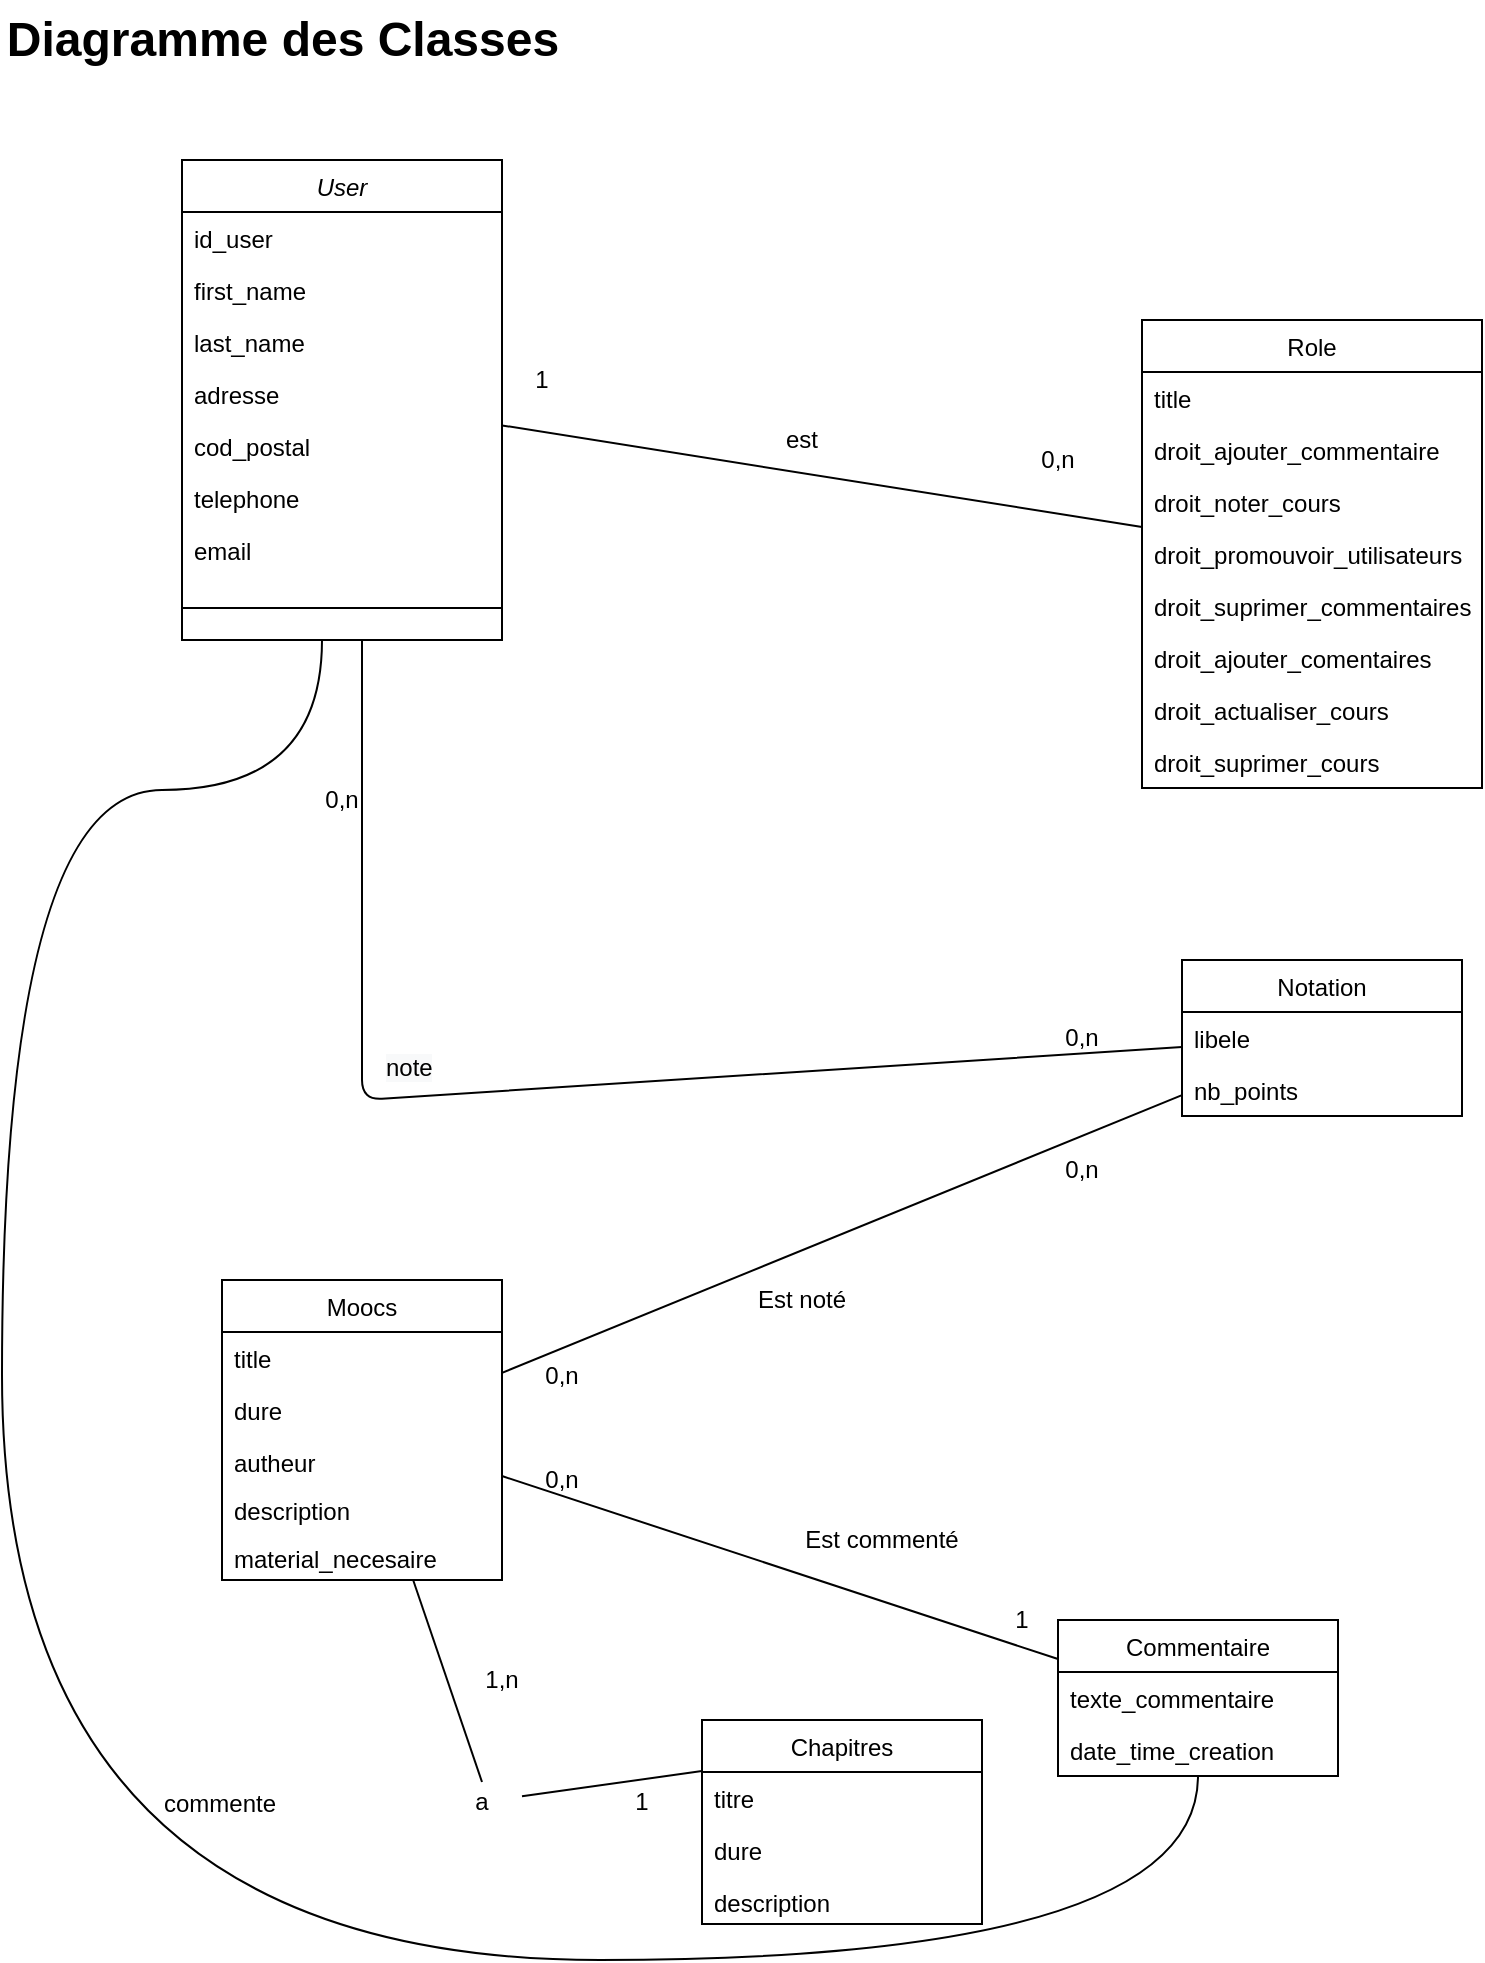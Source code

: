 <mxfile version="14.6.13" type="device" pages="16"><diagram id="C5RBs43oDa-KdzZeNtuy" name="D. Classes"><mxGraphModel dx="1422" dy="822" grid="1" gridSize="10" guides="1" tooltips="1" connect="1" arrows="1" fold="1" page="1" pageScale="1" pageWidth="827" pageHeight="1169" math="0" shadow="0"><root><mxCell id="WIyWlLk6GJQsqaUBKTNV-0"/><mxCell id="WIyWlLk6GJQsqaUBKTNV-1" parent="WIyWlLk6GJQsqaUBKTNV-0"/><mxCell id="ilVS61RuRBJEbFyKiRJE-18" value="a" style="text;html=1;strokeColor=none;fillColor=none;align=center;verticalAlign=middle;whiteSpace=wrap;rounded=0;" parent="WIyWlLk6GJQsqaUBKTNV-1" vertex="1"><mxGeometry x="220" y="891" width="40" height="20" as="geometry"/></mxCell><mxCell id="zkfFHV4jXpPFQw0GAbJ--0" value="User" style="swimlane;fontStyle=2;align=center;verticalAlign=top;childLayout=stackLayout;horizontal=1;startSize=26;horizontalStack=0;resizeParent=1;resizeLast=0;collapsible=1;marginBottom=0;rounded=0;shadow=0;strokeWidth=1;" parent="WIyWlLk6GJQsqaUBKTNV-1" vertex="1"><mxGeometry x="90" y="80" width="160" height="240" as="geometry"><mxRectangle x="230" y="140" width="160" height="26" as="alternateBounds"/></mxGeometry></mxCell><mxCell id="zkfFHV4jXpPFQw0GAbJ--1" value="id_user" style="text;align=left;verticalAlign=top;spacingLeft=4;spacingRight=4;overflow=hidden;rotatable=0;points=[[0,0.5],[1,0.5]];portConstraint=eastwest;" parent="zkfFHV4jXpPFQw0GAbJ--0" vertex="1"><mxGeometry y="26" width="160" height="26" as="geometry"/></mxCell><mxCell id="IszPpZeI-IIdeDfY8Eox-3" value="first_name" style="text;align=left;verticalAlign=top;spacingLeft=4;spacingRight=4;overflow=hidden;rotatable=0;points=[[0,0.5],[1,0.5]];portConstraint=eastwest;" parent="zkfFHV4jXpPFQw0GAbJ--0" vertex="1"><mxGeometry y="52" width="160" height="26" as="geometry"/></mxCell><mxCell id="IszPpZeI-IIdeDfY8Eox-2" value="last_name" style="text;align=left;verticalAlign=top;spacingLeft=4;spacingRight=4;overflow=hidden;rotatable=0;points=[[0,0.5],[1,0.5]];portConstraint=eastwest;" parent="zkfFHV4jXpPFQw0GAbJ--0" vertex="1"><mxGeometry y="78" width="160" height="26" as="geometry"/></mxCell><mxCell id="IszPpZeI-IIdeDfY8Eox-0" value="adresse" style="text;align=left;verticalAlign=top;spacingLeft=4;spacingRight=4;overflow=hidden;rotatable=0;points=[[0,0.5],[1,0.5]];portConstraint=eastwest;rounded=0;shadow=0;html=0;" parent="zkfFHV4jXpPFQw0GAbJ--0" vertex="1"><mxGeometry y="104" width="160" height="26" as="geometry"/></mxCell><mxCell id="IszPpZeI-IIdeDfY8Eox-1" value="cod_postal" style="text;align=left;verticalAlign=top;spacingLeft=4;spacingRight=4;overflow=hidden;rotatable=0;points=[[0,0.5],[1,0.5]];portConstraint=eastwest;rounded=0;shadow=0;html=0;" parent="zkfFHV4jXpPFQw0GAbJ--0" vertex="1"><mxGeometry y="130" width="160" height="26" as="geometry"/></mxCell><mxCell id="zkfFHV4jXpPFQw0GAbJ--2" value="telephone" style="text;align=left;verticalAlign=top;spacingLeft=4;spacingRight=4;overflow=hidden;rotatable=0;points=[[0,0.5],[1,0.5]];portConstraint=eastwest;rounded=0;shadow=0;html=0;" parent="zkfFHV4jXpPFQw0GAbJ--0" vertex="1"><mxGeometry y="156" width="160" height="26" as="geometry"/></mxCell><mxCell id="zkfFHV4jXpPFQw0GAbJ--3" value="email" style="text;align=left;verticalAlign=top;spacingLeft=4;spacingRight=4;overflow=hidden;rotatable=0;points=[[0,0.5],[1,0.5]];portConstraint=eastwest;rounded=0;shadow=0;html=0;" parent="zkfFHV4jXpPFQw0GAbJ--0" vertex="1"><mxGeometry y="182" width="160" height="26" as="geometry"/></mxCell><mxCell id="zkfFHV4jXpPFQw0GAbJ--4" value="" style="line;html=1;strokeWidth=1;align=left;verticalAlign=middle;spacingTop=-1;spacingLeft=3;spacingRight=3;rotatable=0;labelPosition=right;points=[];portConstraint=eastwest;" parent="zkfFHV4jXpPFQw0GAbJ--0" vertex="1"><mxGeometry y="208" width="160" height="32" as="geometry"/></mxCell><mxCell id="6jyCWpIYQa26bsGJj5CL-0" value="Moocs" style="swimlane;fontStyle=0;childLayout=stackLayout;horizontal=1;startSize=26;fillColor=none;horizontalStack=0;resizeParent=1;resizeParentMax=0;resizeLast=0;collapsible=1;marginBottom=0;" parent="WIyWlLk6GJQsqaUBKTNV-1" vertex="1"><mxGeometry x="110" y="640" width="140" height="150" as="geometry"/></mxCell><mxCell id="6jyCWpIYQa26bsGJj5CL-1" value="title" style="text;strokeColor=none;fillColor=none;align=left;verticalAlign=top;spacingLeft=4;spacingRight=4;overflow=hidden;rotatable=0;points=[[0,0.5],[1,0.5]];portConstraint=eastwest;" parent="6jyCWpIYQa26bsGJj5CL-0" vertex="1"><mxGeometry y="26" width="140" height="26" as="geometry"/></mxCell><mxCell id="6jyCWpIYQa26bsGJj5CL-3" value="dure" style="text;strokeColor=none;fillColor=none;align=left;verticalAlign=top;spacingLeft=4;spacingRight=4;overflow=hidden;rotatable=0;points=[[0,0.5],[1,0.5]];portConstraint=eastwest;" parent="6jyCWpIYQa26bsGJj5CL-0" vertex="1"><mxGeometry y="52" width="140" height="26" as="geometry"/></mxCell><mxCell id="ilVS61RuRBJEbFyKiRJE-0" value="autheur" style="text;strokeColor=none;fillColor=none;align=left;verticalAlign=top;spacingLeft=4;spacingRight=4;overflow=hidden;rotatable=0;points=[[0,0.5],[1,0.5]];portConstraint=eastwest;" parent="6jyCWpIYQa26bsGJj5CL-0" vertex="1"><mxGeometry y="78" width="140" height="24" as="geometry"/></mxCell><mxCell id="ilVS61RuRBJEbFyKiRJE-1" value="description" style="text;strokeColor=none;fillColor=none;align=left;verticalAlign=top;spacingLeft=4;spacingRight=4;overflow=hidden;rotatable=0;points=[[0,0.5],[1,0.5]];portConstraint=eastwest;" parent="6jyCWpIYQa26bsGJj5CL-0" vertex="1"><mxGeometry y="102" width="140" height="24" as="geometry"/></mxCell><mxCell id="ilVS61RuRBJEbFyKiRJE-14" value="material_necesaire" style="text;strokeColor=none;fillColor=none;align=left;verticalAlign=top;spacingLeft=4;spacingRight=4;overflow=hidden;rotatable=0;points=[[0,0.5],[1,0.5]];portConstraint=eastwest;" parent="6jyCWpIYQa26bsGJj5CL-0" vertex="1"><mxGeometry y="126" width="140" height="24" as="geometry"/></mxCell><mxCell id="6jyCWpIYQa26bsGJj5CL-4" value="Commentaire" style="swimlane;fontStyle=0;childLayout=stackLayout;horizontal=1;startSize=26;fillColor=none;horizontalStack=0;resizeParent=1;resizeParentMax=0;resizeLast=0;collapsible=1;marginBottom=0;" parent="WIyWlLk6GJQsqaUBKTNV-1" vertex="1"><mxGeometry x="528" y="810" width="140" height="78" as="geometry"/></mxCell><mxCell id="6jyCWpIYQa26bsGJj5CL-5" value="texte_commentaire" style="text;strokeColor=none;fillColor=none;align=left;verticalAlign=top;spacingLeft=4;spacingRight=4;overflow=hidden;rotatable=0;points=[[0,0.5],[1,0.5]];portConstraint=eastwest;" parent="6jyCWpIYQa26bsGJj5CL-4" vertex="1"><mxGeometry y="26" width="140" height="26" as="geometry"/></mxCell><mxCell id="6jyCWpIYQa26bsGJj5CL-7" value="date_time_creation" style="text;strokeColor=none;fillColor=none;align=left;verticalAlign=top;spacingLeft=4;spacingRight=4;overflow=hidden;rotatable=0;points=[[0,0.5],[1,0.5]];portConstraint=eastwest;" parent="6jyCWpIYQa26bsGJj5CL-4" vertex="1"><mxGeometry y="52" width="140" height="26" as="geometry"/></mxCell><mxCell id="6jyCWpIYQa26bsGJj5CL-8" value="" style="endArrow=none;html=1;entryX=0;entryY=0.25;entryDx=0;entryDy=0;" parent="WIyWlLk6GJQsqaUBKTNV-1" source="6jyCWpIYQa26bsGJj5CL-0" target="6jyCWpIYQa26bsGJj5CL-4" edge="1"><mxGeometry width="50" height="50" relative="1" as="geometry"><mxPoint x="330" y="540" as="sourcePoint"/><mxPoint x="380" y="490" as="targetPoint"/></mxGeometry></mxCell><mxCell id="6jyCWpIYQa26bsGJj5CL-9" value="1,n" style="text;html=1;strokeColor=none;fillColor=none;align=center;verticalAlign=middle;whiteSpace=wrap;rounded=0;" parent="WIyWlLk6GJQsqaUBKTNV-1" vertex="1"><mxGeometry x="230" y="830" width="40" height="20" as="geometry"/></mxCell><mxCell id="6jyCWpIYQa26bsGJj5CL-11" value="1" style="text;html=1;strokeColor=none;fillColor=none;align=center;verticalAlign=middle;whiteSpace=wrap;rounded=0;" parent="WIyWlLk6GJQsqaUBKTNV-1" vertex="1"><mxGeometry x="490" y="800" width="40" height="20" as="geometry"/></mxCell><mxCell id="6jyCWpIYQa26bsGJj5CL-12" value="Notation" style="swimlane;fontStyle=0;childLayout=stackLayout;horizontal=1;startSize=26;fillColor=none;horizontalStack=0;resizeParent=1;resizeParentMax=0;resizeLast=0;collapsible=1;marginBottom=0;" parent="WIyWlLk6GJQsqaUBKTNV-1" vertex="1"><mxGeometry x="590" y="480" width="140" height="78" as="geometry"/></mxCell><mxCell id="6jyCWpIYQa26bsGJj5CL-13" value="libele" style="text;strokeColor=none;fillColor=none;align=left;verticalAlign=top;spacingLeft=4;spacingRight=4;overflow=hidden;rotatable=0;points=[[0,0.5],[1,0.5]];portConstraint=eastwest;" parent="6jyCWpIYQa26bsGJj5CL-12" vertex="1"><mxGeometry y="26" width="140" height="26" as="geometry"/></mxCell><mxCell id="6jyCWpIYQa26bsGJj5CL-14" value="nb_points" style="text;strokeColor=none;fillColor=none;align=left;verticalAlign=top;spacingLeft=4;spacingRight=4;overflow=hidden;rotatable=0;points=[[0,0.5],[1,0.5]];portConstraint=eastwest;" parent="6jyCWpIYQa26bsGJj5CL-12" vertex="1"><mxGeometry y="52" width="140" height="26" as="geometry"/></mxCell><mxCell id="6jyCWpIYQa26bsGJj5CL-16" value="" style="endArrow=none;html=1;" parent="WIyWlLk6GJQsqaUBKTNV-1" source="6jyCWpIYQa26bsGJj5CL-0" target="6jyCWpIYQa26bsGJj5CL-12" edge="1"><mxGeometry width="50" height="50" relative="1" as="geometry"><mxPoint x="330" y="640" as="sourcePoint"/><mxPoint x="380" y="590" as="targetPoint"/></mxGeometry></mxCell><mxCell id="6jyCWpIYQa26bsGJj5CL-17" value="0,n" style="text;html=1;strokeColor=none;fillColor=none;align=center;verticalAlign=middle;whiteSpace=wrap;rounded=0;" parent="WIyWlLk6GJQsqaUBKTNV-1" vertex="1"><mxGeometry x="260" y="678" width="40" height="20" as="geometry"/></mxCell><mxCell id="6jyCWpIYQa26bsGJj5CL-18" value="0,n" style="text;html=1;strokeColor=none;fillColor=none;align=center;verticalAlign=middle;whiteSpace=wrap;rounded=0;" parent="WIyWlLk6GJQsqaUBKTNV-1" vertex="1"><mxGeometry x="520" y="575" width="40" height="20" as="geometry"/></mxCell><mxCell id="6jyCWpIYQa26bsGJj5CL-19" value="Est noté" style="text;html=1;strokeColor=none;fillColor=none;align=center;verticalAlign=middle;whiteSpace=wrap;rounded=0;" parent="WIyWlLk6GJQsqaUBKTNV-1" vertex="1"><mxGeometry x="360" y="640" width="80" height="20" as="geometry"/></mxCell><mxCell id="6jyCWpIYQa26bsGJj5CL-22" value="Role" style="swimlane;fontStyle=0;childLayout=stackLayout;horizontal=1;startSize=26;fillColor=none;horizontalStack=0;resizeParent=1;resizeParentMax=0;resizeLast=0;collapsible=1;marginBottom=0;" parent="WIyWlLk6GJQsqaUBKTNV-1" vertex="1"><mxGeometry x="570" y="160" width="170" height="234" as="geometry"/></mxCell><mxCell id="6jyCWpIYQa26bsGJj5CL-23" value="title" style="text;strokeColor=none;fillColor=none;align=left;verticalAlign=top;spacingLeft=4;spacingRight=4;overflow=hidden;rotatable=0;points=[[0,0.5],[1,0.5]];portConstraint=eastwest;" parent="6jyCWpIYQa26bsGJj5CL-22" vertex="1"><mxGeometry y="26" width="170" height="26" as="geometry"/></mxCell><mxCell id="t-VVeos40E72bA8IC3u8-4" value="droit_ajouter_commentaire" style="text;strokeColor=none;fillColor=none;align=left;verticalAlign=top;spacingLeft=4;spacingRight=4;overflow=hidden;rotatable=0;points=[[0,0.5],[1,0.5]];portConstraint=eastwest;" parent="6jyCWpIYQa26bsGJj5CL-22" vertex="1"><mxGeometry y="52" width="170" height="26" as="geometry"/></mxCell><mxCell id="t-VVeos40E72bA8IC3u8-5" value="droit_noter_cours" style="text;strokeColor=none;fillColor=none;align=left;verticalAlign=top;spacingLeft=4;spacingRight=4;overflow=hidden;rotatable=0;points=[[0,0.5],[1,0.5]];portConstraint=eastwest;" parent="6jyCWpIYQa26bsGJj5CL-22" vertex="1"><mxGeometry y="78" width="170" height="26" as="geometry"/></mxCell><mxCell id="t-VVeos40E72bA8IC3u8-6" value="droit_promouvoir_utilisateurs" style="text;strokeColor=none;fillColor=none;align=left;verticalAlign=top;spacingLeft=4;spacingRight=4;overflow=hidden;rotatable=0;points=[[0,0.5],[1,0.5]];portConstraint=eastwest;" parent="6jyCWpIYQa26bsGJj5CL-22" vertex="1"><mxGeometry y="104" width="170" height="26" as="geometry"/></mxCell><mxCell id="t-VVeos40E72bA8IC3u8-7" value="droit_suprimer_commentaires" style="text;strokeColor=none;fillColor=none;align=left;verticalAlign=top;spacingLeft=4;spacingRight=4;overflow=hidden;rotatable=0;points=[[0,0.5],[1,0.5]];portConstraint=eastwest;" parent="6jyCWpIYQa26bsGJj5CL-22" vertex="1"><mxGeometry y="130" width="170" height="26" as="geometry"/></mxCell><mxCell id="t-VVeos40E72bA8IC3u8-8" value="droit_ajouter_comentaires" style="text;strokeColor=none;fillColor=none;align=left;verticalAlign=top;spacingLeft=4;spacingRight=4;overflow=hidden;rotatable=0;points=[[0,0.5],[1,0.5]];portConstraint=eastwest;" parent="6jyCWpIYQa26bsGJj5CL-22" vertex="1"><mxGeometry y="156" width="170" height="26" as="geometry"/></mxCell><mxCell id="t-VVeos40E72bA8IC3u8-10" value="droit_actualiser_cours" style="text;strokeColor=none;fillColor=none;align=left;verticalAlign=top;spacingLeft=4;spacingRight=4;overflow=hidden;rotatable=0;points=[[0,0.5],[1,0.5]];portConstraint=eastwest;" parent="6jyCWpIYQa26bsGJj5CL-22" vertex="1"><mxGeometry y="182" width="170" height="26" as="geometry"/></mxCell><mxCell id="t-VVeos40E72bA8IC3u8-11" value="droit_suprimer_cours" style="text;strokeColor=none;fillColor=none;align=left;verticalAlign=top;spacingLeft=4;spacingRight=4;overflow=hidden;rotatable=0;points=[[0,0.5],[1,0.5]];portConstraint=eastwest;" parent="6jyCWpIYQa26bsGJj5CL-22" vertex="1"><mxGeometry y="208" width="170" height="26" as="geometry"/></mxCell><mxCell id="6jyCWpIYQa26bsGJj5CL-26" value="" style="endArrow=none;html=1;" parent="WIyWlLk6GJQsqaUBKTNV-1" source="6jyCWpIYQa26bsGJj5CL-22" target="zkfFHV4jXpPFQw0GAbJ--0" edge="1"><mxGeometry width="50" height="50" relative="1" as="geometry"><mxPoint x="420" y="480" as="sourcePoint"/><mxPoint x="356.744" y="340" as="targetPoint"/><Array as="points"/></mxGeometry></mxCell><mxCell id="6jyCWpIYQa26bsGJj5CL-29" value="commente" style="text;strokeColor=none;fillColor=none;align=left;verticalAlign=top;spacingLeft=4;spacingRight=4;overflow=hidden;rotatable=0;points=[[0,0.5],[1,0.5]];portConstraint=eastwest;" parent="WIyWlLk6GJQsqaUBKTNV-1" vertex="1"><mxGeometry x="75" y="888" width="140" height="26" as="geometry"/></mxCell><mxCell id="6jyCWpIYQa26bsGJj5CL-30" value="" style="endArrow=none;html=1;" parent="WIyWlLk6GJQsqaUBKTNV-1" source="6jyCWpIYQa26bsGJj5CL-12" edge="1"><mxGeometry width="50" height="50" relative="1" as="geometry"><mxPoint x="420" y="540" as="sourcePoint"/><mxPoint x="180" y="320" as="targetPoint"/><Array as="points"><mxPoint x="180" y="550"/></Array></mxGeometry></mxCell><mxCell id="6jyCWpIYQa26bsGJj5CL-33" value="0,n" style="text;html=1;strokeColor=none;fillColor=none;align=center;verticalAlign=middle;whiteSpace=wrap;rounded=0;" parent="WIyWlLk6GJQsqaUBKTNV-1" vertex="1"><mxGeometry x="150" y="390" width="40" height="20" as="geometry"/></mxCell><mxCell id="6jyCWpIYQa26bsGJj5CL-34" value="0,n" style="text;html=1;strokeColor=none;fillColor=none;align=center;verticalAlign=middle;whiteSpace=wrap;rounded=0;" parent="WIyWlLk6GJQsqaUBKTNV-1" vertex="1"><mxGeometry x="508" y="220" width="40" height="20" as="geometry"/></mxCell><mxCell id="6jyCWpIYQa26bsGJj5CL-36" value="0,n" style="text;html=1;strokeColor=none;fillColor=none;align=center;verticalAlign=middle;whiteSpace=wrap;rounded=0;" parent="WIyWlLk6GJQsqaUBKTNV-1" vertex="1"><mxGeometry x="520" y="509" width="40" height="20" as="geometry"/></mxCell><mxCell id="6jyCWpIYQa26bsGJj5CL-40" value="" style="endArrow=none;html=1;edgeStyle=orthogonalEdgeStyle;curved=1;" parent="WIyWlLk6GJQsqaUBKTNV-1" source="6jyCWpIYQa26bsGJj5CL-4" edge="1"><mxGeometry width="50" height="50" relative="1" as="geometry"><mxPoint x="30" y="510" as="sourcePoint"/><mxPoint x="160" y="320" as="targetPoint"/><Array as="points"><mxPoint x="598" y="980"/><mxPoint y="980"/><mxPoint y="395"/><mxPoint x="160" y="395"/></Array></mxGeometry></mxCell><mxCell id="t-VVeos40E72bA8IC3u8-3" value="Est commenté" style="text;html=1;strokeColor=none;fillColor=none;align=center;verticalAlign=middle;whiteSpace=wrap;rounded=0;" parent="WIyWlLk6GJQsqaUBKTNV-1" vertex="1"><mxGeometry x="360" y="760" width="160" height="20" as="geometry"/></mxCell><mxCell id="t-VVeos40E72bA8IC3u8-12" value="&lt;span style=&quot;color: rgb(0 , 0 , 0) ; font-family: &amp;#34;helvetica&amp;#34; ; font-size: 12px ; font-style: normal ; font-weight: 400 ; letter-spacing: normal ; text-align: center ; text-indent: 0px ; text-transform: none ; word-spacing: 0px ; background-color: rgb(248 , 249 , 250) ; display: inline ; float: none&quot;&gt;note&lt;/span&gt;" style="text;whiteSpace=wrap;html=1;" parent="WIyWlLk6GJQsqaUBKTNV-1" vertex="1"><mxGeometry x="190" y="520" width="50" height="30" as="geometry"/></mxCell><mxCell id="t-VVeos40E72bA8IC3u8-13" value="1" style="text;html=1;strokeColor=none;fillColor=none;align=center;verticalAlign=middle;whiteSpace=wrap;rounded=0;" parent="WIyWlLk6GJQsqaUBKTNV-1" vertex="1"><mxGeometry x="250" y="180" width="40" height="20" as="geometry"/></mxCell><mxCell id="t-VVeos40E72bA8IC3u8-15" value="est" style="text;html=1;strokeColor=none;fillColor=none;align=center;verticalAlign=middle;whiteSpace=wrap;rounded=0;" parent="WIyWlLk6GJQsqaUBKTNV-1" vertex="1"><mxGeometry x="360" y="210" width="80" height="20" as="geometry"/></mxCell><mxCell id="ilVS61RuRBJEbFyKiRJE-2" value="Chapitres" style="swimlane;fontStyle=0;childLayout=stackLayout;horizontal=1;startSize=26;fillColor=none;horizontalStack=0;resizeParent=1;resizeParentMax=0;resizeLast=0;collapsible=1;marginBottom=0;" parent="WIyWlLk6GJQsqaUBKTNV-1" vertex="1"><mxGeometry x="350" y="860" width="140" height="102" as="geometry"/></mxCell><mxCell id="ilVS61RuRBJEbFyKiRJE-3" value="titre" style="text;strokeColor=none;fillColor=none;align=left;verticalAlign=top;spacingLeft=4;spacingRight=4;overflow=hidden;rotatable=0;points=[[0,0.5],[1,0.5]];portConstraint=eastwest;" parent="ilVS61RuRBJEbFyKiRJE-2" vertex="1"><mxGeometry y="26" width="140" height="26" as="geometry"/></mxCell><mxCell id="ilVS61RuRBJEbFyKiRJE-4" value="dure" style="text;strokeColor=none;fillColor=none;align=left;verticalAlign=top;spacingLeft=4;spacingRight=4;overflow=hidden;rotatable=0;points=[[0,0.5],[1,0.5]];portConstraint=eastwest;" parent="ilVS61RuRBJEbFyKiRJE-2" vertex="1"><mxGeometry y="52" width="140" height="26" as="geometry"/></mxCell><mxCell id="ilVS61RuRBJEbFyKiRJE-7" value="description" style="text;strokeColor=none;fillColor=none;align=left;verticalAlign=top;spacingLeft=4;spacingRight=4;overflow=hidden;rotatable=0;points=[[0,0.5],[1,0.5]];portConstraint=eastwest;" parent="ilVS61RuRBJEbFyKiRJE-2" vertex="1"><mxGeometry y="78" width="140" height="24" as="geometry"/></mxCell><mxCell id="ilVS61RuRBJEbFyKiRJE-9" value="" style="endArrow=none;html=1;exitX=0.5;exitY=0;exitDx=0;exitDy=0;startArrow=none;" parent="WIyWlLk6GJQsqaUBKTNV-1" source="ilVS61RuRBJEbFyKiRJE-18" target="6jyCWpIYQa26bsGJj5CL-0" edge="1"><mxGeometry width="50" height="50" relative="1" as="geometry"><mxPoint x="190" y="1010" as="sourcePoint"/><mxPoint x="240" y="960" as="targetPoint"/></mxGeometry></mxCell><mxCell id="ilVS61RuRBJEbFyKiRJE-16" value="0,n" style="text;html=1;strokeColor=none;fillColor=none;align=center;verticalAlign=middle;whiteSpace=wrap;rounded=0;" parent="WIyWlLk6GJQsqaUBKTNV-1" vertex="1"><mxGeometry x="260" y="730" width="40" height="20" as="geometry"/></mxCell><mxCell id="ilVS61RuRBJEbFyKiRJE-17" value="1" style="text;html=1;strokeColor=none;fillColor=none;align=center;verticalAlign=middle;whiteSpace=wrap;rounded=0;" parent="WIyWlLk6GJQsqaUBKTNV-1" vertex="1"><mxGeometry x="300" y="891" width="40" height="20" as="geometry"/></mxCell><mxCell id="QA7N4ikn7emtJBQHr1AA-0" value="Diagramme des Classes" style="text;strokeColor=none;fillColor=none;html=1;fontSize=24;fontStyle=1;verticalAlign=middle;align=center;" parent="WIyWlLk6GJQsqaUBKTNV-1" vertex="1"><mxGeometry width="280" height="40" as="geometry"/></mxCell><mxCell id="da073j0rccxKecF6wqCa-2" value="" style="endArrow=none;html=1;exitX=0;exitY=0.25;exitDx=0;exitDy=0;" parent="WIyWlLk6GJQsqaUBKTNV-1" source="ilVS61RuRBJEbFyKiRJE-2" target="ilVS61RuRBJEbFyKiRJE-18" edge="1"><mxGeometry width="50" height="50" relative="1" as="geometry"><mxPoint x="280" y="1017" as="sourcePoint"/><mxPoint x="204.834" y="790" as="targetPoint"/></mxGeometry></mxCell></root></mxGraphModel></diagram><diagram id="3AJL8QJNUooE7yLQYPwX" name="DER"><mxGraphModel dx="1422" dy="822" grid="1" gridSize="10" guides="1" tooltips="1" connect="1" arrows="1" fold="1" page="1" pageScale="1" pageWidth="827" pageHeight="1169" math="0" shadow="0"><root><mxCell id="UYOJmDE7TPhL5ZPGFikE-0"/><mxCell id="UYOJmDE7TPhL5ZPGFikE-1" parent="UYOJmDE7TPhL5ZPGFikE-0"/><mxCell id="UYOJmDE7TPhL5ZPGFikE-2" value="Diagramme Entite Relation" style="text;strokeColor=none;fillColor=none;html=1;fontSize=24;fontStyle=1;verticalAlign=middle;align=center;" parent="UYOJmDE7TPhL5ZPGFikE-1" vertex="1"><mxGeometry x="210" width="340" height="40" as="geometry"/></mxCell><mxCell id="R5IxR02Udqd3HJ-JTj3f-0" value="utilisateur" style="shape=table;startSize=30;container=1;collapsible=1;childLayout=tableLayout;fixedRows=1;rowLines=0;fontStyle=1;align=center;resizeLast=1;fillColor=#EAD4CC;" parent="UYOJmDE7TPhL5ZPGFikE-1" vertex="1"><mxGeometry x="100" y="80" width="180" height="280" as="geometry"/></mxCell><mxCell id="R5IxR02Udqd3HJ-JTj3f-1" value="" style="shape=partialRectangle;collapsible=0;dropTarget=0;pointerEvents=0;fillColor=none;top=0;left=0;bottom=1;right=0;points=[[0,0.5],[1,0.5]];portConstraint=eastwest;" parent="R5IxR02Udqd3HJ-JTj3f-0" vertex="1"><mxGeometry y="30" width="180" height="30" as="geometry"/></mxCell><mxCell id="R5IxR02Udqd3HJ-JTj3f-2" value="PK" style="shape=partialRectangle;connectable=0;fillColor=none;top=0;left=0;bottom=0;right=0;fontStyle=1;overflow=hidden;" parent="R5IxR02Udqd3HJ-JTj3f-1" vertex="1"><mxGeometry width="30" height="30" as="geometry"/></mxCell><mxCell id="R5IxR02Udqd3HJ-JTj3f-3" value="id_utilisateur" style="shape=partialRectangle;connectable=0;fillColor=none;top=0;left=0;bottom=0;right=0;align=left;spacingLeft=6;fontStyle=5;overflow=hidden;" parent="R5IxR02Udqd3HJ-JTj3f-1" vertex="1"><mxGeometry x="30" width="150" height="30" as="geometry"/></mxCell><mxCell id="R5IxR02Udqd3HJ-JTj3f-4" value="" style="shape=partialRectangle;collapsible=0;dropTarget=0;pointerEvents=0;fillColor=none;top=0;left=0;bottom=0;right=0;points=[[0,0.5],[1,0.5]];portConstraint=eastwest;" parent="R5IxR02Udqd3HJ-JTj3f-0" vertex="1"><mxGeometry y="60" width="180" height="30" as="geometry"/></mxCell><mxCell id="R5IxR02Udqd3HJ-JTj3f-5" value="" style="shape=partialRectangle;connectable=0;fillColor=none;top=0;left=0;bottom=0;right=0;editable=1;overflow=hidden;" parent="R5IxR02Udqd3HJ-JTj3f-4" vertex="1"><mxGeometry width="30" height="30" as="geometry"/></mxCell><mxCell id="R5IxR02Udqd3HJ-JTj3f-6" value="nom" style="shape=partialRectangle;connectable=0;fillColor=none;top=0;left=0;bottom=0;right=0;align=left;spacingLeft=6;overflow=hidden;" parent="R5IxR02Udqd3HJ-JTj3f-4" vertex="1"><mxGeometry x="30" width="150" height="30" as="geometry"/></mxCell><mxCell id="R5IxR02Udqd3HJ-JTj3f-7" value="" style="shape=partialRectangle;collapsible=0;dropTarget=0;pointerEvents=0;fillColor=none;top=0;left=0;bottom=0;right=0;points=[[0,0.5],[1,0.5]];portConstraint=eastwest;" parent="R5IxR02Udqd3HJ-JTj3f-0" vertex="1"><mxGeometry y="90" width="180" height="30" as="geometry"/></mxCell><mxCell id="R5IxR02Udqd3HJ-JTj3f-8" value="" style="shape=partialRectangle;connectable=0;fillColor=none;top=0;left=0;bottom=0;right=0;editable=1;overflow=hidden;" parent="R5IxR02Udqd3HJ-JTj3f-7" vertex="1"><mxGeometry width="30" height="30" as="geometry"/></mxCell><mxCell id="R5IxR02Udqd3HJ-JTj3f-9" value="prenom" style="shape=partialRectangle;connectable=0;fillColor=none;top=0;left=0;bottom=0;right=0;align=left;spacingLeft=6;overflow=hidden;" parent="R5IxR02Udqd3HJ-JTj3f-7" vertex="1"><mxGeometry x="30" width="150" height="30" as="geometry"/></mxCell><mxCell id="R5IxR02Udqd3HJ-JTj3f-10" value="" style="shape=partialRectangle;collapsible=0;dropTarget=0;pointerEvents=0;fillColor=none;top=0;left=0;bottom=0;right=0;points=[[0,0.5],[1,0.5]];portConstraint=eastwest;" parent="R5IxR02Udqd3HJ-JTj3f-0" vertex="1"><mxGeometry y="120" width="180" height="30" as="geometry"/></mxCell><mxCell id="R5IxR02Udqd3HJ-JTj3f-11" value="" style="shape=partialRectangle;connectable=0;fillColor=none;top=0;left=0;bottom=0;right=0;editable=1;overflow=hidden;" parent="R5IxR02Udqd3HJ-JTj3f-10" vertex="1"><mxGeometry width="30" height="30" as="geometry"/></mxCell><mxCell id="R5IxR02Udqd3HJ-JTj3f-12" value="adresse" style="shape=partialRectangle;connectable=0;fillColor=none;top=0;left=0;bottom=0;right=0;align=left;spacingLeft=6;overflow=hidden;" parent="R5IxR02Udqd3HJ-JTj3f-10" vertex="1"><mxGeometry x="30" width="150" height="30" as="geometry"/></mxCell><mxCell id="sjJ7pLN7-T5j_XU9npKD-7" value="" style="shape=partialRectangle;collapsible=0;dropTarget=0;pointerEvents=0;fillColor=none;top=0;left=0;bottom=0;right=0;points=[[0,0.5],[1,0.5]];portConstraint=eastwest;" parent="R5IxR02Udqd3HJ-JTj3f-0" vertex="1"><mxGeometry y="150" width="180" height="30" as="geometry"/></mxCell><mxCell id="sjJ7pLN7-T5j_XU9npKD-8" value="" style="shape=partialRectangle;connectable=0;fillColor=none;top=0;left=0;bottom=0;right=0;editable=1;overflow=hidden;" parent="sjJ7pLN7-T5j_XU9npKD-7" vertex="1"><mxGeometry width="30" height="30" as="geometry"/></mxCell><mxCell id="sjJ7pLN7-T5j_XU9npKD-9" value="adresse" style="shape=partialRectangle;connectable=0;fillColor=none;top=0;left=0;bottom=0;right=0;align=left;spacingLeft=6;overflow=hidden;" parent="sjJ7pLN7-T5j_XU9npKD-7" vertex="1"><mxGeometry x="30" width="150" height="30" as="geometry"/></mxCell><mxCell id="WOt88jfBhcERgbYWuPGk-0" value="" style="shape=partialRectangle;collapsible=0;dropTarget=0;pointerEvents=0;fillColor=none;top=0;left=0;bottom=0;right=0;points=[[0,0.5],[1,0.5]];portConstraint=eastwest;" parent="R5IxR02Udqd3HJ-JTj3f-0" vertex="1"><mxGeometry y="180" width="180" height="30" as="geometry"/></mxCell><mxCell id="WOt88jfBhcERgbYWuPGk-1" value="" style="shape=partialRectangle;connectable=0;fillColor=none;top=0;left=0;bottom=0;right=0;editable=1;overflow=hidden;" parent="WOt88jfBhcERgbYWuPGk-0" vertex="1"><mxGeometry width="30" height="30" as="geometry"/></mxCell><mxCell id="WOt88jfBhcERgbYWuPGk-2" value="telephone" style="shape=partialRectangle;connectable=0;fillColor=none;top=0;left=0;bottom=0;right=0;align=left;spacingLeft=6;overflow=hidden;" parent="WOt88jfBhcERgbYWuPGk-0" vertex="1"><mxGeometry x="30" width="150" height="30" as="geometry"/></mxCell><mxCell id="aZtFUBbgDaWk-Fl67scn-0" value="" style="shape=partialRectangle;collapsible=0;dropTarget=0;pointerEvents=0;fillColor=none;top=0;left=0;bottom=0;right=0;points=[[0,0.5],[1,0.5]];portConstraint=eastwest;" parent="R5IxR02Udqd3HJ-JTj3f-0" vertex="1"><mxGeometry y="210" width="180" height="30" as="geometry"/></mxCell><mxCell id="aZtFUBbgDaWk-Fl67scn-1" value="" style="shape=partialRectangle;connectable=0;fillColor=none;top=0;left=0;bottom=0;right=0;editable=1;overflow=hidden;" parent="aZtFUBbgDaWk-Fl67scn-0" vertex="1"><mxGeometry width="30" height="30" as="geometry"/></mxCell><mxCell id="aZtFUBbgDaWk-Fl67scn-2" value="email" style="shape=partialRectangle;connectable=0;fillColor=none;top=0;left=0;bottom=0;right=0;align=left;spacingLeft=6;overflow=hidden;" parent="aZtFUBbgDaWk-Fl67scn-0" vertex="1"><mxGeometry x="30" width="150" height="30" as="geometry"/></mxCell><mxCell id="aZtFUBbgDaWk-Fl67scn-3" value="" style="shape=partialRectangle;collapsible=0;dropTarget=0;pointerEvents=0;fillColor=none;top=0;left=0;bottom=0;right=0;points=[[0,0.5],[1,0.5]];portConstraint=eastwest;" parent="R5IxR02Udqd3HJ-JTj3f-0" vertex="1"><mxGeometry y="240" width="180" height="30" as="geometry"/></mxCell><mxCell id="aZtFUBbgDaWk-Fl67scn-4" value="FK" style="shape=partialRectangle;connectable=0;fillColor=none;top=0;left=0;bottom=0;right=0;editable=1;overflow=hidden;" parent="aZtFUBbgDaWk-Fl67scn-3" vertex="1"><mxGeometry width="30" height="30" as="geometry"/></mxCell><mxCell id="aZtFUBbgDaWk-Fl67scn-5" value="" style="shape=partialRectangle;connectable=0;fillColor=none;top=0;left=0;bottom=0;right=0;align=left;spacingLeft=6;overflow=hidden;" parent="aZtFUBbgDaWk-Fl67scn-3" vertex="1"><mxGeometry x="30" width="150" height="30" as="geometry"/></mxCell><mxCell id="R5IxR02Udqd3HJ-JTj3f-13" value="notexmooc" style="shape=table;startSize=30;container=1;collapsible=1;childLayout=tableLayout;fixedRows=1;rowLines=0;fontStyle=1;align=center;resizeLast=1;fillColor=#EAD4CC;" parent="UYOJmDE7TPhL5ZPGFikE-1" vertex="1"><mxGeometry x="550" y="480" width="180" height="160" as="geometry"/></mxCell><mxCell id="R5IxR02Udqd3HJ-JTj3f-14" value="" style="shape=partialRectangle;collapsible=0;dropTarget=0;pointerEvents=0;fillColor=none;top=0;left=0;bottom=0;right=0;points=[[0,0.5],[1,0.5]];portConstraint=eastwest;" parent="R5IxR02Udqd3HJ-JTj3f-13" vertex="1"><mxGeometry y="30" width="180" height="30" as="geometry"/></mxCell><mxCell id="R5IxR02Udqd3HJ-JTj3f-15" value="PK,FK1" style="shape=partialRectangle;connectable=0;fillColor=none;top=0;left=0;bottom=0;right=0;fontStyle=1;overflow=hidden;" parent="R5IxR02Udqd3HJ-JTj3f-14" vertex="1"><mxGeometry width="60" height="30" as="geometry"/></mxCell><mxCell id="R5IxR02Udqd3HJ-JTj3f-16" value="nxm_id_mooc" style="shape=partialRectangle;connectable=0;fillColor=none;top=0;left=0;bottom=0;right=0;align=left;spacingLeft=6;fontStyle=5;overflow=hidden;" parent="R5IxR02Udqd3HJ-JTj3f-14" vertex="1"><mxGeometry x="60" width="120" height="30" as="geometry"/></mxCell><mxCell id="R5IxR02Udqd3HJ-JTj3f-17" value="" style="shape=partialRectangle;collapsible=0;dropTarget=0;pointerEvents=0;fillColor=none;top=0;left=0;bottom=1;right=0;points=[[0,0.5],[1,0.5]];portConstraint=eastwest;strokeColor=none;" parent="R5IxR02Udqd3HJ-JTj3f-13" vertex="1"><mxGeometry y="60" width="180" height="30" as="geometry"/></mxCell><mxCell id="R5IxR02Udqd3HJ-JTj3f-18" value="PK,FK2" style="shape=partialRectangle;connectable=0;fillColor=none;top=0;left=0;bottom=0;right=0;fontStyle=1;overflow=hidden;" parent="R5IxR02Udqd3HJ-JTj3f-17" vertex="1"><mxGeometry width="60" height="30" as="geometry"/></mxCell><mxCell id="R5IxR02Udqd3HJ-JTj3f-19" value="nxm_id_notes" style="shape=partialRectangle;connectable=0;fillColor=none;top=0;left=0;bottom=0;right=0;align=left;spacingLeft=6;fontStyle=5;overflow=hidden;strokeColor=none;" parent="R5IxR02Udqd3HJ-JTj3f-17" vertex="1"><mxGeometry x="60" width="120" height="30" as="geometry"/></mxCell><mxCell id="m1UBAAUbBBg_4F7aMQq4-0" value="" style="shape=partialRectangle;collapsible=0;dropTarget=0;pointerEvents=0;fillColor=none;top=0;left=0;bottom=1;right=0;points=[[0,0.5],[1,0.5]];portConstraint=eastwest;" vertex="1" parent="R5IxR02Udqd3HJ-JTj3f-13"><mxGeometry y="90" width="180" height="30" as="geometry"/></mxCell><mxCell id="m1UBAAUbBBg_4F7aMQq4-1" value="PK,FK3" style="shape=partialRectangle;connectable=0;fillColor=none;top=0;left=0;bottom=0;right=0;fontStyle=1;overflow=hidden;" vertex="1" parent="m1UBAAUbBBg_4F7aMQq4-0"><mxGeometry width="60" height="30" as="geometry"/></mxCell><mxCell id="m1UBAAUbBBg_4F7aMQq4-2" value="nxm_id_utilisateur" style="shape=partialRectangle;connectable=0;fillColor=none;top=0;left=0;bottom=0;right=0;align=left;spacingLeft=6;fontStyle=5;overflow=hidden;" vertex="1" parent="m1UBAAUbBBg_4F7aMQq4-0"><mxGeometry x="60" width="120" height="30" as="geometry"/></mxCell><mxCell id="R5IxR02Udqd3HJ-JTj3f-20" value="" style="shape=partialRectangle;collapsible=0;dropTarget=0;pointerEvents=0;fillColor=none;top=0;left=0;bottom=0;right=0;points=[[0,0.5],[1,0.5]];portConstraint=eastwest;" parent="R5IxR02Udqd3HJ-JTj3f-13" vertex="1"><mxGeometry y="120" width="180" height="30" as="geometry"/></mxCell><mxCell id="R5IxR02Udqd3HJ-JTj3f-21" value="" style="shape=partialRectangle;connectable=0;fillColor=none;top=0;left=0;bottom=0;right=0;editable=1;overflow=hidden;" parent="R5IxR02Udqd3HJ-JTj3f-20" vertex="1"><mxGeometry width="60" height="30" as="geometry"/></mxCell><mxCell id="R5IxR02Udqd3HJ-JTj3f-22" value="date_notation" style="shape=partialRectangle;connectable=0;fillColor=none;top=0;left=0;bottom=0;right=0;align=left;spacingLeft=6;overflow=hidden;" parent="R5IxR02Udqd3HJ-JTj3f-20" vertex="1"><mxGeometry x="60" width="120" height="30" as="geometry"/></mxCell><mxCell id="bcCKW1A25PcToHla7HBs-0" value="Mooc" style="shape=table;startSize=30;container=1;collapsible=1;childLayout=tableLayout;fixedRows=1;rowLines=0;fontStyle=1;align=center;resizeLast=1;fillColor=#EAD4CC;" parent="UYOJmDE7TPhL5ZPGFikE-1" vertex="1"><mxGeometry x="103" y="490" width="180" height="280" as="geometry"/></mxCell><mxCell id="bcCKW1A25PcToHla7HBs-1" value="" style="shape=partialRectangle;collapsible=0;dropTarget=0;pointerEvents=0;fillColor=none;top=0;left=0;bottom=1;right=0;points=[[0,0.5],[1,0.5]];portConstraint=eastwest;" parent="bcCKW1A25PcToHla7HBs-0" vertex="1"><mxGeometry y="30" width="180" height="30" as="geometry"/></mxCell><mxCell id="bcCKW1A25PcToHla7HBs-2" value="PK" style="shape=partialRectangle;connectable=0;fillColor=none;top=0;left=0;bottom=0;right=0;fontStyle=1;overflow=hidden;" parent="bcCKW1A25PcToHla7HBs-1" vertex="1"><mxGeometry width="30" height="30" as="geometry"/></mxCell><mxCell id="bcCKW1A25PcToHla7HBs-3" value="id_mooc" style="shape=partialRectangle;connectable=0;fillColor=none;top=0;left=0;bottom=0;right=0;align=left;spacingLeft=6;fontStyle=5;overflow=hidden;" parent="bcCKW1A25PcToHla7HBs-1" vertex="1"><mxGeometry x="30" width="150" height="30" as="geometry"/></mxCell><mxCell id="bcCKW1A25PcToHla7HBs-4" value="" style="shape=partialRectangle;collapsible=0;dropTarget=0;pointerEvents=0;fillColor=none;top=0;left=0;bottom=0;right=0;points=[[0,0.5],[1,0.5]];portConstraint=eastwest;" parent="bcCKW1A25PcToHla7HBs-0" vertex="1"><mxGeometry y="60" width="180" height="30" as="geometry"/></mxCell><mxCell id="bcCKW1A25PcToHla7HBs-5" value="" style="shape=partialRectangle;connectable=0;fillColor=none;top=0;left=0;bottom=0;right=0;editable=1;overflow=hidden;" parent="bcCKW1A25PcToHla7HBs-4" vertex="1"><mxGeometry width="30" height="30" as="geometry"/></mxCell><mxCell id="bcCKW1A25PcToHla7HBs-6" value="title" style="shape=partialRectangle;connectable=0;fillColor=none;top=0;left=0;bottom=0;right=0;align=left;spacingLeft=6;overflow=hidden;" parent="bcCKW1A25PcToHla7HBs-4" vertex="1"><mxGeometry x="30" width="150" height="30" as="geometry"/></mxCell><mxCell id="bcCKW1A25PcToHla7HBs-7" value="" style="shape=partialRectangle;collapsible=0;dropTarget=0;pointerEvents=0;fillColor=none;top=0;left=0;bottom=0;right=0;points=[[0,0.5],[1,0.5]];portConstraint=eastwest;" parent="bcCKW1A25PcToHla7HBs-0" vertex="1"><mxGeometry y="90" width="180" height="30" as="geometry"/></mxCell><mxCell id="bcCKW1A25PcToHla7HBs-8" value="" style="shape=partialRectangle;connectable=0;fillColor=none;top=0;left=0;bottom=0;right=0;editable=1;overflow=hidden;" parent="bcCKW1A25PcToHla7HBs-7" vertex="1"><mxGeometry width="30" height="30" as="geometry"/></mxCell><mxCell id="bcCKW1A25PcToHla7HBs-9" value="duration" style="shape=partialRectangle;connectable=0;fillColor=none;top=0;left=0;bottom=0;right=0;align=left;spacingLeft=6;overflow=hidden;" parent="bcCKW1A25PcToHla7HBs-7" vertex="1"><mxGeometry x="30" width="150" height="30" as="geometry"/></mxCell><mxCell id="bcCKW1A25PcToHla7HBs-10" value="" style="shape=partialRectangle;collapsible=0;dropTarget=0;pointerEvents=0;fillColor=none;top=0;left=0;bottom=0;right=0;points=[[0,0.5],[1,0.5]];portConstraint=eastwest;" parent="bcCKW1A25PcToHla7HBs-0" vertex="1"><mxGeometry y="120" width="180" height="30" as="geometry"/></mxCell><mxCell id="bcCKW1A25PcToHla7HBs-11" value="FK" style="shape=partialRectangle;connectable=0;fillColor=none;top=0;left=0;bottom=0;right=0;editable=1;overflow=hidden;" parent="bcCKW1A25PcToHla7HBs-10" vertex="1"><mxGeometry width="30" height="30" as="geometry"/></mxCell><mxCell id="bcCKW1A25PcToHla7HBs-12" value="fk_id_autheur_utilisateur" style="shape=partialRectangle;connectable=0;fillColor=none;top=0;left=0;bottom=0;right=0;align=left;spacingLeft=6;overflow=hidden;" parent="bcCKW1A25PcToHla7HBs-10" vertex="1"><mxGeometry x="30" width="150" height="30" as="geometry"/></mxCell><mxCell id="mOATCj9qtMzRC50nN2pc-0" value="" style="shape=partialRectangle;collapsible=0;dropTarget=0;pointerEvents=0;fillColor=none;top=0;left=0;bottom=0;right=0;points=[[0,0.5],[1,0.5]];portConstraint=eastwest;" parent="bcCKW1A25PcToHla7HBs-0" vertex="1"><mxGeometry y="150" width="180" height="30" as="geometry"/></mxCell><mxCell id="mOATCj9qtMzRC50nN2pc-1" value="" style="shape=partialRectangle;connectable=0;fillColor=none;top=0;left=0;bottom=0;right=0;editable=1;overflow=hidden;" parent="mOATCj9qtMzRC50nN2pc-0" vertex="1"><mxGeometry width="30" height="30" as="geometry"/></mxCell><mxCell id="mOATCj9qtMzRC50nN2pc-2" value="description" style="shape=partialRectangle;connectable=0;fillColor=none;top=0;left=0;bottom=0;right=0;align=left;spacingLeft=6;overflow=hidden;" parent="mOATCj9qtMzRC50nN2pc-0" vertex="1"><mxGeometry x="30" width="150" height="30" as="geometry"/></mxCell><mxCell id="mOATCj9qtMzRC50nN2pc-3" value="" style="shape=partialRectangle;collapsible=0;dropTarget=0;pointerEvents=0;fillColor=none;top=0;left=0;bottom=0;right=0;points=[[0,0.5],[1,0.5]];portConstraint=eastwest;" parent="bcCKW1A25PcToHla7HBs-0" vertex="1"><mxGeometry y="180" width="180" height="30" as="geometry"/></mxCell><mxCell id="mOATCj9qtMzRC50nN2pc-4" value="" style="shape=partialRectangle;connectable=0;fillColor=none;top=0;left=0;bottom=0;right=0;editable=1;overflow=hidden;" parent="mOATCj9qtMzRC50nN2pc-3" vertex="1"><mxGeometry width="30" height="30" as="geometry"/></mxCell><mxCell id="mOATCj9qtMzRC50nN2pc-5" value="material_necesaire" style="shape=partialRectangle;connectable=0;fillColor=none;top=0;left=0;bottom=0;right=0;align=left;spacingLeft=6;overflow=hidden;" parent="mOATCj9qtMzRC50nN2pc-3" vertex="1"><mxGeometry x="30" width="150" height="30" as="geometry"/></mxCell><mxCell id="mOATCj9qtMzRC50nN2pc-6" value="" style="shape=partialRectangle;collapsible=0;dropTarget=0;pointerEvents=0;fillColor=none;top=0;left=0;bottom=0;right=0;points=[[0,0.5],[1,0.5]];portConstraint=eastwest;" parent="bcCKW1A25PcToHla7HBs-0" vertex="1"><mxGeometry y="210" width="180" height="30" as="geometry"/></mxCell><mxCell id="mOATCj9qtMzRC50nN2pc-7" value="" style="shape=partialRectangle;connectable=0;fillColor=none;top=0;left=0;bottom=0;right=0;editable=1;overflow=hidden;" parent="mOATCj9qtMzRC50nN2pc-6" vertex="1"><mxGeometry width="30" height="30" as="geometry"/></mxCell><mxCell id="mOATCj9qtMzRC50nN2pc-8" value="date_creation" style="shape=partialRectangle;connectable=0;fillColor=none;top=0;left=0;bottom=0;right=0;align=left;spacingLeft=6;overflow=hidden;" parent="mOATCj9qtMzRC50nN2pc-6" vertex="1"><mxGeometry x="30" width="150" height="30" as="geometry"/></mxCell><mxCell id="WOt88jfBhcERgbYWuPGk-3" value="type_utilisateur" style="shape=table;startSize=30;container=1;collapsible=1;childLayout=tableLayout;fixedRows=1;rowLines=0;fontStyle=1;align=center;resizeLast=1;fillColor=#EAD4CC;" parent="UYOJmDE7TPhL5ZPGFikE-1" vertex="1"><mxGeometry x="510" y="60" width="240" height="280" as="geometry"/></mxCell><mxCell id="WOt88jfBhcERgbYWuPGk-4" value="" style="shape=partialRectangle;collapsible=0;dropTarget=0;pointerEvents=0;fillColor=none;top=0;left=0;bottom=1;right=0;points=[[0,0.5],[1,0.5]];portConstraint=eastwest;" parent="WOt88jfBhcERgbYWuPGk-3" vertex="1"><mxGeometry y="30" width="240" height="30" as="geometry"/></mxCell><mxCell id="WOt88jfBhcERgbYWuPGk-5" value="PK" style="shape=partialRectangle;connectable=0;fillColor=none;top=0;left=0;bottom=0;right=0;fontStyle=1;overflow=hidden;" parent="WOt88jfBhcERgbYWuPGk-4" vertex="1"><mxGeometry width="30" height="30" as="geometry"/></mxCell><mxCell id="WOt88jfBhcERgbYWuPGk-6" value="id_type_utilisateur" style="shape=partialRectangle;connectable=0;fillColor=none;top=0;left=0;bottom=0;right=0;align=left;spacingLeft=6;fontStyle=5;overflow=hidden;" parent="WOt88jfBhcERgbYWuPGk-4" vertex="1"><mxGeometry x="30" width="210" height="30" as="geometry"/></mxCell><mxCell id="WOt88jfBhcERgbYWuPGk-7" value="" style="shape=partialRectangle;collapsible=0;dropTarget=0;pointerEvents=0;fillColor=none;top=0;left=0;bottom=0;right=0;points=[[0,0.5],[1,0.5]];portConstraint=eastwest;" parent="WOt88jfBhcERgbYWuPGk-3" vertex="1"><mxGeometry y="60" width="240" height="30" as="geometry"/></mxCell><mxCell id="WOt88jfBhcERgbYWuPGk-8" value="" style="shape=partialRectangle;connectable=0;fillColor=none;top=0;left=0;bottom=0;right=0;editable=1;overflow=hidden;" parent="WOt88jfBhcERgbYWuPGk-7" vertex="1"><mxGeometry width="30" height="30" as="geometry"/></mxCell><mxCell id="WOt88jfBhcERgbYWuPGk-9" value="libelle : varchar(200)" style="shape=partialRectangle;connectable=0;fillColor=none;top=0;left=0;bottom=0;right=0;align=left;spacingLeft=6;overflow=hidden;" parent="WOt88jfBhcERgbYWuPGk-7" vertex="1"><mxGeometry x="30" width="210" height="30" as="geometry"/></mxCell><mxCell id="WOt88jfBhcERgbYWuPGk-10" value="" style="shape=partialRectangle;collapsible=0;dropTarget=0;pointerEvents=0;fillColor=none;top=0;left=0;bottom=0;right=0;points=[[0,0.5],[1,0.5]];portConstraint=eastwest;" parent="WOt88jfBhcERgbYWuPGk-3" vertex="1"><mxGeometry y="90" width="240" height="30" as="geometry"/></mxCell><mxCell id="WOt88jfBhcERgbYWuPGk-11" value="" style="shape=partialRectangle;connectable=0;fillColor=none;top=0;left=0;bottom=0;right=0;editable=1;overflow=hidden;" parent="WOt88jfBhcERgbYWuPGk-10" vertex="1"><mxGeometry width="30" height="30" as="geometry"/></mxCell><mxCell id="WOt88jfBhcERgbYWuPGk-12" value="droit_ajouter_commentaire : boolean" style="shape=partialRectangle;connectable=0;fillColor=none;top=0;left=0;bottom=0;right=0;align=left;spacingLeft=6;overflow=hidden;" parent="WOt88jfBhcERgbYWuPGk-10" vertex="1"><mxGeometry x="30" width="210" height="30" as="geometry"/></mxCell><mxCell id="WOt88jfBhcERgbYWuPGk-13" value="" style="shape=partialRectangle;collapsible=0;dropTarget=0;pointerEvents=0;fillColor=none;top=0;left=0;bottom=0;right=0;points=[[0,0.5],[1,0.5]];portConstraint=eastwest;" parent="WOt88jfBhcERgbYWuPGk-3" vertex="1"><mxGeometry y="120" width="240" height="30" as="geometry"/></mxCell><mxCell id="WOt88jfBhcERgbYWuPGk-14" value="" style="shape=partialRectangle;connectable=0;fillColor=none;top=0;left=0;bottom=0;right=0;editable=1;overflow=hidden;" parent="WOt88jfBhcERgbYWuPGk-13" vertex="1"><mxGeometry width="30" height="30" as="geometry"/></mxCell><mxCell id="WOt88jfBhcERgbYWuPGk-15" value="droit_ajouter_notation" style="shape=partialRectangle;connectable=0;fillColor=none;top=0;left=0;bottom=0;right=0;align=left;spacingLeft=6;overflow=hidden;" parent="WOt88jfBhcERgbYWuPGk-13" vertex="1"><mxGeometry x="30" width="210" height="30" as="geometry"/></mxCell><mxCell id="WOt88jfBhcERgbYWuPGk-16" value="" style="shape=partialRectangle;collapsible=0;dropTarget=0;pointerEvents=0;fillColor=none;top=0;left=0;bottom=0;right=0;points=[[0,0.5],[1,0.5]];portConstraint=eastwest;" parent="WOt88jfBhcERgbYWuPGk-3" vertex="1"><mxGeometry y="150" width="240" height="30" as="geometry"/></mxCell><mxCell id="WOt88jfBhcERgbYWuPGk-17" value="" style="shape=partialRectangle;connectable=0;fillColor=none;top=0;left=0;bottom=0;right=0;editable=1;overflow=hidden;" parent="WOt88jfBhcERgbYWuPGk-16" vertex="1"><mxGeometry width="30" height="30" as="geometry"/></mxCell><mxCell id="WOt88jfBhcERgbYWuPGk-18" value="droit_promouvoir_utilisateur" style="shape=partialRectangle;connectable=0;fillColor=none;top=0;left=0;bottom=0;right=0;align=left;spacingLeft=6;overflow=hidden;" parent="WOt88jfBhcERgbYWuPGk-16" vertex="1"><mxGeometry x="30" width="210" height="30" as="geometry"/></mxCell><mxCell id="WOt88jfBhcERgbYWuPGk-19" value="" style="shape=partialRectangle;collapsible=0;dropTarget=0;pointerEvents=0;fillColor=none;top=0;left=0;bottom=0;right=0;points=[[0,0.5],[1,0.5]];portConstraint=eastwest;" parent="WOt88jfBhcERgbYWuPGk-3" vertex="1"><mxGeometry y="180" width="240" height="30" as="geometry"/></mxCell><mxCell id="WOt88jfBhcERgbYWuPGk-20" value="" style="shape=partialRectangle;connectable=0;fillColor=none;top=0;left=0;bottom=0;right=0;editable=1;overflow=hidden;" parent="WOt88jfBhcERgbYWuPGk-19" vertex="1"><mxGeometry width="30" height="30" as="geometry"/></mxCell><mxCell id="WOt88jfBhcERgbYWuPGk-21" value="droit_suprimer_comentaires" style="shape=partialRectangle;connectable=0;fillColor=none;top=0;left=0;bottom=0;right=0;align=left;spacingLeft=6;overflow=hidden;" parent="WOt88jfBhcERgbYWuPGk-19" vertex="1"><mxGeometry x="30" width="210" height="30" as="geometry"/></mxCell><mxCell id="WOt88jfBhcERgbYWuPGk-22" value="" style="shape=partialRectangle;collapsible=0;dropTarget=0;pointerEvents=0;fillColor=none;top=0;left=0;bottom=0;right=0;points=[[0,0.5],[1,0.5]];portConstraint=eastwest;" parent="WOt88jfBhcERgbYWuPGk-3" vertex="1"><mxGeometry y="210" width="240" height="30" as="geometry"/></mxCell><mxCell id="WOt88jfBhcERgbYWuPGk-23" value="" style="shape=partialRectangle;connectable=0;fillColor=none;top=0;left=0;bottom=0;right=0;editable=1;overflow=hidden;" parent="WOt88jfBhcERgbYWuPGk-22" vertex="1"><mxGeometry width="30" height="30" as="geometry"/></mxCell><mxCell id="WOt88jfBhcERgbYWuPGk-24" value="droit_actualiser_cours" style="shape=partialRectangle;connectable=0;fillColor=none;top=0;left=0;bottom=0;right=0;align=left;spacingLeft=6;overflow=hidden;" parent="WOt88jfBhcERgbYWuPGk-22" vertex="1"><mxGeometry x="30" width="210" height="30" as="geometry"/></mxCell><mxCell id="hf2ZSebnux2XrvyxUYq7-0" value="" style="shape=partialRectangle;collapsible=0;dropTarget=0;pointerEvents=0;fillColor=none;top=0;left=0;bottom=0;right=0;points=[[0,0.5],[1,0.5]];portConstraint=eastwest;" parent="WOt88jfBhcERgbYWuPGk-3" vertex="1"><mxGeometry y="240" width="240" height="30" as="geometry"/></mxCell><mxCell id="hf2ZSebnux2XrvyxUYq7-1" value="" style="shape=partialRectangle;connectable=0;fillColor=none;top=0;left=0;bottom=0;right=0;editable=1;overflow=hidden;" parent="hf2ZSebnux2XrvyxUYq7-0" vertex="1"><mxGeometry width="30" height="30" as="geometry"/></mxCell><mxCell id="hf2ZSebnux2XrvyxUYq7-2" value="droit_suprimer_cours" style="shape=partialRectangle;connectable=0;fillColor=none;top=0;left=0;bottom=0;right=0;align=left;spacingLeft=6;overflow=hidden;" parent="hf2ZSebnux2XrvyxUYq7-0" vertex="1"><mxGeometry x="30" width="210" height="30" as="geometry"/></mxCell><mxCell id="aZtFUBbgDaWk-Fl67scn-6" value="id_type_utilisateur" style="shape=partialRectangle;connectable=0;fillColor=none;top=0;left=0;bottom=0;right=0;align=left;spacingLeft=6;overflow=hidden;" parent="UYOJmDE7TPhL5ZPGFikE-1" vertex="1"><mxGeometry x="130" y="320" width="150" height="30" as="geometry"/></mxCell><mxCell id="mOATCj9qtMzRC50nN2pc-9" value="note" style="shape=table;startSize=30;container=1;collapsible=1;childLayout=tableLayout;fixedRows=1;rowLines=0;fontStyle=1;align=center;resizeLast=1;fillColor=#EAD4CC;" parent="UYOJmDE7TPhL5ZPGFikE-1" vertex="1"><mxGeometry x="550" y="720" width="180" height="130" as="geometry"/></mxCell><mxCell id="mOATCj9qtMzRC50nN2pc-10" value="" style="shape=partialRectangle;collapsible=0;dropTarget=0;pointerEvents=0;fillColor=none;top=0;left=0;bottom=1;right=0;points=[[0,0.5],[1,0.5]];portConstraint=eastwest;" parent="mOATCj9qtMzRC50nN2pc-9" vertex="1"><mxGeometry y="30" width="180" height="30" as="geometry"/></mxCell><mxCell id="mOATCj9qtMzRC50nN2pc-11" value="PK" style="shape=partialRectangle;connectable=0;fillColor=none;top=0;left=0;bottom=0;right=0;fontStyle=1;overflow=hidden;" parent="mOATCj9qtMzRC50nN2pc-10" vertex="1"><mxGeometry width="30" height="30" as="geometry"/></mxCell><mxCell id="mOATCj9qtMzRC50nN2pc-12" value="id_notes" style="shape=partialRectangle;connectable=0;fillColor=none;top=0;left=0;bottom=0;right=0;align=left;spacingLeft=6;fontStyle=5;overflow=hidden;" parent="mOATCj9qtMzRC50nN2pc-10" vertex="1"><mxGeometry x="30" width="150" height="30" as="geometry"/></mxCell><mxCell id="mOATCj9qtMzRC50nN2pc-13" value="" style="shape=partialRectangle;collapsible=0;dropTarget=0;pointerEvents=0;fillColor=none;top=0;left=0;bottom=0;right=0;points=[[0,0.5],[1,0.5]];portConstraint=eastwest;" parent="mOATCj9qtMzRC50nN2pc-9" vertex="1"><mxGeometry y="60" width="180" height="30" as="geometry"/></mxCell><mxCell id="mOATCj9qtMzRC50nN2pc-14" value="" style="shape=partialRectangle;connectable=0;fillColor=none;top=0;left=0;bottom=0;right=0;editable=1;overflow=hidden;" parent="mOATCj9qtMzRC50nN2pc-13" vertex="1"><mxGeometry width="30" height="30" as="geometry"/></mxCell><mxCell id="mOATCj9qtMzRC50nN2pc-15" value="libelle" style="shape=partialRectangle;connectable=0;fillColor=none;top=0;left=0;bottom=0;right=0;align=left;spacingLeft=6;overflow=hidden;" parent="mOATCj9qtMzRC50nN2pc-13" vertex="1"><mxGeometry x="30" width="150" height="30" as="geometry"/></mxCell><mxCell id="mOATCj9qtMzRC50nN2pc-16" value="" style="shape=partialRectangle;collapsible=0;dropTarget=0;pointerEvents=0;fillColor=none;top=0;left=0;bottom=0;right=0;points=[[0,0.5],[1,0.5]];portConstraint=eastwest;" parent="mOATCj9qtMzRC50nN2pc-9" vertex="1"><mxGeometry y="90" width="180" height="30" as="geometry"/></mxCell><mxCell id="mOATCj9qtMzRC50nN2pc-17" value="" style="shape=partialRectangle;connectable=0;fillColor=none;top=0;left=0;bottom=0;right=0;editable=1;overflow=hidden;" parent="mOATCj9qtMzRC50nN2pc-16" vertex="1"><mxGeometry width="30" height="30" as="geometry"/></mxCell><mxCell id="mOATCj9qtMzRC50nN2pc-18" value="nb_etoiles" style="shape=partialRectangle;connectable=0;fillColor=none;top=0;left=0;bottom=0;right=0;align=left;spacingLeft=6;overflow=hidden;" parent="mOATCj9qtMzRC50nN2pc-16" vertex="1"><mxGeometry x="30" width="150" height="30" as="geometry"/></mxCell><mxCell id="mOATCj9qtMzRC50nN2pc-34" value="commentaire" style="shape=table;startSize=30;container=1;collapsible=1;childLayout=tableLayout;fixedRows=1;rowLines=0;fontStyle=1;align=center;resizeLast=1;fillColor=#EAD4CC;" parent="UYOJmDE7TPhL5ZPGFikE-1" vertex="1"><mxGeometry x="485" y="980" width="186" height="170" as="geometry"/></mxCell><mxCell id="mOATCj9qtMzRC50nN2pc-35" value="" style="shape=partialRectangle;collapsible=0;dropTarget=0;pointerEvents=0;fillColor=none;top=0;left=0;bottom=1;right=0;points=[[0,0.5],[1,0.5]];portConstraint=eastwest;" parent="mOATCj9qtMzRC50nN2pc-34" vertex="1"><mxGeometry y="30" width="186" height="30" as="geometry"/></mxCell><mxCell id="mOATCj9qtMzRC50nN2pc-36" value="PK" style="shape=partialRectangle;connectable=0;fillColor=none;top=0;left=0;bottom=0;right=0;fontStyle=1;overflow=hidden;" parent="mOATCj9qtMzRC50nN2pc-35" vertex="1"><mxGeometry width="30" height="30" as="geometry"/></mxCell><mxCell id="mOATCj9qtMzRC50nN2pc-37" value="id_commentaire" style="shape=partialRectangle;connectable=0;fillColor=none;top=0;left=0;bottom=0;right=0;align=left;spacingLeft=6;fontStyle=5;overflow=hidden;" parent="mOATCj9qtMzRC50nN2pc-35" vertex="1"><mxGeometry x="30" width="156" height="30" as="geometry"/></mxCell><mxCell id="mOATCj9qtMzRC50nN2pc-38" value="" style="shape=partialRectangle;collapsible=0;dropTarget=0;pointerEvents=0;fillColor=none;top=0;left=0;bottom=0;right=0;points=[[0,0.5],[1,0.5]];portConstraint=eastwest;" parent="mOATCj9qtMzRC50nN2pc-34" vertex="1"><mxGeometry y="60" width="186" height="30" as="geometry"/></mxCell><mxCell id="mOATCj9qtMzRC50nN2pc-39" value="" style="shape=partialRectangle;connectable=0;fillColor=none;top=0;left=0;bottom=0;right=0;editable=1;overflow=hidden;" parent="mOATCj9qtMzRC50nN2pc-38" vertex="1"><mxGeometry width="30" height="30" as="geometry"/></mxCell><mxCell id="mOATCj9qtMzRC50nN2pc-40" value="texte_commentaire" style="shape=partialRectangle;connectable=0;fillColor=none;top=0;left=0;bottom=0;right=0;align=left;spacingLeft=6;overflow=hidden;" parent="mOATCj9qtMzRC50nN2pc-38" vertex="1"><mxGeometry x="30" width="156" height="30" as="geometry"/></mxCell><mxCell id="mOATCj9qtMzRC50nN2pc-41" value="" style="shape=partialRectangle;collapsible=0;dropTarget=0;pointerEvents=0;fillColor=none;top=0;left=0;bottom=0;right=0;points=[[0,0.5],[1,0.5]];portConstraint=eastwest;" parent="mOATCj9qtMzRC50nN2pc-34" vertex="1"><mxGeometry y="90" width="186" height="30" as="geometry"/></mxCell><mxCell id="mOATCj9qtMzRC50nN2pc-42" value="" style="shape=partialRectangle;connectable=0;fillColor=none;top=0;left=0;bottom=0;right=0;editable=1;overflow=hidden;" parent="mOATCj9qtMzRC50nN2pc-41" vertex="1"><mxGeometry width="30" height="30" as="geometry"/></mxCell><mxCell id="mOATCj9qtMzRC50nN2pc-43" value="date_time_creation" style="shape=partialRectangle;connectable=0;fillColor=none;top=0;left=0;bottom=0;right=0;align=left;spacingLeft=6;overflow=hidden;" parent="mOATCj9qtMzRC50nN2pc-41" vertex="1"><mxGeometry x="30" width="156" height="30" as="geometry"/></mxCell><mxCell id="f_992iss9lmxqfIpCRar-0" value="chapitre" style="shape=table;startSize=30;container=1;collapsible=1;childLayout=tableLayout;fixedRows=1;rowLines=0;fontStyle=1;align=center;resizeLast=1;fillColor=#EAD4CC;" parent="UYOJmDE7TPhL5ZPGFikE-1" vertex="1"><mxGeometry x="94" y="930" width="186" height="160" as="geometry"/></mxCell><mxCell id="f_992iss9lmxqfIpCRar-1" value="" style="shape=partialRectangle;collapsible=0;dropTarget=0;pointerEvents=0;fillColor=none;top=0;left=0;bottom=1;right=0;points=[[0,0.5],[1,0.5]];portConstraint=eastwest;" parent="f_992iss9lmxqfIpCRar-0" vertex="1"><mxGeometry y="30" width="186" height="30" as="geometry"/></mxCell><mxCell id="f_992iss9lmxqfIpCRar-2" value="PK" style="shape=partialRectangle;connectable=0;fillColor=none;top=0;left=0;bottom=0;right=0;fontStyle=1;overflow=hidden;" parent="f_992iss9lmxqfIpCRar-1" vertex="1"><mxGeometry width="30" height="30" as="geometry"/></mxCell><mxCell id="f_992iss9lmxqfIpCRar-3" value="id_chapitre" style="shape=partialRectangle;connectable=0;fillColor=none;top=0;left=0;bottom=0;right=0;align=left;spacingLeft=6;fontStyle=5;overflow=hidden;" parent="f_992iss9lmxqfIpCRar-1" vertex="1"><mxGeometry x="30" width="156" height="30" as="geometry"/></mxCell><mxCell id="f_992iss9lmxqfIpCRar-4" value="" style="shape=partialRectangle;collapsible=0;dropTarget=0;pointerEvents=0;fillColor=none;top=0;left=0;bottom=0;right=0;points=[[0,0.5],[1,0.5]];portConstraint=eastwest;" parent="f_992iss9lmxqfIpCRar-0" vertex="1"><mxGeometry y="60" width="186" height="30" as="geometry"/></mxCell><mxCell id="f_992iss9lmxqfIpCRar-5" value="" style="shape=partialRectangle;connectable=0;fillColor=none;top=0;left=0;bottom=0;right=0;editable=1;overflow=hidden;" parent="f_992iss9lmxqfIpCRar-4" vertex="1"><mxGeometry width="30" height="30" as="geometry"/></mxCell><mxCell id="f_992iss9lmxqfIpCRar-6" value="titre" style="shape=partialRectangle;connectable=0;fillColor=none;top=0;left=0;bottom=0;right=0;align=left;spacingLeft=6;overflow=hidden;" parent="f_992iss9lmxqfIpCRar-4" vertex="1"><mxGeometry x="30" width="156" height="30" as="geometry"/></mxCell><mxCell id="f_992iss9lmxqfIpCRar-7" value="" style="shape=partialRectangle;collapsible=0;dropTarget=0;pointerEvents=0;fillColor=none;top=0;left=0;bottom=0;right=0;points=[[0,0.5],[1,0.5]];portConstraint=eastwest;" parent="f_992iss9lmxqfIpCRar-0" vertex="1"><mxGeometry y="90" width="186" height="30" as="geometry"/></mxCell><mxCell id="f_992iss9lmxqfIpCRar-8" value="" style="shape=partialRectangle;connectable=0;fillColor=none;top=0;left=0;bottom=0;right=0;editable=1;overflow=hidden;" parent="f_992iss9lmxqfIpCRar-7" vertex="1"><mxGeometry width="30" height="30" as="geometry"/></mxCell><mxCell id="f_992iss9lmxqfIpCRar-9" value="duration" style="shape=partialRectangle;connectable=0;fillColor=none;top=0;left=0;bottom=0;right=0;align=left;spacingLeft=6;overflow=hidden;" parent="f_992iss9lmxqfIpCRar-7" vertex="1"><mxGeometry x="30" width="156" height="30" as="geometry"/></mxCell><mxCell id="sjJ7pLN7-T5j_XU9npKD-15" value="" style="endArrow=ERoneToMany;html=1;rounded=0;align=center;verticalAlign=top;endFill=0;labelBackgroundColor=none;startArrow=ERmandOne;startFill=0;" parent="UYOJmDE7TPhL5ZPGFikE-1" source="bcCKW1A25PcToHla7HBs-0" target="R5IxR02Udqd3HJ-JTj3f-13" edge="1"><mxGeometry x="283" y="439" as="geometry"><mxPoint x="283" y="440" as="sourcePoint"/><mxPoint x="483" y="489" as="targetPoint"/></mxGeometry></mxCell><mxCell id="sjJ7pLN7-T5j_XU9npKD-17" value="1,1" style="resizable=0;html=1;align=left;verticalAlign=top;labelBackgroundColor=none;" parent="sjJ7pLN7-T5j_XU9npKD-15" connectable="0" vertex="1"><mxGeometry x="-1" relative="1" as="geometry"/></mxCell><mxCell id="sjJ7pLN7-T5j_XU9npKD-18" value="1,n" style="resizable=0;html=1;align=right;verticalAlign=bottom;labelBackgroundColor=none;" parent="sjJ7pLN7-T5j_XU9npKD-15" connectable="0" vertex="1"><mxGeometry x="1" relative="1" as="geometry"><mxPoint y="24" as="offset"/></mxGeometry></mxCell><mxCell id="sjJ7pLN7-T5j_XU9npKD-2" value="" style="endArrow=ERone;html=1;rounded=0;align=center;verticalAlign=top;endFill=0;labelBackgroundColor=none;startArrow=ERmany;startFill=0;" parent="UYOJmDE7TPhL5ZPGFikE-1" target="WOt88jfBhcERgbYWuPGk-3" edge="1"><mxGeometry x="280" y="200" as="geometry"><mxPoint x="280" y="201" as="sourcePoint"/><mxPoint x="480" y="250" as="targetPoint"/></mxGeometry></mxCell><mxCell id="sjJ7pLN7-T5j_XU9npKD-4" value="1,1" style="resizable=0;html=1;align=left;verticalAlign=top;labelBackgroundColor=none;" parent="sjJ7pLN7-T5j_XU9npKD-2" connectable="0" vertex="1"><mxGeometry x="-1" relative="1" as="geometry"/></mxCell><mxCell id="sjJ7pLN7-T5j_XU9npKD-6" value="0,n" style="text;html=1;align=center;verticalAlign=middle;resizable=0;points=[];autosize=1;strokeColor=none;" parent="UYOJmDE7TPhL5ZPGFikE-1" vertex="1"><mxGeometry x="470" y="200" width="30" height="20" as="geometry"/></mxCell><mxCell id="sjJ7pLN7-T5j_XU9npKD-20" value="" style="endArrow=ERoneToMany;html=1;rounded=0;align=center;verticalAlign=top;endFill=0;labelBackgroundColor=none;startArrow=ERmandOne;startFill=0;" parent="UYOJmDE7TPhL5ZPGFikE-1" source="mOATCj9qtMzRC50nN2pc-9" target="R5IxR02Udqd3HJ-JTj3f-13" edge="1"><mxGeometry x="366.5" y="484.81" as="geometry"><mxPoint x="366.5" y="646.615" as="sourcePoint"/><mxPoint x="633.5" y="560.005" as="targetPoint"/></mxGeometry></mxCell><mxCell id="sjJ7pLN7-T5j_XU9npKD-21" value="1,1" style="resizable=0;html=1;align=left;verticalAlign=top;labelBackgroundColor=none;" parent="sjJ7pLN7-T5j_XU9npKD-20" connectable="0" vertex="1"><mxGeometry x="-1" relative="1" as="geometry"><mxPoint y="-30" as="offset"/></mxGeometry></mxCell><mxCell id="sjJ7pLN7-T5j_XU9npKD-22" value="1,n" style="resizable=0;html=1;align=right;verticalAlign=bottom;labelBackgroundColor=none;" parent="sjJ7pLN7-T5j_XU9npKD-20" connectable="0" vertex="1"><mxGeometry x="1" relative="1" as="geometry"><mxPoint x="-1" y="24" as="offset"/></mxGeometry></mxCell><mxCell id="sjJ7pLN7-T5j_XU9npKD-23" value="" style="endArrow=ERone;html=1;rounded=0;align=center;verticalAlign=top;endFill=0;labelBackgroundColor=none;startArrow=ERmany;startFill=0;" parent="UYOJmDE7TPhL5ZPGFikE-1" source="mOATCj9qtMzRC50nN2pc-34" target="bcCKW1A25PcToHla7HBs-0" edge="1"><mxGeometry x="250" y="784.24" as="geometry"><mxPoint x="470" y="910" as="sourcePoint"/><mxPoint x="270" y="770" as="targetPoint"/></mxGeometry></mxCell><mxCell id="sjJ7pLN7-T5j_XU9npKD-24" value="1,1" style="resizable=0;html=1;align=left;verticalAlign=top;labelBackgroundColor=none;" parent="sjJ7pLN7-T5j_XU9npKD-23" connectable="0" vertex="1"><mxGeometry x="-1" relative="1" as="geometry"><mxPoint x="-5" y="-30" as="offset"/></mxGeometry></mxCell><mxCell id="sjJ7pLN7-T5j_XU9npKD-25" value="" style="shape=partialRectangle;collapsible=0;dropTarget=0;pointerEvents=0;fillColor=none;top=0;left=0;bottom=0;right=0;points=[[0,0.5],[1,0.5]];portConstraint=eastwest;" parent="UYOJmDE7TPhL5ZPGFikE-1" vertex="1"><mxGeometry x="487" y="1094" width="180" height="30" as="geometry"/></mxCell><mxCell id="sjJ7pLN7-T5j_XU9npKD-26" value="FK" style="shape=partialRectangle;connectable=0;fillColor=none;top=0;left=0;bottom=0;right=0;editable=1;overflow=hidden;fontStyle=1" parent="sjJ7pLN7-T5j_XU9npKD-25" vertex="1"><mxGeometry width="30" height="30" as="geometry"/></mxCell><mxCell id="sjJ7pLN7-T5j_XU9npKD-27" value="fk_id_mooc" style="shape=partialRectangle;connectable=0;fillColor=none;top=0;left=0;bottom=0;right=0;align=left;spacingLeft=6;overflow=hidden;" parent="sjJ7pLN7-T5j_XU9npKD-25" vertex="1"><mxGeometry x="30" width="150" height="30" as="geometry"/></mxCell><mxCell id="sjJ7pLN7-T5j_XU9npKD-30" value="0,n" style="resizable=0;html=1;align=right;verticalAlign=bottom;labelBackgroundColor=none;" parent="UYOJmDE7TPhL5ZPGFikE-1" connectable="0" vertex="1"><mxGeometry x="600" y="610" as="geometry"><mxPoint x="-287" y="123" as="offset"/></mxGeometry></mxCell><mxCell id="sjJ7pLN7-T5j_XU9npKD-31" value="" style="endArrow=ERone;html=1;startArrow=ERmany;startFill=0;endFill=0;" parent="UYOJmDE7TPhL5ZPGFikE-1" source="f_992iss9lmxqfIpCRar-0" target="bcCKW1A25PcToHla7HBs-0" edge="1"><mxGeometry width="50" height="50" relative="1" as="geometry"><mxPoint x="360" y="830" as="sourcePoint"/><mxPoint x="410" y="780" as="targetPoint"/></mxGeometry></mxCell><mxCell id="sjJ7pLN7-T5j_XU9npKD-32" value="1,n" style="text;html=1;strokeColor=none;fillColor=none;align=center;verticalAlign=middle;whiteSpace=wrap;rounded=0;" parent="UYOJmDE7TPhL5ZPGFikE-1" vertex="1"><mxGeometry x="190" y="790" width="40" height="20" as="geometry"/></mxCell><mxCell id="sjJ7pLN7-T5j_XU9npKD-33" value="1,1" style="text;html=1;strokeColor=none;fillColor=none;align=center;verticalAlign=middle;whiteSpace=wrap;rounded=0;" parent="UYOJmDE7TPhL5ZPGFikE-1" vertex="1"><mxGeometry x="190" y="900" width="40" height="20" as="geometry"/></mxCell><mxCell id="sjJ7pLN7-T5j_XU9npKD-35" value="" style="endArrow=ERone;html=1;exitX=0.466;exitY=0;exitDx=0;exitDy=0;exitPerimeter=0;startArrow=ERmany;startFill=0;endFill=0;" parent="UYOJmDE7TPhL5ZPGFikE-1" source="bcCKW1A25PcToHla7HBs-0" target="R5IxR02Udqd3HJ-JTj3f-0" edge="1"><mxGeometry width="50" height="50" relative="1" as="geometry"><mxPoint x="185" y="450" as="sourcePoint"/><mxPoint x="225" y="400" as="targetPoint"/></mxGeometry></mxCell><mxCell id="sjJ7pLN7-T5j_XU9npKD-36" value="0,n" style="resizable=0;html=1;align=left;verticalAlign=top;labelBackgroundColor=none;" parent="UYOJmDE7TPhL5ZPGFikE-1" connectable="0" vertex="1"><mxGeometry x="193" y="360.0" as="geometry"/></mxCell><mxCell id="sjJ7pLN7-T5j_XU9npKD-37" value="1,1" style="resizable=0;html=1;align=left;verticalAlign=top;labelBackgroundColor=none;" parent="UYOJmDE7TPhL5ZPGFikE-1" connectable="0" vertex="1"><mxGeometry x="193" y="460.0" as="geometry"/></mxCell><mxCell id="AiJBJuktex_oFY1CiJjH-2" value="" style="shape=partialRectangle;collapsible=0;dropTarget=0;pointerEvents=0;fillColor=none;top=0;left=0;bottom=0;right=0;points=[[0,0.5],[1,0.5]];portConstraint=eastwest;" parent="UYOJmDE7TPhL5ZPGFikE-1" vertex="1"><mxGeometry x="94" y="1050" width="180" height="30" as="geometry"/></mxCell><mxCell id="AiJBJuktex_oFY1CiJjH-3" value="FK" style="shape=partialRectangle;connectable=0;fillColor=none;top=0;left=0;bottom=0;right=0;editable=1;overflow=hidden;fontStyle=1" parent="AiJBJuktex_oFY1CiJjH-2" vertex="1"><mxGeometry width="30" height="30" as="geometry"/></mxCell><mxCell id="AiJBJuktex_oFY1CiJjH-4" value="fk_id_mooc" style="shape=partialRectangle;connectable=0;fillColor=none;top=0;left=0;bottom=0;right=0;align=left;spacingLeft=6;overflow=hidden;" parent="AiJBJuktex_oFY1CiJjH-2" vertex="1"><mxGeometry x="30" width="150" height="30" as="geometry"/></mxCell><mxCell id="m1UBAAUbBBg_4F7aMQq4-3" value="" style="endArrow=ERmany;html=1;rounded=0;align=center;verticalAlign=top;endFill=0;labelBackgroundColor=none;startArrow=ERone;startFill=0;entryX=0.5;entryY=0;entryDx=0;entryDy=0;exitX=1;exitY=0.5;exitDx=0;exitDy=0;" edge="1" parent="UYOJmDE7TPhL5ZPGFikE-1" source="WOt88jfBhcERgbYWuPGk-0" target="R5IxR02Udqd3HJ-JTj3f-13"><mxGeometry x="330" y="439.66" as="geometry"><mxPoint x="330" y="440.66" as="sourcePoint"/><mxPoint x="560" y="440.003" as="targetPoint"/></mxGeometry></mxCell><mxCell id="m1UBAAUbBBg_4F7aMQq4-4" value="0,n" style="resizable=0;html=1;align=left;verticalAlign=top;labelBackgroundColor=none;" connectable="0" vertex="1" parent="m1UBAAUbBBg_4F7aMQq4-3"><mxGeometry x="-1" relative="1" as="geometry"/></mxCell><mxCell id="m1UBAAUbBBg_4F7aMQq4-5" value="&lt;font style=&quot;font-size: 12px&quot;&gt;0,n&lt;/font&gt;" style="edgeLabel;html=1;align=center;verticalAlign=middle;resizable=0;points=[];" vertex="1" connectable="0" parent="m1UBAAUbBBg_4F7aMQq4-3"><mxGeometry relative="1" as="geometry"><mxPoint x="110" y="83" as="offset"/></mxGeometry></mxCell><mxCell id="b47u58y6EMOfRBTmcB_P-0" value="" style="endArrow=ERone;html=1;rounded=0;align=center;verticalAlign=top;endFill=0;labelBackgroundColor=none;startArrow=ERmany;startFill=0;entryX=-0.017;entryY=0.05;entryDx=0;entryDy=0;entryPerimeter=0;" edge="1" parent="UYOJmDE7TPhL5ZPGFikE-1" target="R5IxR02Udqd3HJ-JTj3f-0"><mxGeometry x="224.94" y="904.89" as="geometry"><mxPoint x="484.999" y="1100.65" as="sourcePoint"/><mxPoint x="257.94" y="850.001" as="targetPoint"/><Array as="points"><mxPoint x="50" y="1101"/><mxPoint x="50" y="660"/><mxPoint x="50" y="94"/></Array></mxGeometry></mxCell><mxCell id="b47u58y6EMOfRBTmcB_P-1" value="1,1" style="resizable=0;html=1;align=left;verticalAlign=top;labelBackgroundColor=none;" connectable="0" vertex="1" parent="b47u58y6EMOfRBTmcB_P-0"><mxGeometry x="-1" relative="1" as="geometry"><mxPoint x="-25" y="-31" as="offset"/></mxGeometry></mxCell><mxCell id="b47u58y6EMOfRBTmcB_P-3" value="0,n" style="edgeLabel;html=1;align=center;verticalAlign=middle;resizable=0;points=[];fontSize=12;" vertex="1" connectable="0" parent="b47u58y6EMOfRBTmcB_P-0"><mxGeometry relative="1" as="geometry"><mxPoint x="10" y="-712" as="offset"/></mxGeometry></mxCell><mxCell id="b47u58y6EMOfRBTmcB_P-4" value="" style="shape=partialRectangle;collapsible=0;dropTarget=0;pointerEvents=0;fillColor=none;top=0;left=0;bottom=0;right=0;points=[[0,0.5],[1,0.5]];portConstraint=eastwest;" vertex="1" parent="UYOJmDE7TPhL5ZPGFikE-1"><mxGeometry x="486" y="1120" width="180" height="30" as="geometry"/></mxCell><mxCell id="b47u58y6EMOfRBTmcB_P-5" value="FK" style="shape=partialRectangle;connectable=0;fillColor=none;top=0;left=0;bottom=0;right=0;editable=1;overflow=hidden;fontStyle=1" vertex="1" parent="b47u58y6EMOfRBTmcB_P-4"><mxGeometry width="30" height="30" as="geometry"/></mxCell><mxCell id="b47u58y6EMOfRBTmcB_P-6" value="fk_id_utilisateur" style="shape=partialRectangle;connectable=0;fillColor=none;top=0;left=0;bottom=0;right=0;align=left;spacingLeft=6;overflow=hidden;fontStyle=0" vertex="1" parent="b47u58y6EMOfRBTmcB_P-4"><mxGeometry x="30" width="150" height="30" as="geometry"/></mxCell></root></mxGraphModel></diagram><diagram name="UseCase - Principal" id="rmQc7XK3zFuAI9lLg5zU"><mxGraphModel dx="1422" dy="822" grid="1" gridSize="10" guides="1" tooltips="1" connect="1" arrows="1" fold="1" page="1" pageScale="1" pageWidth="827" pageHeight="1169" math="0" shadow="0"><root><mxCell id="Z4cOQD47Fx__3Sfu4Q66-0"/><mxCell id="Z4cOQD47Fx__3Sfu4Q66-1" parent="Z4cOQD47Fx__3Sfu4Q66-0"/><mxCell id="Z4cOQD47Fx__3Sfu4Q66-2" value="" style="rounded=0;whiteSpace=wrap;html=1;fillColor=#f5f5f5;strokeColor=#666666;fontColor=#333333;" parent="Z4cOQD47Fx__3Sfu4Q66-1" vertex="1"><mxGeometry x="159" y="200" width="590" height="810" as="geometry"/></mxCell><mxCell id="Z4cOQD47Fx__3Sfu4Q66-3" value="&lt;b&gt;Utilisateur Anonyme&lt;/b&gt;" style="shape=umlActor;verticalLabelPosition=bottom;verticalAlign=middle;html=1;outlineConnect=0;" parent="Z4cOQD47Fx__3Sfu4Q66-1" vertex="1"><mxGeometry x="84" y="395" width="30" height="60" as="geometry"/></mxCell><mxCell id="Z4cOQD47Fx__3Sfu4Q66-4" value="" style="endArrow=classic;html=1;entryX=0.035;entryY=0.711;entryDx=0;entryDy=0;entryPerimeter=0;" parent="Z4cOQD47Fx__3Sfu4Q66-1" target="Z4cOQD47Fx__3Sfu4Q66-38" edge="1"><mxGeometry width="50" height="50" relative="1" as="geometry"><mxPoint x="119" y="445" as="sourcePoint"/><mxPoint x="369" y="505" as="targetPoint"/><Array as="points"/></mxGeometry></mxCell><mxCell id="Z4cOQD47Fx__3Sfu4Q66-6" value="" style="endArrow=classic;html=1;entryX=0.024;entryY=0.622;entryDx=0;entryDy=0;entryPerimeter=0;" parent="Z4cOQD47Fx__3Sfu4Q66-1" target="Z4cOQD47Fx__3Sfu4Q66-45" edge="1"><mxGeometry width="50" height="50" relative="1" as="geometry"><mxPoint x="119" y="625" as="sourcePoint"/><mxPoint x="430.828" y="577.469" as="targetPoint"/><Array as="points"/></mxGeometry></mxCell><mxCell id="Z4cOQD47Fx__3Sfu4Q66-7" value="" style="endArrow=classic;html=1;entryX=0.053;entryY=0.3;entryDx=0;entryDy=0;entryPerimeter=0;" parent="Z4cOQD47Fx__3Sfu4Q66-1" target="Z4cOQD47Fx__3Sfu4Q66-45" edge="1"><mxGeometry width="50" height="50" relative="1" as="geometry"><mxPoint x="119" y="475" as="sourcePoint"/><mxPoint x="434.47" y="547" as="targetPoint"/><Array as="points"/></mxGeometry></mxCell><mxCell id="Z4cOQD47Fx__3Sfu4Q66-8" value="&lt;h1 class=&quot;ekeyz-0 sc-1qt8j1-1 bIWPyG lhJPng&quot; style=&quot;box-sizing: border-box ; margin: 0px 0px 24px ; line-height: 4rem&quot;&gt;&lt;font face=&quot;Georgia&quot;&gt;&lt;span style=&quot;font-size: 14px&quot;&gt;Principal&lt;/span&gt;&lt;/font&gt;&lt;/h1&gt;" style="text;html=1;strokeColor=none;fillColor=none;align=center;verticalAlign=middle;whiteSpace=wrap;rounded=0;" parent="Z4cOQD47Fx__3Sfu4Q66-1" vertex="1"><mxGeometry x="150" y="225" width="170" height="20" as="geometry"/></mxCell><mxCell id="Z4cOQD47Fx__3Sfu4Q66-9" value="&lt;b&gt;Super Utilisateur&amp;nbsp;&lt;/b&gt;" style="shape=umlActor;verticalLabelPosition=bottom;verticalAlign=middle;html=1;outlineConnect=0;" parent="Z4cOQD47Fx__3Sfu4Q66-1" vertex="1"><mxGeometry x="79" y="575" width="30" height="60" as="geometry"/></mxCell><mxCell id="Z4cOQD47Fx__3Sfu4Q66-10" value="" style="endArrow=classic;html=1;" parent="Z4cOQD47Fx__3Sfu4Q66-1" target="Z4cOQD47Fx__3Sfu4Q66-51" edge="1"><mxGeometry width="50" height="50" relative="1" as="geometry"><mxPoint x="129" y="635" as="sourcePoint"/><mxPoint x="399" y="687" as="targetPoint"/><Array as="points"/></mxGeometry></mxCell><mxCell id="Z4cOQD47Fx__3Sfu4Q66-11" value="&lt;b&gt;Utilisateur Lambda&lt;/b&gt;" style="shape=umlActor;verticalLabelPosition=bottom;verticalAlign=middle;html=1;outlineConnect=0;" parent="Z4cOQD47Fx__3Sfu4Q66-1" vertex="1"><mxGeometry x="79" y="710" width="30" height="60" as="geometry"/></mxCell><mxCell id="Z4cOQD47Fx__3Sfu4Q66-13" value="" style="endArrow=classic;html=1;entryX=0.088;entryY=0.778;entryDx=0;entryDy=0;entryPerimeter=0;" parent="Z4cOQD47Fx__3Sfu4Q66-1" source="Z4cOQD47Fx__3Sfu4Q66-11" target="Z4cOQD47Fx__3Sfu4Q66-45" edge="1"><mxGeometry width="50" height="50" relative="1" as="geometry"><mxPoint x="139" y="635" as="sourcePoint"/><mxPoint x="445.828" y="592.913" as="targetPoint"/><Array as="points"/></mxGeometry></mxCell><mxCell id="Z4cOQD47Fx__3Sfu4Q66-37" value="" style="group" parent="Z4cOQD47Fx__3Sfu4Q66-1" vertex="1" connectable="0"><mxGeometry x="399" y="245" width="170" height="90" as="geometry"/></mxCell><UserObject label="" id="Z4cOQD47Fx__3Sfu4Q66-38"><mxCell style="ellipse;whiteSpace=wrap;html=1;strokeColor=#d6b656;fillColor=#FFF2CC;" parent="Z4cOQD47Fx__3Sfu4Q66-37" vertex="1"><mxGeometry width="170" height="90" as="geometry"/></mxCell></UserObject><UserObject label="Authentification" id="Z4cOQD47Fx__3Sfu4Q66-39"><mxCell style="text;html=1;strokeColor=none;fillColor=none;align=center;verticalAlign=middle;whiteSpace=wrap;rounded=0;" parent="Z4cOQD47Fx__3Sfu4Q66-37" vertex="1"><mxGeometry x="47" y="35" width="75" height="20" as="geometry"/></mxCell></UserObject><mxCell id="Z4cOQD47Fx__3Sfu4Q66-43" value="" style="group" parent="Z4cOQD47Fx__3Sfu4Q66-1" vertex="1" connectable="0"><mxGeometry x="440" y="490" width="170" height="90" as="geometry"/></mxCell><mxCell id="Z4cOQD47Fx__3Sfu4Q66-44" value="" style="group" parent="Z4cOQD47Fx__3Sfu4Q66-43" vertex="1" connectable="0"><mxGeometry x="40" width="170" height="90" as="geometry"/></mxCell><UserObject label="" id="Z4cOQD47Fx__3Sfu4Q66-45"><mxCell style="ellipse;whiteSpace=wrap;html=1;strokeColor=#82b366;fillColor=#D5E8D4;" parent="Z4cOQD47Fx__3Sfu4Q66-44" vertex="1"><mxGeometry width="170" height="90" as="geometry"/></mxCell></UserObject><mxCell id="Z4cOQD47Fx__3Sfu4Q66-46" value="MOOC" style="text;html=1;strokeColor=none;fillColor=none;align=center;verticalAlign=middle;whiteSpace=wrap;rounded=0;" parent="Z4cOQD47Fx__3Sfu4Q66-44" vertex="1"><mxGeometry x="19.25" y="30" width="131.5" height="30" as="geometry"/></mxCell><mxCell id="Z4cOQD47Fx__3Sfu4Q66-47" value="Diagramme Use-Cases" style="text;strokeColor=none;fillColor=none;html=1;fontSize=24;fontStyle=1;verticalAlign=middle;align=center;" parent="Z4cOQD47Fx__3Sfu4Q66-1" vertex="1"><mxGeometry y="30" width="280" height="40" as="geometry"/></mxCell><mxCell id="xNLMf1X40_XSvAiRwBqA-2" value="" style="endArrow=classic;html=1;" parent="Z4cOQD47Fx__3Sfu4Q66-1" target="Z4cOQD47Fx__3Sfu4Q66-38" edge="1"><mxGeometry width="50" height="50" relative="1" as="geometry"><mxPoint x="109" y="722.837" as="sourcePoint"/><mxPoint x="534.96" y="520" as="targetPoint"/><Array as="points"/></mxGeometry></mxCell><mxCell id="xNLMf1X40_XSvAiRwBqA-3" value="" style="endArrow=classic;html=1;entryX=0.112;entryY=0.833;entryDx=0;entryDy=0;entryPerimeter=0;" parent="Z4cOQD47Fx__3Sfu4Q66-1" source="Z4cOQD47Fx__3Sfu4Q66-9" target="Z4cOQD47Fx__3Sfu4Q66-38" edge="1"><mxGeometry width="50" height="50" relative="1" as="geometry"><mxPoint x="84" y="709.997" as="sourcePoint"/><mxPoint x="423.506" y="318.049" as="targetPoint"/><Array as="points"/></mxGeometry></mxCell><mxCell id="xNLMf1X40_XSvAiRwBqA-4" value="" style="group" parent="Z4cOQD47Fx__3Sfu4Q66-1" vertex="1" connectable="0"><mxGeometry x="460" y="680" width="170" height="100" as="geometry"/></mxCell><UserObject label="" id="Z4cOQD47Fx__3Sfu4Q66-51"><mxCell style="ellipse;whiteSpace=wrap;html=1;strokeColor=#666666;fontColor=#333333;fillColor=#E1D5E7;" parent="xNLMf1X40_XSvAiRwBqA-4" vertex="1"><mxGeometry y="10" width="170" height="90" as="geometry"/></mxCell></UserObject><mxCell id="Z4cOQD47Fx__3Sfu4Q66-52" value="" style="group" parent="xNLMf1X40_XSvAiRwBqA-4" vertex="1" connectable="0"><mxGeometry width="170" height="90" as="geometry"/></mxCell><mxCell id="Z4cOQD47Fx__3Sfu4Q66-53" value="Admin" style="text;html=1;strokeColor=none;fillColor=none;align=center;verticalAlign=middle;whiteSpace=wrap;rounded=0;" parent="Z4cOQD47Fx__3Sfu4Q66-52" vertex="1"><mxGeometry x="9.25" y="40" width="151.5" height="20" as="geometry"/></mxCell></root></mxGraphModel></diagram><diagram name="ADMIN" id="XzYim-_MNyb1axm4EVWX"><mxGraphModel dx="1422" dy="822" grid="1" gridSize="10" guides="1" tooltips="1" connect="1" arrows="1" fold="1" page="1" pageScale="1" pageWidth="827" pageHeight="1169" math="0" shadow="0"><root><mxCell id="MzdI9ZSipZUDIvc2EfcC-0"/><mxCell id="MzdI9ZSipZUDIvc2EfcC-1" parent="MzdI9ZSipZUDIvc2EfcC-0"/><mxCell id="MzdI9ZSipZUDIvc2EfcC-2" value="" style="rounded=0;whiteSpace=wrap;html=1;strokeColor=#9673a6;fillColor=#E1D5E7;" parent="MzdI9ZSipZUDIvc2EfcC-1" vertex="1"><mxGeometry x="159" y="200" width="590" height="660" as="geometry"/></mxCell><mxCell id="MzdI9ZSipZUDIvc2EfcC-7" value="&lt;h1 class=&quot;ekeyz-0 sc-1qt8j1-1 bIWPyG lhJPng&quot; style=&quot;box-sizing: border-box ; margin: 0px 0px 24px ; line-height: 4rem&quot;&gt;&lt;font style=&quot;font-size: 14px&quot; face=&quot;Georgia&quot;&gt;Admin&lt;/font&gt;&lt;/h1&gt;" style="text;html=1;strokeColor=none;fillColor=none;align=center;verticalAlign=middle;whiteSpace=wrap;rounded=0;" parent="MzdI9ZSipZUDIvc2EfcC-1" vertex="1"><mxGeometry x="150" y="225" width="170" height="20" as="geometry"/></mxCell><mxCell id="MzdI9ZSipZUDIvc2EfcC-8" value="&lt;b&gt;Super Utilisateur&amp;nbsp;&lt;/b&gt;" style="shape=umlActor;verticalLabelPosition=bottom;verticalAlign=middle;html=1;outlineConnect=0;" parent="MzdI9ZSipZUDIvc2EfcC-1" vertex="1"><mxGeometry x="79" y="575" width="30" height="60" as="geometry"/></mxCell><mxCell id="MzdI9ZSipZUDIvc2EfcC-9" value="" style="endArrow=classic;html=1;" parent="MzdI9ZSipZUDIvc2EfcC-1" target="MzdI9ZSipZUDIvc2EfcC-23" edge="1"><mxGeometry width="50" height="50" relative="1" as="geometry"><mxPoint x="129" y="635" as="sourcePoint"/><mxPoint x="399" y="687" as="targetPoint"/><Array as="points"/></mxGeometry></mxCell><mxCell id="MzdI9ZSipZUDIvc2EfcC-19" value="Diagramme Use-Cases" style="text;strokeColor=none;fillColor=none;html=1;fontSize=24;fontStyle=1;verticalAlign=middle;align=center;" parent="MzdI9ZSipZUDIvc2EfcC-1" vertex="1"><mxGeometry y="30" width="280" height="40" as="geometry"/></mxCell><mxCell id="MzdI9ZSipZUDIvc2EfcC-22" value="" style="group" parent="MzdI9ZSipZUDIvc2EfcC-1" vertex="1" connectable="0"><mxGeometry x="390" y="320" width="170" height="100" as="geometry"/></mxCell><UserObject label="" id="MzdI9ZSipZUDIvc2EfcC-23"><mxCell style="ellipse;whiteSpace=wrap;html=1;strokeColor=#666666;fontColor=#333333;fillColor=#F5DDEC;" parent="MzdI9ZSipZUDIvc2EfcC-22" vertex="1"><mxGeometry y="10" width="170" height="90" as="geometry"/></mxCell></UserObject><mxCell id="MzdI9ZSipZUDIvc2EfcC-24" value="" style="group" parent="MzdI9ZSipZUDIvc2EfcC-22" vertex="1" connectable="0"><mxGeometry width="170" height="90" as="geometry"/></mxCell><mxCell id="MzdI9ZSipZUDIvc2EfcC-25" value="Gestion des commentaires" style="text;html=1;strokeColor=none;fillColor=none;align=center;verticalAlign=middle;whiteSpace=wrap;rounded=0;" parent="MzdI9ZSipZUDIvc2EfcC-24" vertex="1"><mxGeometry x="9.25" y="40" width="151.5" height="20" as="geometry"/></mxCell><mxCell id="dEtjCvhI7yIM26RYbU8c-0" value="" style="group;" parent="MzdI9ZSipZUDIvc2EfcC-1" vertex="1" connectable="0"><mxGeometry x="460" y="510" width="170" height="100" as="geometry"/></mxCell><UserObject label="" id="dEtjCvhI7yIM26RYbU8c-1"><mxCell style="ellipse;whiteSpace=wrap;html=1;strokeColor=#666666;fontColor=#333333;fillColor=#9AD1F5;" parent="dEtjCvhI7yIM26RYbU8c-0" vertex="1"><mxGeometry y="10" width="170" height="90" as="geometry"/></mxCell></UserObject><mxCell id="dEtjCvhI7yIM26RYbU8c-2" value="" style="group" parent="dEtjCvhI7yIM26RYbU8c-0" vertex="1" connectable="0"><mxGeometry width="170" height="90" as="geometry"/></mxCell><mxCell id="dEtjCvhI7yIM26RYbU8c-3" value="Gestion des moocs" style="text;html=1;strokeColor=none;fillColor=none;align=center;verticalAlign=middle;whiteSpace=wrap;rounded=0;" parent="dEtjCvhI7yIM26RYbU8c-2" vertex="1"><mxGeometry x="9.25" y="40" width="151.5" height="20" as="geometry"/></mxCell><mxCell id="dEtjCvhI7yIM26RYbU8c-4" value="" style="endArrow=classic;html=1;" parent="MzdI9ZSipZUDIvc2EfcC-1" target="dEtjCvhI7yIM26RYbU8c-1" edge="1"><mxGeometry width="50" height="50" relative="1" as="geometry"><mxPoint x="139" y="645" as="sourcePoint"/><mxPoint x="436.045" y="421.787" as="targetPoint"/><Array as="points"/></mxGeometry></mxCell><mxCell id="dEtjCvhI7yIM26RYbU8c-5" value="" style="group;" parent="MzdI9ZSipZUDIvc2EfcC-1" vertex="1" connectable="0"><mxGeometry x="470" y="700" width="170" height="100" as="geometry"/></mxCell><UserObject label="" id="dEtjCvhI7yIM26RYbU8c-6"><mxCell style="ellipse;whiteSpace=wrap;html=1;strokeColor=#666666;fontColor=#333333;fillColor=#D4E1F5;" parent="dEtjCvhI7yIM26RYbU8c-5" vertex="1"><mxGeometry y="10" width="170" height="90" as="geometry"/></mxCell></UserObject><mxCell id="dEtjCvhI7yIM26RYbU8c-7" value="" style="group" parent="dEtjCvhI7yIM26RYbU8c-5" vertex="1" connectable="0"><mxGeometry width="170" height="90" as="geometry"/></mxCell><mxCell id="dEtjCvhI7yIM26RYbU8c-8" value="Promouvoir les utilisateurs" style="text;html=1;strokeColor=none;fillColor=none;align=center;verticalAlign=middle;whiteSpace=wrap;rounded=0;" parent="dEtjCvhI7yIM26RYbU8c-7" vertex="1"><mxGeometry x="9.25" y="40" width="151.5" height="20" as="geometry"/></mxCell><mxCell id="dEtjCvhI7yIM26RYbU8c-10" value="" style="endArrow=classic;html=1;" parent="MzdI9ZSipZUDIvc2EfcC-1" target="dEtjCvhI7yIM26RYbU8c-6" edge="1"><mxGeometry width="50" height="50" relative="1" as="geometry"><mxPoint x="149" y="655" as="sourcePoint"/><mxPoint x="470" y="740" as="targetPoint"/><Array as="points"/></mxGeometry></mxCell></root></mxGraphModel></diagram><diagram name="Gestion des Commentaires" id="_EJOuLVxNzSGHSBXqLtE"><mxGraphModel dx="1422" dy="822" grid="1" gridSize="10" guides="1" tooltips="1" connect="1" arrows="1" fold="1" page="1" pageScale="1" pageWidth="827" pageHeight="1169" math="0" shadow="0"><root><mxCell id="Vq5U_v1Agf-1mOccOFp7-0"/><mxCell id="Vq5U_v1Agf-1mOccOFp7-1" parent="Vq5U_v1Agf-1mOccOFp7-0"/><mxCell id="Vq5U_v1Agf-1mOccOFp7-2" value="" style="rounded=0;whiteSpace=wrap;html=1;strokeColor=#666666;fontColor=#333333;fillColor=#F5DDEC;" parent="Vq5U_v1Agf-1mOccOFp7-1" vertex="1"><mxGeometry x="159" y="200" width="590" height="590" as="geometry"/></mxCell><mxCell id="Vq5U_v1Agf-1mOccOFp7-3" value="&lt;h1 class=&quot;ekeyz-0 sc-1qt8j1-1 bIWPyG lhJPng&quot; style=&quot;box-sizing: border-box ; margin: 0px 0px 24px ; line-height: 4rem&quot;&gt;&lt;span style=&quot;font-size: 12px&quot;&gt;Gestion des commentaires&lt;/span&gt;&lt;br&gt;&lt;/h1&gt;" style="text;html=1;strokeColor=none;fillColor=none;align=center;verticalAlign=middle;whiteSpace=wrap;rounded=0;" parent="Vq5U_v1Agf-1mOccOFp7-1" vertex="1"><mxGeometry x="160" y="225" width="170" height="20" as="geometry"/></mxCell><mxCell id="Vq5U_v1Agf-1mOccOFp7-4" value="&lt;b&gt;Super Utilisateur&amp;nbsp;&lt;/b&gt;" style="shape=umlActor;verticalLabelPosition=bottom;verticalAlign=middle;html=1;outlineConnect=0;" parent="Vq5U_v1Agf-1mOccOFp7-1" vertex="1"><mxGeometry x="90" y="510" width="30" height="60" as="geometry"/></mxCell><mxCell id="Vq5U_v1Agf-1mOccOFp7-5" value="" style="endArrow=classic;html=1;" parent="Vq5U_v1Agf-1mOccOFp7-1" source="Vq5U_v1Agf-1mOccOFp7-4" target="Vq5U_v1Agf-1mOccOFp7-8" edge="1"><mxGeometry width="50" height="50" relative="1" as="geometry"><mxPoint x="129" y="635" as="sourcePoint"/><mxPoint x="399" y="687" as="targetPoint"/><Array as="points"/></mxGeometry></mxCell><mxCell id="Vq5U_v1Agf-1mOccOFp7-6" value="Diagramme Use-Cases" style="text;strokeColor=none;fillColor=none;html=1;fontSize=24;fontStyle=1;verticalAlign=middle;align=center;" parent="Vq5U_v1Agf-1mOccOFp7-1" vertex="1"><mxGeometry y="30" width="280" height="40" as="geometry"/></mxCell><mxCell id="Vq5U_v1Agf-1mOccOFp7-7" value="" style="group;verticalAlign=middle;" parent="Vq5U_v1Agf-1mOccOFp7-1" vertex="1" connectable="0"><mxGeometry x="390" y="320" width="170" height="100" as="geometry"/></mxCell><UserObject label="" id="Vq5U_v1Agf-1mOccOFp7-8"><mxCell style="ellipse;whiteSpace=wrap;html=1;strokeColor=#666666;fontColor=#333333;fillColor=#9999FF;" parent="Vq5U_v1Agf-1mOccOFp7-7" vertex="1"><mxGeometry y="10" width="170" height="90" as="geometry"/></mxCell></UserObject><mxCell id="Vq5U_v1Agf-1mOccOFp7-9" value="" style="group" parent="Vq5U_v1Agf-1mOccOFp7-7" vertex="1" connectable="0"><mxGeometry width="170" height="100" as="geometry"/></mxCell><mxCell id="Vq5U_v1Agf-1mOccOFp7-10" value="Ajouter un commentaire au moocs" style="text;html=1;strokeColor=none;fillColor=none;align=center;verticalAlign=middle;whiteSpace=wrap;rounded=0;" parent="Vq5U_v1Agf-1mOccOFp7-9" vertex="1"><mxGeometry x="9.25" y="44.444" width="151.5" height="22.222" as="geometry"/></mxCell><mxCell id="Vq5U_v1Agf-1mOccOFp7-11" value="" style="group;verticalAlign=middle;" parent="Vq5U_v1Agf-1mOccOFp7-1" vertex="1" connectable="0"><mxGeometry x="460" y="510" width="170" height="100" as="geometry"/></mxCell><UserObject label="" id="Vq5U_v1Agf-1mOccOFp7-12"><mxCell style="ellipse;whiteSpace=wrap;html=1;strokeColor=#666666;fontColor=#333333;fillColor=#9999FF;" parent="Vq5U_v1Agf-1mOccOFp7-11" vertex="1"><mxGeometry y="10" width="170" height="90" as="geometry"/></mxCell></UserObject><mxCell id="Vq5U_v1Agf-1mOccOFp7-13" value="" style="group;verticalAlign=middle;" parent="Vq5U_v1Agf-1mOccOFp7-11" vertex="1" connectable="0"><mxGeometry width="170" height="100" as="geometry"/></mxCell><mxCell id="Vq5U_v1Agf-1mOccOFp7-14" value="Suprimer un commentaire" style="text;html=1;strokeColor=none;fillColor=none;align=center;verticalAlign=middle;whiteSpace=wrap;rounded=0;" parent="Vq5U_v1Agf-1mOccOFp7-13" vertex="1"><mxGeometry x="9.25" y="44.444" width="151.5" height="22.222" as="geometry"/></mxCell><mxCell id="Vq5U_v1Agf-1mOccOFp7-15" value="" style="endArrow=classic;html=1;" parent="Vq5U_v1Agf-1mOccOFp7-1" source="Vq5U_v1Agf-1mOccOFp7-4" target="Vq5U_v1Agf-1mOccOFp7-12" edge="1"><mxGeometry width="50" height="50" relative="1" as="geometry"><mxPoint x="139" y="645" as="sourcePoint"/><mxPoint x="436.045" y="421.787" as="targetPoint"/><Array as="points"/></mxGeometry></mxCell></root></mxGraphModel></diagram><diagram name="DA-Suprimer un commentaire" id="2cDNsmznC1cIy-HGpQtD"><mxGraphModel dx="1422" dy="822" grid="1" gridSize="10" guides="1" tooltips="1" connect="1" arrows="1" fold="1" page="1" pageScale="1" pageWidth="827" pageHeight="1169" math="0" shadow="0"><root><mxCell id="eJ5rDgicDIgfr9GvY799-0"/><mxCell id="eJ5rDgicDIgfr9GvY799-1" parent="eJ5rDgicDIgfr9GvY799-0"/><mxCell id="eJ5rDgicDIgfr9GvY799-2" value="&lt;span style=&quot;text-align: center&quot;&gt;Suprimer un commentaire au MOOC&lt;/span&gt;" style="text;whiteSpace=wrap;html=1;" vertex="1" parent="eJ5rDgicDIgfr9GvY799-1"><mxGeometry x="40" y="30" width="200" height="30" as="geometry"/></mxCell><mxCell id="eJ5rDgicDIgfr9GvY799-3" value="" style="ellipse;fillColor=#000000;strokeColor=none;" vertex="1" parent="eJ5rDgicDIgfr9GvY799-1"><mxGeometry x="388.5" y="260" width="30" height="30" as="geometry"/></mxCell><mxCell id="eJ5rDgicDIgfr9GvY799-5" value="" style="endArrow=none;startArrow=open;endFill=0;startFill=0;endSize=8;html=1;verticalAlign=bottom;labelBackgroundColor=none;strokeWidth=2;entryX=0.5;entryY=1;entryDx=0;entryDy=0;" edge="1" parent="eJ5rDgicDIgfr9GvY799-1" target="eJ5rDgicDIgfr9GvY799-3"><mxGeometry width="160" relative="1" as="geometry"><mxPoint x="403.5" y="348" as="sourcePoint"/><mxPoint x="404.5" y="280" as="targetPoint"/></mxGeometry></mxCell><mxCell id="eJ5rDgicDIgfr9GvY799-6" value="" style="rhombus;" vertex="1" parent="eJ5rDgicDIgfr9GvY799-1"><mxGeometry x="378" y="518" width="51" height="40" as="geometry"/></mxCell><mxCell id="eJ5rDgicDIgfr9GvY799-7" style="edgeStyle=orthogonalEdgeStyle;rounded=0;orthogonalLoop=1;jettySize=auto;html=1;exitX=0.5;exitY=1;exitDx=0;exitDy=0;startArrow=open;startFill=0;endArrow=none;endFill=0;strokeWidth=2;" edge="1" parent="eJ5rDgicDIgfr9GvY799-1" source="eJ5rDgicDIgfr9GvY799-6" target="eJ5rDgicDIgfr9GvY799-6"><mxGeometry relative="1" as="geometry"/></mxCell><mxCell id="eJ5rDgicDIgfr9GvY799-9" value="&lt;div&gt;&lt;span&gt;Affiche un message d 'erreur&lt;/span&gt;&lt;/div&gt;" style="html=1;align=center;verticalAlign=middle;rounded=1;absoluteArcSize=1;arcSize=10;dashed=0;" vertex="1" parent="eJ5rDgicDIgfr9GvY799-1"><mxGeometry x="299" y="770" width="230" height="60" as="geometry"/></mxCell><mxCell id="eJ5rDgicDIgfr9GvY799-11" value="&lt;div&gt;&lt;span&gt;Affiche un message reussite&lt;/span&gt;&lt;/div&gt;" style="html=1;align=center;verticalAlign=middle;rounded=1;absoluteArcSize=1;arcSize=10;dashed=0;" vertex="1" parent="eJ5rDgicDIgfr9GvY799-1"><mxGeometry x="560" y="770" width="230" height="60" as="geometry"/></mxCell><mxCell id="eJ5rDgicDIgfr9GvY799-12" value="" style="endArrow=none;startArrow=open;endFill=0;startFill=0;endSize=8;html=1;verticalAlign=bottom;labelBackgroundColor=none;strokeWidth=2;entryX=1;entryY=0.5;entryDx=0;entryDy=0;" edge="1" parent="eJ5rDgicDIgfr9GvY799-1" target="eJ5rDgicDIgfr9GvY799-6"><mxGeometry width="160" relative="1" as="geometry"><mxPoint x="540" y="598" as="sourcePoint"/><mxPoint x="848" y="540" as="targetPoint"/><Array as="points"><mxPoint x="540" y="538"/></Array></mxGeometry></mxCell><mxCell id="eJ5rDgicDIgfr9GvY799-13" value="&lt;font style=&quot;font-size: 12px&quot;&gt;[ Oui ]&lt;/font&gt;" style="edgeLabel;html=1;align=center;verticalAlign=middle;resizable=0;points=[];" vertex="1" connectable="0" parent="eJ5rDgicDIgfr9GvY799-12"><mxGeometry x="0.625" y="-2" relative="1" as="geometry"><mxPoint x="24" y="-28" as="offset"/></mxGeometry></mxCell><mxCell id="eJ5rDgicDIgfr9GvY799-14" value="[ Non ]" style="text;html=1;align=center;verticalAlign=middle;resizable=0;points=[];autosize=1;strokeColor=none;" vertex="1" parent="eJ5rDgicDIgfr9GvY799-1"><mxGeometry x="215" y="498" width="50" height="20" as="geometry"/></mxCell><mxCell id="eJ5rDgicDIgfr9GvY799-15" value="" style="shape=sumEllipse;perimeter=ellipsePerimeter;whiteSpace=wrap;html=1;backgroundOutline=1;" vertex="1" parent="eJ5rDgicDIgfr9GvY799-1"><mxGeometry x="378" y="930" width="30" height="30" as="geometry"/></mxCell><mxCell id="eJ5rDgicDIgfr9GvY799-16" value="" style="endArrow=open;startArrow=none;endFill=0;startFill=0;endSize=8;html=1;verticalAlign=bottom;labelBackgroundColor=none;strokeWidth=2;exitX=0;exitY=0.5;exitDx=0;exitDy=0;fontSize=14;entryX=0;entryY=0.5;entryDx=0;entryDy=0;" edge="1" parent="eJ5rDgicDIgfr9GvY799-1" source="eJ5rDgicDIgfr9GvY799-6" target="eJ5rDgicDIgfr9GvY799-15"><mxGeometry width="160" relative="1" as="geometry"><mxPoint x="150" y="788" as="sourcePoint"/><mxPoint x="387" y="938" as="targetPoint"/><Array as="points"><mxPoint x="145" y="538"/><mxPoint x="140" y="945"/></Array></mxGeometry></mxCell><mxCell id="eJ5rDgicDIgfr9GvY799-17" value="" style="endArrow=open;startArrow=none;endFill=0;startFill=0;endSize=8;html=1;verticalAlign=bottom;labelBackgroundColor=none;strokeWidth=2;exitX=0.5;exitY=1;exitDx=0;exitDy=0;entryX=1;entryY=0.5;entryDx=0;entryDy=0;" edge="1" parent="eJ5rDgicDIgfr9GvY799-1" source="eJ5rDgicDIgfr9GvY799-11" target="eJ5rDgicDIgfr9GvY799-15"><mxGeometry width="160" relative="1" as="geometry"><mxPoint x="765" y="798" as="sourcePoint"/><mxPoint x="420" y="868" as="targetPoint"/><Array as="points"><mxPoint x="675" y="945"/></Array></mxGeometry></mxCell><mxCell id="eJ5rDgicDIgfr9GvY799-18" value="Afficher un message de verification" style="html=1;align=center;verticalAlign=top;rounded=1;absoluteArcSize=1;arcSize=10;dashed=0;whiteSpace=wrap;" vertex="1" parent="eJ5rDgicDIgfr9GvY799-1"><mxGeometry x="316" y="348" width="175" height="40" as="geometry"/></mxCell><mxCell id="eJ5rDgicDIgfr9GvY799-19" value="Voulez vous suprimer ce commentaire ?" style="html=1;align=center;verticalAlign=middle;rounded=1;absoluteArcSize=1;arcSize=10;dashed=0;whiteSpace=wrap;" vertex="1" parent="eJ5rDgicDIgfr9GvY799-1"><mxGeometry x="316.5" y="428" width="175" height="50" as="geometry"/></mxCell><mxCell id="eJ5rDgicDIgfr9GvY799-20" value="" style="endArrow=none;startArrow=open;endFill=0;startFill=0;endSize=8;html=1;verticalAlign=bottom;labelBackgroundColor=none;strokeWidth=2;entryX=0.5;entryY=1;entryDx=0;entryDy=0;" edge="1" parent="eJ5rDgicDIgfr9GvY799-1"><mxGeometry width="160" relative="1" as="geometry"><mxPoint x="404" y="428" as="sourcePoint"/><mxPoint x="404" y="388" as="targetPoint"/></mxGeometry></mxCell><mxCell id="eJ5rDgicDIgfr9GvY799-21" value="" style="endArrow=none;startArrow=open;endFill=0;startFill=0;endSize=8;html=1;verticalAlign=bottom;labelBackgroundColor=none;strokeWidth=2;entryX=0.5;entryY=1;entryDx=0;entryDy=0;" edge="1" parent="eJ5rDgicDIgfr9GvY799-1"><mxGeometry width="160" relative="1" as="geometry"><mxPoint x="404" y="519" as="sourcePoint"/><mxPoint x="404" y="479" as="targetPoint"/></mxGeometry></mxCell><mxCell id="eJ5rDgicDIgfr9GvY799-22" value="&lt;span style=&quot;text-align: center&quot;&gt;J'ai lu que&amp;nbsp;&lt;/span&gt;seuls les mécanismes complexes ou&lt;br&gt;intéressants méritent d'être représentés, alors supression.&amp;nbsp;" style="text;whiteSpace=wrap;html=1;" vertex="1" parent="eJ5rDgicDIgfr9GvY799-1"><mxGeometry x="50" y="100" width="310" height="50" as="geometry"/></mxCell><mxCell id="eJ5rDgicDIgfr9GvY799-24" value="" style="rhombus;" vertex="1" parent="eJ5rDgicDIgfr9GvY799-1"><mxGeometry x="511" y="689" width="51" height="40" as="geometry"/></mxCell><mxCell id="eJ5rDgicDIgfr9GvY799-25" value="Suprimer le commentaire" style="html=1;align=center;verticalAlign=middle;rounded=1;absoluteArcSize=1;arcSize=10;dashed=0;whiteSpace=wrap;" vertex="1" parent="eJ5rDgicDIgfr9GvY799-1"><mxGeometry x="450" y="600" width="175" height="50" as="geometry"/></mxCell><mxCell id="eJ5rDgicDIgfr9GvY799-28" value="" style="endArrow=none;startArrow=open;endFill=0;startFill=0;endSize=8;html=1;verticalAlign=bottom;labelBackgroundColor=none;strokeWidth=2;entryX=0.5;entryY=1;entryDx=0;entryDy=0;" edge="1" parent="eJ5rDgicDIgfr9GvY799-1"><mxGeometry width="160" relative="1" as="geometry"><mxPoint x="537" y="690" as="sourcePoint"/><mxPoint x="537" y="650" as="targetPoint"/></mxGeometry></mxCell><mxCell id="eJ5rDgicDIgfr9GvY799-29" value="" style="endArrow=none;startArrow=open;endFill=0;startFill=0;endSize=8;html=1;verticalAlign=bottom;labelBackgroundColor=none;strokeWidth=2;entryX=1;entryY=0.5;entryDx=0;entryDy=0;" edge="1" parent="eJ5rDgicDIgfr9GvY799-1"><mxGeometry width="160" relative="1" as="geometry"><mxPoint x="673" y="770" as="sourcePoint"/><mxPoint x="562" y="710" as="targetPoint"/><Array as="points"><mxPoint x="673" y="710"/></Array></mxGeometry></mxCell><mxCell id="eJ5rDgicDIgfr9GvY799-30" value="&lt;font style=&quot;font-size: 12px&quot;&gt;[ Oui ]&lt;/font&gt;" style="edgeLabel;html=1;align=center;verticalAlign=middle;resizable=0;points=[];" vertex="1" connectable="0" parent="eJ5rDgicDIgfr9GvY799-29"><mxGeometry x="0.625" y="-2" relative="1" as="geometry"><mxPoint x="24" y="-28" as="offset"/></mxGeometry></mxCell><mxCell id="eJ5rDgicDIgfr9GvY799-31" value="" style="endArrow=none;startArrow=open;endFill=0;startFill=0;endSize=8;html=1;verticalAlign=bottom;labelBackgroundColor=none;strokeWidth=2;entryX=1;entryY=0.5;entryDx=0;entryDy=0;" edge="1" parent="eJ5rDgicDIgfr9GvY799-1"><mxGeometry width="160" relative="1" as="geometry"><mxPoint x="390" y="767" as="sourcePoint"/><mxPoint x="514" y="710" as="targetPoint"/><Array as="points"><mxPoint x="390" y="710"/></Array></mxGeometry></mxCell><mxCell id="eJ5rDgicDIgfr9GvY799-32" value="&lt;font style=&quot;font-size: 12px&quot;&gt;[ Error ]&lt;/font&gt;" style="edgeLabel;html=1;align=center;verticalAlign=middle;resizable=0;points=[];" vertex="1" connectable="0" parent="eJ5rDgicDIgfr9GvY799-31"><mxGeometry x="0.625" y="-2" relative="1" as="geometry"><mxPoint x="-30" y="-22" as="offset"/></mxGeometry></mxCell><mxCell id="eJ5rDgicDIgfr9GvY799-33" value="" style="endArrow=none;startArrow=open;endFill=0;startFill=0;endSize=8;html=1;verticalAlign=bottom;labelBackgroundColor=none;strokeWidth=2;entryX=0.5;entryY=1;entryDx=0;entryDy=0;exitX=0.5;exitY=0;exitDx=0;exitDy=0;" edge="1" parent="eJ5rDgicDIgfr9GvY799-1" source="eJ5rDgicDIgfr9GvY799-15"><mxGeometry width="160" relative="1" as="geometry"><mxPoint x="392.5" y="870" as="sourcePoint"/><mxPoint x="392.5" y="830" as="targetPoint"/></mxGeometry></mxCell></root></mxGraphModel></diagram><diagram name="Gestion des Moocs" id="paJe9mBMOm1CvwtAo3aL"><mxGraphModel dx="1422" dy="822" grid="1" gridSize="10" guides="1" tooltips="1" connect="1" arrows="1" fold="1" page="1" pageScale="1" pageWidth="827" pageHeight="1169" math="0" shadow="0"><root><mxCell id="AUBh6TOpD-n_hKqTG5iy-0"/><mxCell id="AUBh6TOpD-n_hKqTG5iy-1" parent="AUBh6TOpD-n_hKqTG5iy-0"/><mxCell id="AUBh6TOpD-n_hKqTG5iy-2" value="" style="rounded=0;whiteSpace=wrap;html=1;strokeColor=#666666;fontColor=#333333;fillColor=#9AD1F5;" parent="AUBh6TOpD-n_hKqTG5iy-1" vertex="1"><mxGeometry x="159" y="200" width="590" height="590" as="geometry"/></mxCell><mxCell id="AUBh6TOpD-n_hKqTG5iy-3" value="&lt;h1 class=&quot;ekeyz-0 sc-1qt8j1-1 bIWPyG lhJPng&quot; style=&quot;box-sizing: border-box ; margin: 0px 0px 24px ; line-height: 4rem&quot;&gt;&lt;span style=&quot;font-size: 12px&quot;&gt;Gestion des moocs&lt;/span&gt;&lt;br&gt;&lt;/h1&gt;" style="text;html=1;strokeColor=none;fillColor=none;align=center;verticalAlign=middle;whiteSpace=wrap;rounded=0;" parent="AUBh6TOpD-n_hKqTG5iy-1" vertex="1"><mxGeometry x="160" y="225" width="170" height="20" as="geometry"/></mxCell><mxCell id="AUBh6TOpD-n_hKqTG5iy-4" value="&lt;b&gt;Super Utilisateur&amp;nbsp;&lt;/b&gt;" style="shape=umlActor;verticalLabelPosition=bottom;verticalAlign=middle;html=1;outlineConnect=0;" parent="AUBh6TOpD-n_hKqTG5iy-1" vertex="1"><mxGeometry x="90" y="510" width="30" height="60" as="geometry"/></mxCell><mxCell id="AUBh6TOpD-n_hKqTG5iy-5" value="" style="endArrow=classic;html=1;" parent="AUBh6TOpD-n_hKqTG5iy-1" source="AUBh6TOpD-n_hKqTG5iy-4" target="AUBh6TOpD-n_hKqTG5iy-8" edge="1"><mxGeometry width="50" height="50" relative="1" as="geometry"><mxPoint x="129" y="635" as="sourcePoint"/><mxPoint x="399" y="687" as="targetPoint"/><Array as="points"/></mxGeometry></mxCell><mxCell id="AUBh6TOpD-n_hKqTG5iy-6" value="Diagramme Use-Cases" style="text;strokeColor=none;fillColor=none;html=1;fontSize=24;fontStyle=1;verticalAlign=middle;align=center;" parent="AUBh6TOpD-n_hKqTG5iy-1" vertex="1"><mxGeometry y="30" width="280" height="40" as="geometry"/></mxCell><mxCell id="AUBh6TOpD-n_hKqTG5iy-7" value="" style="group;verticalAlign=middle;" parent="AUBh6TOpD-n_hKqTG5iy-1" vertex="1" connectable="0"><mxGeometry x="390" y="320" width="170" height="100" as="geometry"/></mxCell><UserObject label="" id="AUBh6TOpD-n_hKqTG5iy-8"><mxCell style="ellipse;whiteSpace=wrap;html=1;strokeColor=#666666;fontColor=#333333;fillColor=#9AC7BF;" parent="AUBh6TOpD-n_hKqTG5iy-7" vertex="1"><mxGeometry y="10" width="170" height="90" as="geometry"/></mxCell></UserObject><mxCell id="AUBh6TOpD-n_hKqTG5iy-9" value="" style="group" parent="AUBh6TOpD-n_hKqTG5iy-7" vertex="1" connectable="0"><mxGeometry width="170" height="100" as="geometry"/></mxCell><mxCell id="AUBh6TOpD-n_hKqTG5iy-10" value="Actualiser un mooc" style="text;html=1;strokeColor=none;fillColor=none;align=center;verticalAlign=middle;whiteSpace=wrap;rounded=0;" parent="AUBh6TOpD-n_hKqTG5iy-9" vertex="1"><mxGeometry x="9.25" y="44.444" width="151.5" height="22.222" as="geometry"/></mxCell><mxCell id="AUBh6TOpD-n_hKqTG5iy-11" value="" style="group;verticalAlign=middle;" parent="AUBh6TOpD-n_hKqTG5iy-1" vertex="1" connectable="0"><mxGeometry x="460" y="510" width="170" height="100" as="geometry"/></mxCell><UserObject label="" id="AUBh6TOpD-n_hKqTG5iy-12"><mxCell style="ellipse;whiteSpace=wrap;html=1;strokeColor=#666666;fontColor=#333333;fillColor=#9AC7BF;" parent="AUBh6TOpD-n_hKqTG5iy-11" vertex="1"><mxGeometry y="10" width="170" height="90" as="geometry"/></mxCell></UserObject><mxCell id="AUBh6TOpD-n_hKqTG5iy-13" value="" style="group;verticalAlign=middle;" parent="AUBh6TOpD-n_hKqTG5iy-11" vertex="1" connectable="0"><mxGeometry width="170" height="100" as="geometry"/></mxCell><mxCell id="AUBh6TOpD-n_hKqTG5iy-14" value="Suprimer un mooc" style="text;html=1;strokeColor=none;fillColor=none;align=center;verticalAlign=middle;whiteSpace=wrap;rounded=0;" parent="AUBh6TOpD-n_hKqTG5iy-13" vertex="1"><mxGeometry x="9.25" y="44.444" width="151.5" height="22.222" as="geometry"/></mxCell><mxCell id="AUBh6TOpD-n_hKqTG5iy-15" value="" style="endArrow=classic;html=1;" parent="AUBh6TOpD-n_hKqTG5iy-1" source="AUBh6TOpD-n_hKqTG5iy-4" target="AUBh6TOpD-n_hKqTG5iy-12" edge="1"><mxGeometry width="50" height="50" relative="1" as="geometry"><mxPoint x="139" y="645" as="sourcePoint"/><mxPoint x="436.045" y="421.787" as="targetPoint"/><Array as="points"/></mxGeometry></mxCell></root></mxGraphModel></diagram><diagram name="MOOCS" id="d9rUB2fP__TJSs330F3A"><mxGraphModel dx="1422" dy="822" grid="1" gridSize="10" guides="1" tooltips="1" connect="1" arrows="1" fold="1" page="1" pageScale="1" pageWidth="827" pageHeight="1169" math="0" shadow="0"><root><mxCell id="ZRjQBbnjFGsMiR37p5id-0"/><mxCell id="ZRjQBbnjFGsMiR37p5id-1" parent="ZRjQBbnjFGsMiR37p5id-0"/><mxCell id="ZRjQBbnjFGsMiR37p5id-2" value="" style="rounded=0;whiteSpace=wrap;html=1;strokeColor=#666666;fontColor=#333333;fillColor=#D5E8D4;" parent="ZRjQBbnjFGsMiR37p5id-1" vertex="1"><mxGeometry x="159" y="150" width="590" height="820" as="geometry"/></mxCell><mxCell id="ZRjQBbnjFGsMiR37p5id-3" value="&lt;b&gt;Utilisateur Anonyme&lt;/b&gt;" style="shape=umlActor;verticalLabelPosition=bottom;verticalAlign=middle;html=1;outlineConnect=0;" parent="ZRjQBbnjFGsMiR37p5id-1" vertex="1"><mxGeometry x="84" y="225" width="30" height="60" as="geometry"/></mxCell><mxCell id="ZRjQBbnjFGsMiR37p5id-6" value="" style="endArrow=classic;html=1;entryX=0.024;entryY=0.622;entryDx=0;entryDy=0;entryPerimeter=0;" parent="ZRjQBbnjFGsMiR37p5id-1" target="ZRjQBbnjFGsMiR37p5id-45" edge="1"><mxGeometry width="50" height="50" relative="1" as="geometry"><mxPoint x="110" y="420" as="sourcePoint"/><mxPoint x="430.828" y="407.469" as="targetPoint"/><Array as="points"/></mxGeometry></mxCell><mxCell id="ZRjQBbnjFGsMiR37p5id-7" value="" style="endArrow=classic;html=1;entryX=0.053;entryY=0.3;entryDx=0;entryDy=0;entryPerimeter=0;" parent="ZRjQBbnjFGsMiR37p5id-1" target="ZRjQBbnjFGsMiR37p5id-45" edge="1"><mxGeometry width="50" height="50" relative="1" as="geometry"><mxPoint x="119" y="305" as="sourcePoint"/><mxPoint x="434.47" y="377" as="targetPoint"/><Array as="points"/></mxGeometry></mxCell><mxCell id="ZRjQBbnjFGsMiR37p5id-8" value="&lt;h1 class=&quot;ekeyz-0 sc-1qt8j1-1 bIWPyG lhJPng&quot; style=&quot;box-sizing: border-box ; margin: 0px 0px 24px ; line-height: 4rem&quot;&gt;&lt;font style=&quot;font-size: 14px&quot; face=&quot;Georgia&quot;&gt;Moocs&lt;/font&gt;&lt;/h1&gt;" style="text;html=1;strokeColor=none;fillColor=none;align=center;verticalAlign=middle;whiteSpace=wrap;rounded=0;" parent="ZRjQBbnjFGsMiR37p5id-1" vertex="1"><mxGeometry x="114" y="170" width="170" height="20" as="geometry"/></mxCell><mxCell id="ZRjQBbnjFGsMiR37p5id-9" value="&lt;b&gt;Super Utilisateur&amp;nbsp;&lt;/b&gt;" style="shape=umlActor;verticalLabelPosition=bottom;verticalAlign=middle;html=1;outlineConnect=0;" parent="ZRjQBbnjFGsMiR37p5id-1" vertex="1"><mxGeometry x="79" y="405" width="30" height="60" as="geometry"/></mxCell><mxCell id="ZRjQBbnjFGsMiR37p5id-10" value="" style="endArrow=classic;html=1;" parent="ZRjQBbnjFGsMiR37p5id-1" target="ZRjQBbnjFGsMiR37p5id-51" edge="1"><mxGeometry width="50" height="50" relative="1" as="geometry"><mxPoint x="129" y="465" as="sourcePoint"/><mxPoint x="399" y="517" as="targetPoint"/><Array as="points"/></mxGeometry></mxCell><mxCell id="ZRjQBbnjFGsMiR37p5id-11" value="&lt;b&gt;Utilisateur Lambda&lt;/b&gt;" style="shape=umlActor;verticalLabelPosition=bottom;verticalAlign=middle;html=1;outlineConnect=0;" parent="ZRjQBbnjFGsMiR37p5id-1" vertex="1"><mxGeometry x="79" y="540" width="30" height="60" as="geometry"/></mxCell><mxCell id="ZRjQBbnjFGsMiR37p5id-13" value="" style="endArrow=classic;html=1;entryX=0.088;entryY=0.778;entryDx=0;entryDy=0;entryPerimeter=0;" parent="ZRjQBbnjFGsMiR37p5id-1" source="ZRjQBbnjFGsMiR37p5id-11" target="ZRjQBbnjFGsMiR37p5id-45" edge="1"><mxGeometry width="50" height="50" relative="1" as="geometry"><mxPoint x="139" y="465" as="sourcePoint"/><mxPoint x="445.828" y="422.913" as="targetPoint"/><Array as="points"/></mxGeometry></mxCell><mxCell id="ZRjQBbnjFGsMiR37p5id-14" value="" style="endArrow=classic;html=1;entryX=0.021;entryY=0.667;entryDx=0;entryDy=0;entryPerimeter=0;" parent="ZRjQBbnjFGsMiR37p5id-1" source="ZRjQBbnjFGsMiR37p5id-11" target="ZRjQBbnjFGsMiR37p5id-51" edge="1"><mxGeometry width="50" height="50" relative="1" as="geometry"><mxPoint x="149" y="475" as="sourcePoint"/><mxPoint x="449" y="530" as="targetPoint"/><Array as="points"/></mxGeometry></mxCell><mxCell id="ZRjQBbnjFGsMiR37p5id-23" value="" style="group" parent="ZRjQBbnjFGsMiR37p5id-1" vertex="1" connectable="0"><mxGeometry x="520" y="600" width="170" height="90" as="geometry"/></mxCell><UserObject label="" id="ZRjQBbnjFGsMiR37p5id-24"><mxCell style="ellipse;whiteSpace=wrap;html=1;strokeColor=#666666;fontColor=#333333;fillColor=#79C9C9;" parent="ZRjQBbnjFGsMiR37p5id-23" vertex="1"><mxGeometry width="170" height="90" as="geometry"/></mxCell></UserObject><mxCell id="ZRjQBbnjFGsMiR37p5id-25" value="Regarder les detailles d'un mooc" style="text;html=1;strokeColor=none;fillColor=none;align=center;verticalAlign=middle;whiteSpace=wrap;rounded=0;" parent="ZRjQBbnjFGsMiR37p5id-23" vertex="1"><mxGeometry x="9.25" y="40" width="151.5" height="20" as="geometry"/></mxCell><mxCell id="ZRjQBbnjFGsMiR37p5id-26" value="" style="endArrow=classic;html=1;" parent="ZRjQBbnjFGsMiR37p5id-1" source="ZRjQBbnjFGsMiR37p5id-11" target="ZRjQBbnjFGsMiR37p5id-24" edge="1"><mxGeometry width="50" height="50" relative="1" as="geometry"><mxPoint x="139" y="475" as="sourcePoint"/><mxPoint x="455.773" y="607.124" as="targetPoint"/><Array as="points"/></mxGeometry></mxCell><mxCell id="ZRjQBbnjFGsMiR37p5id-27" value="" style="group" parent="ZRjQBbnjFGsMiR37p5id-1" vertex="1" connectable="0"><mxGeometry x="390" y="840" width="170" height="90" as="geometry"/></mxCell><UserObject label="" id="ZRjQBbnjFGsMiR37p5id-28"><mxCell style="ellipse;whiteSpace=wrap;html=1;strokeColor=#666666;fontColor=#333333;fillColor=#AECAF2;" parent="ZRjQBbnjFGsMiR37p5id-27" vertex="1"><mxGeometry width="170" height="90" as="geometry"/></mxCell></UserObject><mxCell id="ZRjQBbnjFGsMiR37p5id-29" value="Noter les Moocs" style="text;html=1;strokeColor=none;fillColor=none;align=center;verticalAlign=middle;whiteSpace=wrap;rounded=0;" parent="ZRjQBbnjFGsMiR37p5id-27" vertex="1"><mxGeometry x="9.25" y="40" width="151.5" height="20" as="geometry"/></mxCell><mxCell id="ZRjQBbnjFGsMiR37p5id-30" value="" style="endArrow=classic;html=1;" parent="ZRjQBbnjFGsMiR37p5id-1" source="ZRjQBbnjFGsMiR37p5id-11" target="ZRjQBbnjFGsMiR37p5id-28" edge="1"><mxGeometry width="50" height="50" relative="1" as="geometry"><mxPoint x="119" y="583.116" as="sourcePoint"/><mxPoint x="441.07" y="650.03" as="targetPoint"/><Array as="points"/></mxGeometry></mxCell><mxCell id="ZRjQBbnjFGsMiR37p5id-31" value="" style="endArrow=classic;html=1;entryX=0;entryY=0;entryDx=0;entryDy=0;" parent="ZRjQBbnjFGsMiR37p5id-1" source="ZRjQBbnjFGsMiR37p5id-9" target="ZRjQBbnjFGsMiR37p5id-24" edge="1"><mxGeometry width="50" height="50" relative="1" as="geometry"><mxPoint x="139" y="475" as="sourcePoint"/><mxPoint x="455.773" y="607.124" as="targetPoint"/><Array as="points"/></mxGeometry></mxCell><mxCell id="ZRjQBbnjFGsMiR37p5id-32" value="" style="endArrow=classic;html=1;entryX=0.241;entryY=0.089;entryDx=0;entryDy=0;entryPerimeter=0;" parent="ZRjQBbnjFGsMiR37p5id-1" target="ZRjQBbnjFGsMiR37p5id-28" edge="1"><mxGeometry width="50" height="50" relative="1" as="geometry"><mxPoint x="139" y="475" as="sourcePoint"/><mxPoint x="455.773" y="607.124" as="targetPoint"/><Array as="points"/></mxGeometry></mxCell><mxCell id="ZRjQBbnjFGsMiR37p5id-43" value="" style="group" parent="ZRjQBbnjFGsMiR37p5id-1" vertex="1" connectable="0"><mxGeometry x="440" y="320" width="170" height="90" as="geometry"/></mxCell><mxCell id="ZRjQBbnjFGsMiR37p5id-44" value="" style="group" parent="ZRjQBbnjFGsMiR37p5id-43" vertex="1" connectable="0"><mxGeometry x="80" y="-30" width="170" height="90" as="geometry"/></mxCell><UserObject label="" id="ZRjQBbnjFGsMiR37p5id-45"><mxCell style="ellipse;whiteSpace=wrap;html=1;strokeColor=#82b366;fillColor=#B4C4B3;" parent="ZRjQBbnjFGsMiR37p5id-44" vertex="1"><mxGeometry width="170" height="90" as="geometry"/></mxCell></UserObject><mxCell id="ZRjQBbnjFGsMiR37p5id-46" value="Aficher la liste des MOOCs" style="text;html=1;strokeColor=none;fillColor=none;align=center;verticalAlign=middle;whiteSpace=wrap;rounded=0;" parent="ZRjQBbnjFGsMiR37p5id-44" vertex="1"><mxGeometry x="19.25" y="30" width="131.5" height="30" as="geometry"/></mxCell><mxCell id="ZRjQBbnjFGsMiR37p5id-47" value="Diagramme Use-Cases" style="text;strokeColor=none;fillColor=none;html=1;fontSize=24;fontStyle=1;verticalAlign=middle;align=center;" parent="ZRjQBbnjFGsMiR37p5id-1" vertex="1"><mxGeometry width="280" height="40" as="geometry"/></mxCell><mxCell id="ZRjQBbnjFGsMiR37p5id-48" value="" style="group" parent="ZRjQBbnjFGsMiR37p5id-1" vertex="1" connectable="0"><mxGeometry x="520" y="430" width="170" height="90" as="geometry"/></mxCell><UserObject label="" id="ZRjQBbnjFGsMiR37p5id-49"><mxCell style="ellipse;whiteSpace=wrap;html=1;strokeColor=#666666;fontColor=#333333;fillColor=#99FFFF;" parent="ZRjQBbnjFGsMiR37p5id-48" vertex="1"><mxGeometry width="170" height="90" as="geometry"/></mxCell></UserObject><mxCell id="ZRjQBbnjFGsMiR37p5id-50" value="Ajouter un Mooc" style="text;html=1;strokeColor=none;fillColor=none;align=center;verticalAlign=middle;whiteSpace=wrap;rounded=0;" parent="ZRjQBbnjFGsMiR37p5id-48" vertex="1"><mxGeometry x="9.25" y="40" width="151.5" height="20" as="geometry"/></mxCell><mxCell id="ZRjQBbnjFGsMiR37p5id-54" value="" style="endArrow=classic;html=1;entryX=0;entryY=0.5;entryDx=0;entryDy=0;" parent="ZRjQBbnjFGsMiR37p5id-1" target="ZRjQBbnjFGsMiR37p5id-49" edge="1"><mxGeometry width="50" height="50" relative="1" as="geometry"><mxPoint x="119" y="448.954" as="sourcePoint"/><mxPoint x="532.55" y="557.98" as="targetPoint"/><Array as="points"/></mxGeometry></mxCell><mxCell id="ZRjQBbnjFGsMiR37p5id-55" value="" style="endArrow=classic;html=1;entryX=0.082;entryY=0.833;entryDx=0;entryDy=0;entryPerimeter=0;" parent="ZRjQBbnjFGsMiR37p5id-1" source="ZRjQBbnjFGsMiR37p5id-11" target="ZRjQBbnjFGsMiR37p5id-49" edge="1"><mxGeometry width="50" height="50" relative="1" as="geometry"><mxPoint x="129" y="458.954" as="sourcePoint"/><mxPoint x="542.55" y="567.98" as="targetPoint"/><Array as="points"/></mxGeometry></mxCell><mxCell id="zUxe1TEmivFXMdDGFnI8-0" value="" style="group" parent="ZRjQBbnjFGsMiR37p5id-1" vertex="1" connectable="0"><mxGeometry x="510" y="730" width="180" height="100" as="geometry"/></mxCell><UserObject label="" id="ZRjQBbnjFGsMiR37p5id-51"><mxCell style="ellipse;whiteSpace=wrap;html=1;strokeColor=#666666;fontColor=#333333;fillColor=#F5DDEC;" parent="zUxe1TEmivFXMdDGFnI8-0" vertex="1"><mxGeometry y="10" width="180" height="90" as="geometry"/></mxCell></UserObject><mxCell id="ZRjQBbnjFGsMiR37p5id-52" value="" style="group" parent="zUxe1TEmivFXMdDGFnI8-0" vertex="1" connectable="0"><mxGeometry x="10" width="170" height="90" as="geometry"/></mxCell><mxCell id="ZRjQBbnjFGsMiR37p5id-53" value="Ajouter un commentaire au moocs" style="text;html=1;strokeColor=none;fillColor=none;align=center;verticalAlign=middle;whiteSpace=wrap;rounded=0;" parent="ZRjQBbnjFGsMiR37p5id-52" vertex="1"><mxGeometry x="9.25" y="40" width="151.5" height="20" as="geometry"/></mxCell></root></mxGraphModel></diagram><diagram id="cm68-vY262Xb9NOsuUAl" name="DA - affiche Moocs"><mxGraphModel dx="1422" dy="822" grid="1" gridSize="10" guides="1" tooltips="1" connect="1" arrows="1" fold="1" page="1" pageScale="1" pageWidth="827" pageHeight="1169" math="0" shadow="0"><root><mxCell id="I_bYZrdALGLdKcJTu44W-0"/><mxCell id="I_bYZrdALGLdKcJTu44W-1" parent="I_bYZrdALGLdKcJTu44W-0"/><mxCell id="TRDR4kObgMmbOhMSXC4S-0" value="&lt;span style=&quot;color: rgb(0, 0, 0); font-family: helvetica; font-size: 12px; font-style: normal; font-weight: 400; letter-spacing: normal; text-align: center; text-indent: 0px; text-transform: none; word-spacing: 0px; background-color: rgb(248, 249, 250); display: inline; float: none;&quot;&gt;Aficher la liste des MOOCs&lt;/span&gt;" style="text;whiteSpace=wrap;html=1;" parent="I_bYZrdALGLdKcJTu44W-1" vertex="1"><mxGeometry x="100" y="30" width="170" height="30" as="geometry"/></mxCell><mxCell id="TRDR4kObgMmbOhMSXC4S-2" value="" style="ellipse;fillColor=#000000;strokeColor=none;" parent="I_bYZrdALGLdKcJTu44W-1" vertex="1"><mxGeometry x="399" y="92" width="30" height="30" as="geometry"/></mxCell><mxCell id="TRDR4kObgMmbOhMSXC4S-5" value="Verifier s'il y a des moocs" style="html=1;align=center;verticalAlign=top;rounded=1;absoluteArcSize=1;arcSize=10;dashed=0;" parent="I_bYZrdALGLdKcJTu44W-1" vertex="1"><mxGeometry x="330" y="180" width="175" height="40" as="geometry"/></mxCell><mxCell id="TRDR4kObgMmbOhMSXC4S-6" value="" style="endArrow=none;startArrow=open;endFill=0;startFill=0;endSize=8;html=1;verticalAlign=bottom;labelBackgroundColor=none;strokeWidth=2;entryX=0.5;entryY=1;entryDx=0;entryDy=0;" parent="I_bYZrdALGLdKcJTu44W-1" target="TRDR4kObgMmbOhMSXC4S-2" edge="1"><mxGeometry width="160" relative="1" as="geometry"><mxPoint x="414" y="180" as="sourcePoint"/><mxPoint x="415" y="112" as="targetPoint"/></mxGeometry></mxCell><mxCell id="TRDR4kObgMmbOhMSXC4S-7" value="" style="rhombus;" parent="I_bYZrdALGLdKcJTu44W-1" vertex="1"><mxGeometry x="388" y="300" width="51" height="40" as="geometry"/></mxCell><mxCell id="TRDR4kObgMmbOhMSXC4S-9" style="edgeStyle=orthogonalEdgeStyle;rounded=0;orthogonalLoop=1;jettySize=auto;html=1;exitX=0.5;exitY=1;exitDx=0;exitDy=0;startArrow=open;startFill=0;endArrow=none;endFill=0;strokeWidth=2;" parent="I_bYZrdALGLdKcJTu44W-1" source="TRDR4kObgMmbOhMSXC4S-7" target="TRDR4kObgMmbOhMSXC4S-7" edge="1"><mxGeometry relative="1" as="geometry"/></mxCell><mxCell id="TRDR4kObgMmbOhMSXC4S-11" value="" style="endArrow=none;startArrow=open;endFill=0;startFill=0;endSize=8;html=1;verticalAlign=bottom;labelBackgroundColor=none;strokeWidth=2;entryX=0.5;entryY=1;entryDx=0;entryDy=0;" parent="I_bYZrdALGLdKcJTu44W-1" edge="1"><mxGeometry width="160" relative="1" as="geometry"><mxPoint x="413" y="300" as="sourcePoint"/><mxPoint x="413" y="220" as="targetPoint"/></mxGeometry></mxCell><mxCell id="TRDR4kObgMmbOhMSXC4S-12" value="&lt;div&gt;&lt;span&gt;Affiche un message&amp;nbsp;&lt;/span&gt;&lt;/div&gt;&lt;div&gt;&lt;span&gt;&quot;Pas des Moocs enregistres&quot;&lt;/span&gt;&lt;/div&gt;" style="html=1;align=center;verticalAlign=middle;rounded=1;absoluteArcSize=1;arcSize=10;dashed=0;" parent="I_bYZrdALGLdKcJTu44W-1" vertex="1"><mxGeometry x="40" y="380" width="230" height="80" as="geometry"/></mxCell><mxCell id="TRDR4kObgMmbOhMSXC4S-13" value="" style="endArrow=none;startArrow=open;endFill=0;startFill=0;endSize=8;html=1;verticalAlign=bottom;labelBackgroundColor=none;strokeWidth=2;entryX=0.5;entryY=1;entryDx=0;entryDy=0;" parent="I_bYZrdALGLdKcJTu44W-1" edge="1"><mxGeometry width="160" relative="1" as="geometry"><mxPoint x="160" y="378" as="sourcePoint"/><mxPoint x="388" y="320" as="targetPoint"/><Array as="points"><mxPoint x="160" y="320"/></Array></mxGeometry></mxCell><mxCell id="TRDR4kObgMmbOhMSXC4S-14" value="&lt;div&gt;&lt;span&gt;Affiche tous les moocs disponible&lt;/span&gt;&lt;/div&gt;" style="html=1;align=center;verticalAlign=middle;rounded=1;absoluteArcSize=1;arcSize=10;dashed=0;" parent="I_bYZrdALGLdKcJTu44W-1" vertex="1"><mxGeometry x="510" y="380" width="230" height="80" as="geometry"/></mxCell><mxCell id="TRDR4kObgMmbOhMSXC4S-15" value="" style="endArrow=none;startArrow=open;endFill=0;startFill=0;endSize=8;html=1;verticalAlign=bottom;labelBackgroundColor=none;strokeWidth=2;entryX=1;entryY=0.5;entryDx=0;entryDy=0;" parent="I_bYZrdALGLdKcJTu44W-1" target="TRDR4kObgMmbOhMSXC4S-7" edge="1"><mxGeometry width="160" relative="1" as="geometry"><mxPoint x="630" y="380" as="sourcePoint"/><mxPoint x="858" y="322" as="targetPoint"/><Array as="points"><mxPoint x="630" y="320"/></Array></mxGeometry></mxCell><mxCell id="TRDR4kObgMmbOhMSXC4S-19" value="[ moocs existantes ]" style="edgeLabel;html=1;align=center;verticalAlign=middle;resizable=0;points=[];" parent="TRDR4kObgMmbOhMSXC4S-15" vertex="1" connectable="0"><mxGeometry x="0.625" y="-2" relative="1" as="geometry"><mxPoint x="24" y="-28" as="offset"/></mxGeometry></mxCell><mxCell id="TRDR4kObgMmbOhMSXC4S-16" value="[pas de resultats]" style="text;html=1;align=center;verticalAlign=middle;resizable=0;points=[];autosize=1;strokeColor=none;" parent="I_bYZrdALGLdKcJTu44W-1" vertex="1"><mxGeometry x="195" y="280" width="110" height="20" as="geometry"/></mxCell><mxCell id="TRDR4kObgMmbOhMSXC4S-20" value="" style="shape=sumEllipse;perimeter=ellipsePerimeter;whiteSpace=wrap;html=1;backgroundOutline=1;" parent="I_bYZrdALGLdKcJTu44W-1" vertex="1"><mxGeometry x="399" y="633" width="30" height="30" as="geometry"/></mxCell><mxCell id="TRDR4kObgMmbOhMSXC4S-24" value="" style="endArrow=open;startArrow=none;endFill=0;startFill=0;endSize=8;html=1;verticalAlign=bottom;labelBackgroundColor=none;strokeWidth=2;exitX=0.5;exitY=1;exitDx=0;exitDy=0;fontSize=14;" parent="I_bYZrdALGLdKcJTu44W-1" source="TRDR4kObgMmbOhMSXC4S-12" edge="1"><mxGeometry width="160" relative="1" as="geometry"><mxPoint x="160" y="570" as="sourcePoint"/><mxPoint x="397" y="648" as="targetPoint"/><Array as="points"><mxPoint x="155" y="648"/></Array></mxGeometry></mxCell><mxCell id="TRDR4kObgMmbOhMSXC4S-30" value="" style="endArrow=open;startArrow=none;endFill=0;startFill=0;endSize=8;html=1;verticalAlign=bottom;labelBackgroundColor=none;strokeWidth=2;exitX=0.5;exitY=1;exitDx=0;exitDy=0;" parent="I_bYZrdALGLdKcJTu44W-1" source="TRDR4kObgMmbOhMSXC4S-14" edge="1"><mxGeometry width="160" relative="1" as="geometry"><mxPoint x="370" y="475" as="sourcePoint"/><mxPoint x="430" y="650" as="targetPoint"/><Array as="points"><mxPoint x="625" y="650"/></Array></mxGeometry></mxCell></root></mxGraphModel></diagram><diagram name="DA-Ajouter Moocs" id="hvMAbQhG580WPu_6JqlW"><mxGraphModel dx="2249" dy="822" grid="1" gridSize="10" guides="1" tooltips="1" connect="1" arrows="1" fold="1" page="1" pageScale="1" pageWidth="827" pageHeight="1169" math="0" shadow="0"><root><mxCell id="OqVJdsxPlc8d7Iv65R3W-0"/><mxCell id="OqVJdsxPlc8d7Iv65R3W-1" parent="OqVJdsxPlc8d7Iv65R3W-0"/><mxCell id="OqVJdsxPlc8d7Iv65R3W-2" value="&lt;span style=&quot;color: rgb(0 , 0 , 0) ; font-family: &amp;#34;helvetica&amp;#34; ; font-size: 12px ; font-style: normal ; font-weight: 400 ; letter-spacing: normal ; text-align: center ; text-indent: 0px ; text-transform: none ; word-spacing: 0px ; background-color: rgb(248 , 249 , 250) ; display: inline ; float: none&quot;&gt;Ajouter un MOOCs&lt;/span&gt;" style="text;whiteSpace=wrap;html=1;" parent="OqVJdsxPlc8d7Iv65R3W-1" vertex="1"><mxGeometry x="40" y="30" width="170" height="30" as="geometry"/></mxCell><mxCell id="OqVJdsxPlc8d7Iv65R3W-3" value="" style="ellipse;fillColor=#000000;strokeColor=none;" parent="OqVJdsxPlc8d7Iv65R3W-1" vertex="1"><mxGeometry x="326" y="92" width="30" height="30" as="geometry"/></mxCell><mxCell id="OqVJdsxPlc8d7Iv65R3W-4" value="Reemplir le Formulaire&amp;nbsp;" style="html=1;align=center;verticalAlign=top;rounded=1;absoluteArcSize=1;arcSize=10;dashed=0;" parent="OqVJdsxPlc8d7Iv65R3W-1" vertex="1"><mxGeometry x="257" y="180" width="175" height="40" as="geometry"/></mxCell><mxCell id="OqVJdsxPlc8d7Iv65R3W-5" value="" style="endArrow=none;startArrow=open;endFill=0;startFill=0;endSize=8;html=1;verticalAlign=bottom;labelBackgroundColor=none;strokeWidth=2;entryX=0.5;entryY=1;entryDx=0;entryDy=0;" parent="OqVJdsxPlc8d7Iv65R3W-1" target="OqVJdsxPlc8d7Iv65R3W-3" edge="1"><mxGeometry width="160" relative="1" as="geometry"><mxPoint x="341" y="180" as="sourcePoint"/><mxPoint x="342" y="112" as="targetPoint"/></mxGeometry></mxCell><mxCell id="OqVJdsxPlc8d7Iv65R3W-6" value="" style="rhombus;" parent="OqVJdsxPlc8d7Iv65R3W-1" vertex="1"><mxGeometry x="315" y="430" width="51" height="40" as="geometry"/></mxCell><mxCell id="OqVJdsxPlc8d7Iv65R3W-7" style="edgeStyle=orthogonalEdgeStyle;rounded=0;orthogonalLoop=1;jettySize=auto;html=1;exitX=0.5;exitY=1;exitDx=0;exitDy=0;startArrow=open;startFill=0;endArrow=none;endFill=0;strokeWidth=2;" parent="OqVJdsxPlc8d7Iv65R3W-1" source="OqVJdsxPlc8d7Iv65R3W-6" target="OqVJdsxPlc8d7Iv65R3W-6" edge="1"><mxGeometry relative="1" as="geometry"/></mxCell><mxCell id="OqVJdsxPlc8d7Iv65R3W-8" value="" style="endArrow=none;startArrow=open;endFill=0;startFill=0;endSize=8;html=1;verticalAlign=bottom;labelBackgroundColor=none;strokeWidth=2;entryX=0.5;entryY=1;entryDx=0;entryDy=0;" parent="OqVJdsxPlc8d7Iv65R3W-1" edge="1"><mxGeometry width="160" relative="1" as="geometry"><mxPoint x="340" y="270" as="sourcePoint"/><mxPoint x="340" y="220" as="targetPoint"/></mxGeometry></mxCell><mxCell id="OqVJdsxPlc8d7Iv65R3W-9" value="&lt;div&gt;&lt;span&gt;Affiche un message d 'erreur&lt;/span&gt;&lt;/div&gt;&lt;div&gt;&lt;span&gt;&quot; Moocs existante&quot;&lt;/span&gt;&lt;/div&gt;" style="html=1;align=center;verticalAlign=middle;rounded=1;absoluteArcSize=1;arcSize=10;dashed=0;" parent="OqVJdsxPlc8d7Iv65R3W-1" vertex="1"><mxGeometry x="-33" y="510" width="230" height="80" as="geometry"/></mxCell><mxCell id="OqVJdsxPlc8d7Iv65R3W-10" value="" style="endArrow=none;startArrow=open;endFill=0;startFill=0;endSize=8;html=1;verticalAlign=bottom;labelBackgroundColor=none;strokeWidth=2;entryX=0.5;entryY=1;entryDx=0;entryDy=0;" parent="OqVJdsxPlc8d7Iv65R3W-1" edge="1"><mxGeometry width="160" relative="1" as="geometry"><mxPoint x="87" y="508" as="sourcePoint"/><mxPoint x="315" y="450" as="targetPoint"/><Array as="points"><mxPoint x="87" y="450"/></Array></mxGeometry></mxCell><mxCell id="OqVJdsxPlc8d7Iv65R3W-11" value="&lt;div&gt;&lt;span&gt;Enregistre dans la BDD&lt;/span&gt;&lt;/div&gt;" style="html=1;align=center;verticalAlign=middle;rounded=1;absoluteArcSize=1;arcSize=10;dashed=0;" parent="OqVJdsxPlc8d7Iv65R3W-1" vertex="1"><mxGeometry x="437" y="470" width="230" height="80" as="geometry"/></mxCell><mxCell id="OqVJdsxPlc8d7Iv65R3W-12" value="" style="endArrow=none;startArrow=open;endFill=0;startFill=0;endSize=8;html=1;verticalAlign=bottom;labelBackgroundColor=none;strokeWidth=2;entryX=1;entryY=0.5;entryDx=0;entryDy=0;" parent="OqVJdsxPlc8d7Iv65R3W-1" target="OqVJdsxPlc8d7Iv65R3W-6" edge="1"><mxGeometry width="160" relative="1" as="geometry"><mxPoint x="557" y="470" as="sourcePoint"/><mxPoint x="785" y="452" as="targetPoint"/><Array as="points"><mxPoint x="557" y="450"/></Array></mxGeometry></mxCell><mxCell id="OqVJdsxPlc8d7Iv65R3W-13" value="&lt;font style=&quot;font-size: 12px&quot;&gt;[ nouveau moocs]&lt;/font&gt;" style="edgeLabel;html=1;align=center;verticalAlign=middle;resizable=0;points=[];" parent="OqVJdsxPlc8d7Iv65R3W-12" vertex="1" connectable="0"><mxGeometry x="0.625" y="-2" relative="1" as="geometry"><mxPoint x="24" y="-28" as="offset"/></mxGeometry></mxCell><mxCell id="OqVJdsxPlc8d7Iv65R3W-14" value="[ moocs existante ]" style="text;html=1;align=center;verticalAlign=middle;resizable=0;points=[];autosize=1;strokeColor=none;" parent="OqVJdsxPlc8d7Iv65R3W-1" vertex="1"><mxGeometry x="117" y="410" width="120" height="20" as="geometry"/></mxCell><mxCell id="OqVJdsxPlc8d7Iv65R3W-15" value="" style="shape=sumEllipse;perimeter=ellipsePerimeter;whiteSpace=wrap;html=1;backgroundOutline=1;" parent="OqVJdsxPlc8d7Iv65R3W-1" vertex="1"><mxGeometry x="329.5" y="840" width="30" height="30" as="geometry"/></mxCell><mxCell id="OqVJdsxPlc8d7Iv65R3W-16" value="" style="endArrow=open;startArrow=none;endFill=0;startFill=0;endSize=8;html=1;verticalAlign=bottom;labelBackgroundColor=none;strokeWidth=2;exitX=0.5;exitY=1;exitDx=0;exitDy=0;fontSize=14;entryX=0;entryY=0.5;entryDx=0;entryDy=0;" parent="OqVJdsxPlc8d7Iv65R3W-1" source="OqVJdsxPlc8d7Iv65R3W-9" target="OqVJdsxPlc8d7Iv65R3W-15" edge="1"><mxGeometry width="160" relative="1" as="geometry"><mxPoint x="87" y="700" as="sourcePoint"/><mxPoint x="324" y="850" as="targetPoint"/><Array as="points"><mxPoint x="82" y="855"/></Array></mxGeometry></mxCell><mxCell id="OqVJdsxPlc8d7Iv65R3W-17" value="" style="endArrow=open;startArrow=none;endFill=0;startFill=0;endSize=8;html=1;verticalAlign=bottom;labelBackgroundColor=none;strokeWidth=2;exitX=0.5;exitY=1;exitDx=0;exitDy=0;entryX=1;entryY=0.5;entryDx=0;entryDy=0;" parent="OqVJdsxPlc8d7Iv65R3W-1" source="zKqQ6zDZntvmRo-7BgSW-5" target="OqVJdsxPlc8d7Iv65R3W-15" edge="1"><mxGeometry width="160" relative="1" as="geometry"><mxPoint x="297" y="605" as="sourcePoint"/><mxPoint x="357" y="780" as="targetPoint"/><Array as="points"><mxPoint x="702" y="860"/></Array></mxGeometry></mxCell><mxCell id="zKqQ6zDZntvmRo-7BgSW-0" value="verifier les donnes" style="html=1;align=center;verticalAlign=top;rounded=1;absoluteArcSize=1;arcSize=10;dashed=0;" parent="OqVJdsxPlc8d7Iv65R3W-1" vertex="1"><mxGeometry x="253" y="270" width="175" height="40" as="geometry"/></mxCell><mxCell id="zKqQ6zDZntvmRo-7BgSW-1" value="verifier si le moocs existe deja" style="html=1;align=center;verticalAlign=top;rounded=1;absoluteArcSize=1;arcSize=10;dashed=0;" parent="OqVJdsxPlc8d7Iv65R3W-1" vertex="1"><mxGeometry x="253.5" y="350" width="175" height="40" as="geometry"/></mxCell><mxCell id="zKqQ6zDZntvmRo-7BgSW-2" value="" style="endArrow=none;startArrow=open;endFill=0;startFill=0;endSize=8;html=1;verticalAlign=bottom;labelBackgroundColor=none;strokeWidth=2;entryX=0.5;entryY=1;entryDx=0;entryDy=0;" parent="OqVJdsxPlc8d7Iv65R3W-1" edge="1"><mxGeometry width="160" relative="1" as="geometry"><mxPoint x="341" y="350" as="sourcePoint"/><mxPoint x="341" y="310" as="targetPoint"/></mxGeometry></mxCell><mxCell id="zKqQ6zDZntvmRo-7BgSW-4" value="" style="endArrow=none;startArrow=open;endFill=0;startFill=0;endSize=8;html=1;verticalAlign=bottom;labelBackgroundColor=none;strokeWidth=2;entryX=0.5;entryY=1;entryDx=0;entryDy=0;" parent="OqVJdsxPlc8d7Iv65R3W-1" edge="1"><mxGeometry width="160" relative="1" as="geometry"><mxPoint x="341" y="431" as="sourcePoint"/><mxPoint x="341" y="391" as="targetPoint"/></mxGeometry></mxCell><mxCell id="zKqQ6zDZntvmRo-7BgSW-5" value="Afficher un message" style="html=1;align=center;verticalAlign=middle;rounded=1;absoluteArcSize=1;arcSize=10;dashed=0;" parent="OqVJdsxPlc8d7Iv65R3W-1" vertex="1"><mxGeometry x="587" y="630" width="230" height="80" as="geometry"/></mxCell><mxCell id="zKqQ6zDZntvmRo-7BgSW-6" value="" style="rhombus;" parent="OqVJdsxPlc8d7Iv65R3W-1" vertex="1"><mxGeometry x="526.5" y="570" width="51" height="40" as="geometry"/></mxCell><mxCell id="zKqQ6zDZntvmRo-7BgSW-7" value="" style="endArrow=none;startArrow=none;endFill=0;startFill=0;endSize=8;html=1;verticalAlign=bottom;labelBackgroundColor=none;strokeWidth=2;exitX=0.5;exitY=1;exitDx=0;exitDy=0;" parent="OqVJdsxPlc8d7Iv65R3W-1" source="OqVJdsxPlc8d7Iv65R3W-11" target="zKqQ6zDZntvmRo-7BgSW-6" edge="1"><mxGeometry width="160" relative="1" as="geometry"><mxPoint x="552" y="550" as="sourcePoint"/><mxPoint x="357" y="780" as="targetPoint"/><Array as="points"/></mxGeometry></mxCell><mxCell id="zKqQ6zDZntvmRo-7BgSW-8" value="" style="endArrow=none;startArrow=open;endFill=0;startFill=0;endSize=8;html=1;verticalAlign=bottom;labelBackgroundColor=none;strokeWidth=2;entryX=1;entryY=0.5;entryDx=0;entryDy=0;exitX=0.47;exitY=-0.012;exitDx=0;exitDy=0;exitPerimeter=0;" parent="OqVJdsxPlc8d7Iv65R3W-1" source="zKqQ6zDZntvmRo-7BgSW-5" edge="1"><mxGeometry width="160" relative="1" as="geometry"><mxPoint x="768.5" y="610" as="sourcePoint"/><mxPoint x="577.5" y="590" as="targetPoint"/><Array as="points"><mxPoint x="697" y="590"/></Array></mxGeometry></mxCell><mxCell id="zKqQ6zDZntvmRo-7BgSW-9" value="&lt;span style=&quot;font-size: 12px&quot;&gt;succes&lt;/span&gt;" style="edgeLabel;html=1;align=center;verticalAlign=middle;resizable=0;points=[];" parent="zKqQ6zDZntvmRo-7BgSW-8" vertex="1" connectable="0"><mxGeometry x="0.625" y="-2" relative="1" as="geometry"><mxPoint x="20" y="-18" as="offset"/></mxGeometry></mxCell><mxCell id="zKqQ6zDZntvmRo-7BgSW-10" value="Afficher un message d'error" style="html=1;align=center;verticalAlign=middle;rounded=1;absoluteArcSize=1;arcSize=10;dashed=0;" parent="OqVJdsxPlc8d7Iv65R3W-1" vertex="1"><mxGeometry x="296.5" y="630" width="230" height="80" as="geometry"/></mxCell><mxCell id="zKqQ6zDZntvmRo-7BgSW-11" value="" style="endArrow=none;startArrow=open;endFill=0;startFill=0;endSize=8;html=1;verticalAlign=bottom;labelBackgroundColor=none;strokeWidth=2;entryX=0.5;entryY=1;entryDx=0;entryDy=0;" parent="OqVJdsxPlc8d7Iv65R3W-1" edge="1"><mxGeometry width="160" relative="1" as="geometry"><mxPoint x="407" y="627" as="sourcePoint"/><mxPoint x="526.5" y="590" as="targetPoint"/><Array as="points"><mxPoint x="407" y="590"/></Array></mxGeometry></mxCell><mxCell id="zKqQ6zDZntvmRo-7BgSW-14" value="Error" style="edgeLabel;html=1;align=center;verticalAlign=middle;resizable=0;points=[];fontSize=13;" parent="zKqQ6zDZntvmRo-7BgSW-11" vertex="1" connectable="0"><mxGeometry x="-0.323" y="4" relative="1" as="geometry"><mxPoint x="34" y="-16" as="offset"/></mxGeometry></mxCell><mxCell id="zKqQ6zDZntvmRo-7BgSW-12" value="" style="endArrow=open;startArrow=none;endFill=0;startFill=0;endSize=8;html=1;verticalAlign=bottom;labelBackgroundColor=none;strokeWidth=2;fontSize=14;entryX=0.5;entryY=0;entryDx=0;entryDy=0;" parent="OqVJdsxPlc8d7Iv65R3W-1" target="OqVJdsxPlc8d7Iv65R3W-15" edge="1"><mxGeometry width="160" relative="1" as="geometry"><mxPoint x="345" y="710" as="sourcePoint"/><mxPoint x="339.5" y="865" as="targetPoint"/><Array as="points"><mxPoint x="345" y="760"/></Array></mxGeometry></mxCell><mxCell id="6_ZeAvqX6eOoONWO1LyU-0" value="&lt;blockquote&gt;question: pour les options d'error on reviens sur le meme formulaire, est ce que on modifie les fleches de sortie vers &quot;Reemplir le Formulaire&quot;&lt;/blockquote&gt;" style="text;html=1;strokeColor=none;fillColor=none;align=center;verticalAlign=middle;whiteSpace=wrap;rounded=0;fontSize=13;" parent="OqVJdsxPlc8d7Iv65R3W-1" vertex="1"><mxGeometry x="10" y="130" width="330" height="98" as="geometry"/></mxCell></root></mxGraphModel></diagram><diagram name="DA-Afficher Moocs" id="xiwiMMdDman7V4sM6no2"><mxGraphModel dx="1422" dy="822" grid="1" gridSize="10" guides="1" tooltips="1" connect="1" arrows="1" fold="1" page="1" pageScale="1" pageWidth="827" pageHeight="1169" math="0" shadow="0"><root><mxCell id="P1sFNq4VX0kDP2Pcgiaw-0"/><mxCell id="P1sFNq4VX0kDP2Pcgiaw-1" parent="P1sFNq4VX0kDP2Pcgiaw-0"/><mxCell id="P1sFNq4VX0kDP2Pcgiaw-3" value="" style="ellipse;fillColor=#000000;strokeColor=none;" parent="P1sFNq4VX0kDP2Pcgiaw-1" vertex="1"><mxGeometry x="399" y="92" width="30" height="30" as="geometry"/></mxCell><mxCell id="P1sFNq4VX0kDP2Pcgiaw-4" value="clique sur un mooc" style="html=1;align=center;verticalAlign=top;rounded=1;absoluteArcSize=1;arcSize=10;dashed=0;" parent="P1sFNq4VX0kDP2Pcgiaw-1" vertex="1"><mxGeometry x="330" y="180" width="175" height="40" as="geometry"/></mxCell><mxCell id="P1sFNq4VX0kDP2Pcgiaw-5" value="" style="endArrow=none;startArrow=open;endFill=0;startFill=0;endSize=8;html=1;verticalAlign=bottom;labelBackgroundColor=none;strokeWidth=2;entryX=0.5;entryY=1;entryDx=0;entryDy=0;" parent="P1sFNq4VX0kDP2Pcgiaw-1" target="P1sFNq4VX0kDP2Pcgiaw-3" edge="1"><mxGeometry width="160" relative="1" as="geometry"><mxPoint x="414" y="180" as="sourcePoint"/><mxPoint x="415" y="112" as="targetPoint"/></mxGeometry></mxCell><mxCell id="P1sFNq4VX0kDP2Pcgiaw-6" value="" style="rhombus;" parent="P1sFNq4VX0kDP2Pcgiaw-1" vertex="1"><mxGeometry x="388" y="350" width="51" height="40" as="geometry"/></mxCell><mxCell id="P1sFNq4VX0kDP2Pcgiaw-7" style="edgeStyle=orthogonalEdgeStyle;rounded=0;orthogonalLoop=1;jettySize=auto;html=1;exitX=0.5;exitY=1;exitDx=0;exitDy=0;startArrow=open;startFill=0;endArrow=none;endFill=0;strokeWidth=2;" parent="P1sFNq4VX0kDP2Pcgiaw-1" edge="1"><mxGeometry relative="1" as="geometry"><mxPoint x="413.5" y="510" as="sourcePoint"/><mxPoint x="413.5" y="510" as="targetPoint"/></mxGeometry></mxCell><mxCell id="P1sFNq4VX0kDP2Pcgiaw-8" value="" style="endArrow=none;startArrow=open;endFill=0;startFill=0;endSize=8;html=1;verticalAlign=bottom;labelBackgroundColor=none;strokeWidth=2;entryX=0.5;entryY=1;entryDx=0;entryDy=0;" parent="P1sFNq4VX0kDP2Pcgiaw-1" edge="1"><mxGeometry width="160" relative="1" as="geometry"><mxPoint x="413" y="270" as="sourcePoint"/><mxPoint x="413" y="220" as="targetPoint"/></mxGeometry></mxCell><mxCell id="P1sFNq4VX0kDP2Pcgiaw-9" value="&lt;div&gt;&lt;span&gt;Affiche un message d 'erreur&lt;/span&gt;&lt;/div&gt;&lt;div&gt;&lt;br&gt;&lt;/div&gt;" style="html=1;align=center;verticalAlign=middle;rounded=1;absoluteArcSize=1;arcSize=10;dashed=0;whiteSpace=wrap;" parent="P1sFNq4VX0kDP2Pcgiaw-1" vertex="1"><mxGeometry x="40" y="430" width="230" height="50" as="geometry"/></mxCell><mxCell id="P1sFNq4VX0kDP2Pcgiaw-10" value="" style="endArrow=none;startArrow=open;endFill=0;startFill=0;endSize=8;html=1;verticalAlign=bottom;labelBackgroundColor=none;strokeWidth=2;entryX=0.5;entryY=1;entryDx=0;entryDy=0;" parent="P1sFNq4VX0kDP2Pcgiaw-1" edge="1"><mxGeometry width="160" relative="1" as="geometry"><mxPoint x="160" y="428" as="sourcePoint"/><mxPoint x="388" y="370" as="targetPoint"/><Array as="points"><mxPoint x="160" y="370"/></Array></mxGeometry></mxCell><mxCell id="P1sFNq4VX0kDP2Pcgiaw-11" value="&lt;div&gt;&lt;span&gt;Affiche les informations sur une nouvelle page&lt;/span&gt;&lt;/div&gt;" style="html=1;align=center;verticalAlign=middle;rounded=1;absoluteArcSize=1;arcSize=10;dashed=0;whiteSpace=wrap;" parent="P1sFNq4VX0kDP2Pcgiaw-1" vertex="1"><mxGeometry x="510" y="410" width="230" height="90" as="geometry"/></mxCell><mxCell id="P1sFNq4VX0kDP2Pcgiaw-12" value="" style="endArrow=none;startArrow=open;endFill=0;startFill=0;endSize=8;html=1;verticalAlign=bottom;labelBackgroundColor=none;strokeWidth=2;entryX=1;entryY=0.5;entryDx=0;entryDy=0;exitX=0.561;exitY=0.011;exitDx=0;exitDy=0;exitPerimeter=0;" parent="P1sFNq4VX0kDP2Pcgiaw-1" source="P1sFNq4VX0kDP2Pcgiaw-11" edge="1"><mxGeometry width="160" relative="1" as="geometry"><mxPoint x="631.353" y="410" as="sourcePoint"/><mxPoint x="438" y="370" as="targetPoint"/><Array as="points"><mxPoint x="639" y="370"/></Array></mxGeometry></mxCell><mxCell id="P1sFNq4VX0kDP2Pcgiaw-13" value="&lt;font style=&quot;font-size: 12px&quot;&gt;[ recherche reussi ]&lt;/font&gt;" style="edgeLabel;html=1;align=center;verticalAlign=middle;resizable=0;points=[];" parent="P1sFNq4VX0kDP2Pcgiaw-12" vertex="1" connectable="0"><mxGeometry x="0.625" y="-2" relative="1" as="geometry"><mxPoint x="24" y="-28" as="offset"/></mxGeometry></mxCell><mxCell id="P1sFNq4VX0kDP2Pcgiaw-14" value="[ error ]" style="text;html=1;align=center;verticalAlign=middle;resizable=0;points=[];autosize=1;strokeColor=none;" parent="P1sFNq4VX0kDP2Pcgiaw-1" vertex="1"><mxGeometry x="225" y="330" width="50" height="20" as="geometry"/></mxCell><mxCell id="P1sFNq4VX0kDP2Pcgiaw-15" value="" style="shape=sumEllipse;perimeter=ellipsePerimeter;whiteSpace=wrap;html=1;backgroundOutline=1;" parent="P1sFNq4VX0kDP2Pcgiaw-1" vertex="1"><mxGeometry x="471" y="840" width="30" height="30" as="geometry"/></mxCell><mxCell id="P1sFNq4VX0kDP2Pcgiaw-16" value="" style="endArrow=open;startArrow=none;endFill=0;startFill=0;endSize=8;html=1;verticalAlign=bottom;labelBackgroundColor=none;strokeWidth=2;exitX=0.5;exitY=1;exitDx=0;exitDy=0;fontSize=14;entryX=0;entryY=0.5;entryDx=0;entryDy=0;" parent="P1sFNq4VX0kDP2Pcgiaw-1" source="P1sFNq4VX0kDP2Pcgiaw-9" target="P1sFNq4VX0kDP2Pcgiaw-15" edge="1"><mxGeometry width="160" relative="1" as="geometry"><mxPoint x="160" y="620" as="sourcePoint"/><mxPoint x="397" y="770" as="targetPoint"/><Array as="points"><mxPoint x="155" y="850"/></Array></mxGeometry></mxCell><mxCell id="P1sFNq4VX0kDP2Pcgiaw-17" value="" style="endArrow=open;startArrow=none;endFill=0;startFill=0;endSize=8;html=1;verticalAlign=bottom;labelBackgroundColor=none;strokeWidth=2;exitX=0.703;exitY=1.009;exitDx=0;exitDy=0;entryX=1;entryY=0.5;entryDx=0;entryDy=0;exitPerimeter=0;" parent="P1sFNq4VX0kDP2Pcgiaw-1" source="P1sFNq4VX0kDP2Pcgiaw-22" target="P1sFNq4VX0kDP2Pcgiaw-15" edge="1"><mxGeometry width="160" relative="1" as="geometry"><mxPoint x="378.25" y="535" as="sourcePoint"/><mxPoint x="438.25" y="710" as="targetPoint"/><Array as="points"><mxPoint x="751" y="855"/></Array></mxGeometry></mxCell><mxCell id="P1sFNq4VX0kDP2Pcgiaw-18" value="chercher les informations&lt;br&gt;&amp;nbsp;du mooc" style="html=1;align=center;verticalAlign=top;rounded=1;absoluteArcSize=1;arcSize=10;dashed=0;whiteSpace=wrap;" parent="P1sFNq4VX0kDP2Pcgiaw-1" vertex="1"><mxGeometry x="326" y="270" width="175" height="40" as="geometry"/></mxCell><mxCell id="P1sFNq4VX0kDP2Pcgiaw-20" value="" style="endArrow=none;startArrow=open;endFill=0;startFill=0;endSize=8;html=1;verticalAlign=bottom;labelBackgroundColor=none;strokeWidth=2;entryX=0.5;entryY=1;entryDx=0;entryDy=0;" parent="P1sFNq4VX0kDP2Pcgiaw-1" edge="1"><mxGeometry width="160" relative="1" as="geometry"><mxPoint x="414" y="350" as="sourcePoint"/><mxPoint x="414" y="310" as="targetPoint"/></mxGeometry></mxCell><mxCell id="P1sFNq4VX0kDP2Pcgiaw-22" value="Ajoute le block pour ajouter le commentaire et donner une note au mooc" style="html=1;align=center;verticalAlign=middle;rounded=1;absoluteArcSize=1;arcSize=10;dashed=0;whiteSpace=wrap;" parent="P1sFNq4VX0kDP2Pcgiaw-1" vertex="1"><mxGeometry x="580" y="670" width="241.75" height="110" as="geometry"/></mxCell><mxCell id="P1sFNq4VX0kDP2Pcgiaw-23" value="" style="rhombus;" parent="P1sFNq4VX0kDP2Pcgiaw-1" vertex="1"><mxGeometry x="607.75" y="620" width="51" height="40" as="geometry"/></mxCell><mxCell id="P1sFNq4VX0kDP2Pcgiaw-24" value="" style="endArrow=none;startArrow=none;endFill=0;startFill=0;endSize=8;html=1;verticalAlign=bottom;labelBackgroundColor=none;strokeWidth=2;" parent="P1sFNq4VX0kDP2Pcgiaw-1" source="P1sFNq4VX0kDP2Pcgiaw-23" edge="1"><mxGeometry width="160" relative="1" as="geometry"><mxPoint x="631" y="617" as="sourcePoint"/><mxPoint x="635" y="560" as="targetPoint"/><Array as="points"/></mxGeometry></mxCell><mxCell id="P1sFNq4VX0kDP2Pcgiaw-25" value="" style="endArrow=none;startArrow=open;endFill=0;startFill=0;endSize=8;html=1;verticalAlign=bottom;labelBackgroundColor=none;strokeWidth=2;entryX=1;entryY=0.5;entryDx=0;entryDy=0;" parent="P1sFNq4VX0kDP2Pcgiaw-1" edge="1"><mxGeometry width="160" relative="1" as="geometry"><mxPoint x="731" y="669" as="sourcePoint"/><mxPoint x="658.75" y="640" as="targetPoint"/><Array as="points"><mxPoint x="731" y="640"/></Array></mxGeometry></mxCell><mxCell id="P1sFNq4VX0kDP2Pcgiaw-26" value="&lt;span style=&quot;font-size: 12px&quot;&gt;[ Connecté ]&lt;/span&gt;" style="edgeLabel;html=1;align=center;verticalAlign=middle;resizable=0;points=[];" parent="P1sFNq4VX0kDP2Pcgiaw-25" vertex="1" connectable="0"><mxGeometry x="0.625" y="-2" relative="1" as="geometry"><mxPoint x="20" y="-18" as="offset"/></mxGeometry></mxCell><mxCell id="P1sFNq4VX0kDP2Pcgiaw-28" value="" style="endArrow=none;startArrow=open;endFill=0;startFill=0;endSize=8;html=1;verticalAlign=bottom;labelBackgroundColor=none;strokeWidth=2;entryX=0.5;entryY=1;entryDx=0;entryDy=0;exitX=0.5;exitY=0;exitDx=0;exitDy=0;" parent="P1sFNq4VX0kDP2Pcgiaw-1" source="P1sFNq4VX0kDP2Pcgiaw-15" edge="1"><mxGeometry width="160" relative="1" as="geometry"><mxPoint x="488.25" y="677" as="sourcePoint"/><mxPoint x="607.75" y="640" as="targetPoint"/><Array as="points"><mxPoint x="488.25" y="640"/></Array></mxGeometry></mxCell><mxCell id="P1sFNq4VX0kDP2Pcgiaw-29" value="[ Anonyme ]" style="edgeLabel;html=1;align=center;verticalAlign=middle;resizable=0;points=[];fontSize=13;" parent="P1sFNq4VX0kDP2Pcgiaw-28" vertex="1" connectable="0"><mxGeometry x="-0.323" y="4" relative="1" as="geometry"><mxPoint x="57" y="-112" as="offset"/></mxGeometry></mxCell><mxCell id="JxiggZd9kpfSfPaJJtBP-0" value="&lt;span style=&quot;color: rgb(0 , 0 , 0) ; font-family: &amp;#34;helvetica&amp;#34; ; font-size: 12px ; font-style: normal ; font-weight: 400 ; letter-spacing: normal ; text-align: center ; text-indent: 0px ; text-transform: none ; word-spacing: 0px ; background-color: rgb(248 , 249 , 250) ; display: inline ; float: none&quot;&gt;Regarder les detailles d'un mooc&lt;/span&gt;" style="text;whiteSpace=wrap;html=1;fontSize=13;" parent="P1sFNq4VX0kDP2Pcgiaw-1" vertex="1"><mxGeometry x="40" y="30" width="200" height="30" as="geometry"/></mxCell><mxCell id="JxiggZd9kpfSfPaJJtBP-1" style="edgeStyle=orthogonalEdgeStyle;rounded=0;orthogonalLoop=1;jettySize=auto;html=1;exitX=0.5;exitY=1;exitDx=0;exitDy=0;fontSize=13;startArrow=open;startFill=0;endArrow=none;endFill=0;strokeWidth=2;" parent="P1sFNq4VX0kDP2Pcgiaw-1" source="P1sFNq4VX0kDP2Pcgiaw-9" target="P1sFNq4VX0kDP2Pcgiaw-9" edge="1"><mxGeometry relative="1" as="geometry"/></mxCell><mxCell id="JxiggZd9kpfSfPaJJtBP-2" value="&lt;div&gt;&lt;span&gt;Verifie le type&amp;nbsp; d'utilisateur&lt;/span&gt;&lt;/div&gt;" style="html=1;align=center;verticalAlign=middle;rounded=1;absoluteArcSize=1;arcSize=10;dashed=0;whiteSpace=wrap;" parent="P1sFNq4VX0kDP2Pcgiaw-1" vertex="1"><mxGeometry x="510.25" y="545" width="230" height="40" as="geometry"/></mxCell><mxCell id="agfolFKVbuTHFmQTLPp3-0" value="" style="endArrow=none;html=1;fontSize=13;strokeWidth=2;" parent="P1sFNq4VX0kDP2Pcgiaw-1" edge="1"><mxGeometry width="50" height="50" relative="1" as="geometry"><mxPoint x="629" y="545" as="sourcePoint"/><mxPoint x="629" y="500" as="targetPoint"/></mxGeometry></mxCell></root></mxGraphModel></diagram><diagram name="DA-Ajouter un commentaire" id="DTgVgm9OoOBt8d59AujH"><mxGraphModel dx="1422" dy="822" grid="1" gridSize="10" guides="1" tooltips="1" connect="1" arrows="1" fold="1" page="1" pageScale="1" pageWidth="827" pageHeight="1169" math="0" shadow="0"><root><mxCell id="MEynIyPyoiy5pkhfdSlA-0"/><mxCell id="MEynIyPyoiy5pkhfdSlA-1" parent="MEynIyPyoiy5pkhfdSlA-0"/><mxCell id="MEynIyPyoiy5pkhfdSlA-2" value="&lt;span style=&quot;text-align: center&quot;&gt;Ajouter un commentaire au MOOC&lt;/span&gt;" style="text;whiteSpace=wrap;html=1;" parent="MEynIyPyoiy5pkhfdSlA-1" vertex="1"><mxGeometry x="40" y="30" width="200" height="30" as="geometry"/></mxCell><mxCell id="MEynIyPyoiy5pkhfdSlA-3" value="" style="ellipse;fillColor=#000000;strokeColor=none;" parent="MEynIyPyoiy5pkhfdSlA-1" vertex="1"><mxGeometry x="389" y="170" width="30" height="30" as="geometry"/></mxCell><mxCell id="MEynIyPyoiy5pkhfdSlA-4" value="L'utilisateur lit les info du mooc" style="html=1;align=center;verticalAlign=top;rounded=1;absoluteArcSize=1;arcSize=10;dashed=0;whiteSpace=wrap;" parent="MEynIyPyoiy5pkhfdSlA-1" vertex="1"><mxGeometry x="320" y="258" width="175" height="40" as="geometry"/></mxCell><mxCell id="MEynIyPyoiy5pkhfdSlA-5" value="" style="endArrow=none;startArrow=open;endFill=0;startFill=0;endSize=8;html=1;verticalAlign=bottom;labelBackgroundColor=none;strokeWidth=2;entryX=0.5;entryY=1;entryDx=0;entryDy=0;" parent="MEynIyPyoiy5pkhfdSlA-1" target="MEynIyPyoiy5pkhfdSlA-3" edge="1"><mxGeometry width="160" relative="1" as="geometry"><mxPoint x="404" y="258" as="sourcePoint"/><mxPoint x="405" y="190" as="targetPoint"/></mxGeometry></mxCell><mxCell id="MEynIyPyoiy5pkhfdSlA-6" value="" style="rhombus;" parent="MEynIyPyoiy5pkhfdSlA-1" vertex="1"><mxGeometry x="378" y="518" width="51" height="40" as="geometry"/></mxCell><mxCell id="MEynIyPyoiy5pkhfdSlA-7" style="edgeStyle=orthogonalEdgeStyle;rounded=0;orthogonalLoop=1;jettySize=auto;html=1;exitX=0.5;exitY=1;exitDx=0;exitDy=0;startArrow=open;startFill=0;endArrow=none;endFill=0;strokeWidth=2;" parent="MEynIyPyoiy5pkhfdSlA-1" source="MEynIyPyoiy5pkhfdSlA-6" target="MEynIyPyoiy5pkhfdSlA-6" edge="1"><mxGeometry relative="1" as="geometry"/></mxCell><mxCell id="MEynIyPyoiy5pkhfdSlA-8" value="" style="endArrow=none;startArrow=open;endFill=0;startFill=0;endSize=8;html=1;verticalAlign=bottom;labelBackgroundColor=none;strokeWidth=2;entryX=0.5;entryY=1;entryDx=0;entryDy=0;" parent="MEynIyPyoiy5pkhfdSlA-1" edge="1"><mxGeometry width="160" relative="1" as="geometry"><mxPoint x="403" y="348" as="sourcePoint"/><mxPoint x="403" y="298" as="targetPoint"/></mxGeometry></mxCell><mxCell id="MEynIyPyoiy5pkhfdSlA-9" value="&lt;div&gt;&lt;span&gt;Affiche un message d 'erreur&lt;/span&gt;&lt;/div&gt;" style="html=1;align=center;verticalAlign=middle;rounded=1;absoluteArcSize=1;arcSize=10;dashed=0;" parent="MEynIyPyoiy5pkhfdSlA-1" vertex="1"><mxGeometry x="30" y="598" width="230" height="80" as="geometry"/></mxCell><mxCell id="MEynIyPyoiy5pkhfdSlA-10" value="" style="endArrow=none;startArrow=open;endFill=0;startFill=0;endSize=8;html=1;verticalAlign=bottom;labelBackgroundColor=none;strokeWidth=2;entryX=0.5;entryY=1;entryDx=0;entryDy=0;" parent="MEynIyPyoiy5pkhfdSlA-1" edge="1"><mxGeometry width="160" relative="1" as="geometry"><mxPoint x="150" y="596" as="sourcePoint"/><mxPoint x="378" y="538" as="targetPoint"/><Array as="points"><mxPoint x="150" y="538"/></Array></mxGeometry></mxCell><mxCell id="MEynIyPyoiy5pkhfdSlA-11" value="&lt;div&gt;&lt;span&gt;Affiche un message reussite&lt;/span&gt;&lt;/div&gt;" style="html=1;align=center;verticalAlign=middle;rounded=1;absoluteArcSize=1;arcSize=10;dashed=0;" parent="MEynIyPyoiy5pkhfdSlA-1" vertex="1"><mxGeometry x="500" y="598" width="230" height="80" as="geometry"/></mxCell><mxCell id="MEynIyPyoiy5pkhfdSlA-12" value="" style="endArrow=none;startArrow=open;endFill=0;startFill=0;endSize=8;html=1;verticalAlign=bottom;labelBackgroundColor=none;strokeWidth=2;entryX=1;entryY=0.5;entryDx=0;entryDy=0;" parent="MEynIyPyoiy5pkhfdSlA-1" target="MEynIyPyoiy5pkhfdSlA-6" edge="1"><mxGeometry width="160" relative="1" as="geometry"><mxPoint x="620" y="598" as="sourcePoint"/><mxPoint x="848" y="540" as="targetPoint"/><Array as="points"><mxPoint x="620" y="538"/></Array></mxGeometry></mxCell><mxCell id="MEynIyPyoiy5pkhfdSlA-13" value="&lt;font style=&quot;font-size: 12px&quot;&gt;[ OK ]&lt;/font&gt;" style="edgeLabel;html=1;align=center;verticalAlign=middle;resizable=0;points=[];" parent="MEynIyPyoiy5pkhfdSlA-12" vertex="1" connectable="0"><mxGeometry x="0.625" y="-2" relative="1" as="geometry"><mxPoint x="24" y="-28" as="offset"/></mxGeometry></mxCell><mxCell id="MEynIyPyoiy5pkhfdSlA-14" value="[ Error ]" style="text;html=1;align=center;verticalAlign=middle;resizable=0;points=[];autosize=1;strokeColor=none;" parent="MEynIyPyoiy5pkhfdSlA-1" vertex="1"><mxGeometry x="210" y="498" width="60" height="20" as="geometry"/></mxCell><mxCell id="MEynIyPyoiy5pkhfdSlA-15" value="" style="shape=sumEllipse;perimeter=ellipsePerimeter;whiteSpace=wrap;html=1;backgroundOutline=1;" parent="MEynIyPyoiy5pkhfdSlA-1" vertex="1"><mxGeometry x="389" y="778" width="30" height="30" as="geometry"/></mxCell><mxCell id="MEynIyPyoiy5pkhfdSlA-16" value="" style="endArrow=open;startArrow=none;endFill=0;startFill=0;endSize=8;html=1;verticalAlign=bottom;labelBackgroundColor=none;strokeWidth=2;exitX=0.5;exitY=1;exitDx=0;exitDy=0;fontSize=14;entryX=0;entryY=0.5;entryDx=0;entryDy=0;" parent="MEynIyPyoiy5pkhfdSlA-1" source="MEynIyPyoiy5pkhfdSlA-9" target="MEynIyPyoiy5pkhfdSlA-15" edge="1"><mxGeometry width="160" relative="1" as="geometry"><mxPoint x="150" y="788" as="sourcePoint"/><mxPoint x="387" y="938" as="targetPoint"/><Array as="points"><mxPoint x="145" y="793"/></Array></mxGeometry></mxCell><mxCell id="MEynIyPyoiy5pkhfdSlA-17" value="" style="endArrow=open;startArrow=none;endFill=0;startFill=0;endSize=8;html=1;verticalAlign=bottom;labelBackgroundColor=none;strokeWidth=2;exitX=0.5;exitY=1;exitDx=0;exitDy=0;entryX=1;entryY=0.5;entryDx=0;entryDy=0;" parent="MEynIyPyoiy5pkhfdSlA-1" source="MEynIyPyoiy5pkhfdSlA-11" target="MEynIyPyoiy5pkhfdSlA-15" edge="1"><mxGeometry width="160" relative="1" as="geometry"><mxPoint x="765" y="798" as="sourcePoint"/><mxPoint x="420" y="868" as="targetPoint"/><Array as="points"><mxPoint x="615" y="793"/></Array></mxGeometry></mxCell><mxCell id="MEynIyPyoiy5pkhfdSlA-18" value="&lt;span&gt;Reemplir le space pour le commentaire&lt;/span&gt;" style="html=1;align=center;verticalAlign=top;rounded=1;absoluteArcSize=1;arcSize=10;dashed=0;whiteSpace=wrap;" parent="MEynIyPyoiy5pkhfdSlA-1" vertex="1"><mxGeometry x="316" y="348" width="175" height="40" as="geometry"/></mxCell><mxCell id="MEynIyPyoiy5pkhfdSlA-19" value="clique sur Post Review pour Enregistrer le commentaire" style="html=1;align=center;verticalAlign=middle;rounded=1;absoluteArcSize=1;arcSize=10;dashed=0;whiteSpace=wrap;" parent="MEynIyPyoiy5pkhfdSlA-1" vertex="1"><mxGeometry x="316.5" y="428" width="175" height="50" as="geometry"/></mxCell><mxCell id="MEynIyPyoiy5pkhfdSlA-20" value="" style="endArrow=none;startArrow=open;endFill=0;startFill=0;endSize=8;html=1;verticalAlign=bottom;labelBackgroundColor=none;strokeWidth=2;entryX=0.5;entryY=1;entryDx=0;entryDy=0;" parent="MEynIyPyoiy5pkhfdSlA-1" edge="1"><mxGeometry width="160" relative="1" as="geometry"><mxPoint x="404" y="428" as="sourcePoint"/><mxPoint x="404" y="388" as="targetPoint"/></mxGeometry></mxCell><mxCell id="MEynIyPyoiy5pkhfdSlA-21" value="" style="endArrow=none;startArrow=open;endFill=0;startFill=0;endSize=8;html=1;verticalAlign=bottom;labelBackgroundColor=none;strokeWidth=2;entryX=0.5;entryY=1;entryDx=0;entryDy=0;" parent="MEynIyPyoiy5pkhfdSlA-1" edge="1"><mxGeometry width="160" relative="1" as="geometry"><mxPoint x="404" y="519" as="sourcePoint"/><mxPoint x="404" y="479" as="targetPoint"/></mxGeometry></mxCell></root></mxGraphModel></diagram><diagram name="DA-Noter un mooc" id="pcEb9pwgMwoQWD4qKepg"><mxGraphModel dx="1422" dy="822" grid="1" gridSize="10" guides="1" tooltips="1" connect="1" arrows="1" fold="1" page="1" pageScale="1" pageWidth="827" pageHeight="1169" math="0" shadow="0"><root><mxCell id="H-rNXFl58Aqsomqb6D9j-0"/><mxCell id="H-rNXFl58Aqsomqb6D9j-1" parent="H-rNXFl58Aqsomqb6D9j-0"/><mxCell id="H-rNXFl58Aqsomqb6D9j-2" value="&lt;span style=&quot;text-align: center&quot;&gt;Noter un MOOC&lt;/span&gt;" style="text;whiteSpace=wrap;html=1;" parent="H-rNXFl58Aqsomqb6D9j-1" vertex="1"><mxGeometry x="40" y="30" width="200" height="30" as="geometry"/></mxCell><mxCell id="H-rNXFl58Aqsomqb6D9j-3" value="" style="ellipse;fillColor=#000000;strokeColor=none;" parent="H-rNXFl58Aqsomqb6D9j-1" vertex="1"><mxGeometry x="394" y="40" width="30" height="30" as="geometry"/></mxCell><mxCell id="H-rNXFl58Aqsomqb6D9j-4" value="L'utilisateur lit les info du mooc" style="html=1;align=center;verticalAlign=top;rounded=1;absoluteArcSize=1;arcSize=10;dashed=0;whiteSpace=wrap;" parent="H-rNXFl58Aqsomqb6D9j-1" vertex="1"><mxGeometry x="325" y="128" width="175" height="40" as="geometry"/></mxCell><mxCell id="H-rNXFl58Aqsomqb6D9j-5" value="" style="endArrow=none;startArrow=open;endFill=0;startFill=0;endSize=8;html=1;verticalAlign=bottom;labelBackgroundColor=none;strokeWidth=2;entryX=0.5;entryY=1;entryDx=0;entryDy=0;" parent="H-rNXFl58Aqsomqb6D9j-1" target="H-rNXFl58Aqsomqb6D9j-3" edge="1"><mxGeometry width="160" relative="1" as="geometry"><mxPoint x="409" y="128" as="sourcePoint"/><mxPoint x="410" y="60" as="targetPoint"/></mxGeometry></mxCell><mxCell id="H-rNXFl58Aqsomqb6D9j-6" value="" style="rhombus;" parent="H-rNXFl58Aqsomqb6D9j-1" vertex="1"><mxGeometry x="378" y="477" width="51" height="40" as="geometry"/></mxCell><mxCell id="H-rNXFl58Aqsomqb6D9j-7" style="edgeStyle=orthogonalEdgeStyle;rounded=0;orthogonalLoop=1;jettySize=auto;html=1;exitX=0.5;exitY=1;exitDx=0;exitDy=0;startArrow=open;startFill=0;endArrow=none;endFill=0;strokeWidth=2;" parent="H-rNXFl58Aqsomqb6D9j-1" source="H-rNXFl58Aqsomqb6D9j-6" target="H-rNXFl58Aqsomqb6D9j-6" edge="1"><mxGeometry relative="1" as="geometry"/></mxCell><mxCell id="H-rNXFl58Aqsomqb6D9j-8" value="" style="endArrow=none;startArrow=open;endFill=0;startFill=0;endSize=8;html=1;verticalAlign=bottom;labelBackgroundColor=none;strokeWidth=2;entryX=0.5;entryY=1;entryDx=0;entryDy=0;" parent="H-rNXFl58Aqsomqb6D9j-1" edge="1"><mxGeometry width="160" relative="1" as="geometry"><mxPoint x="408" y="218" as="sourcePoint"/><mxPoint x="408" y="168" as="targetPoint"/></mxGeometry></mxCell><mxCell id="H-rNXFl58Aqsomqb6D9j-9" value="&lt;div&gt;&lt;span&gt;Affiche un message d 'erreur&lt;/span&gt;&lt;/div&gt;" style="html=1;align=center;verticalAlign=middle;rounded=1;absoluteArcSize=1;arcSize=10;dashed=0;" parent="H-rNXFl58Aqsomqb6D9j-1" vertex="1"><mxGeometry x="30" y="557" width="230" height="80" as="geometry"/></mxCell><mxCell id="H-rNXFl58Aqsomqb6D9j-10" value="" style="endArrow=none;startArrow=open;endFill=0;startFill=0;endSize=8;html=1;verticalAlign=bottom;labelBackgroundColor=none;strokeWidth=2;entryX=0.5;entryY=1;entryDx=0;entryDy=0;" parent="H-rNXFl58Aqsomqb6D9j-1" edge="1"><mxGeometry width="160" relative="1" as="geometry"><mxPoint x="150" y="555" as="sourcePoint"/><mxPoint x="378" y="497" as="targetPoint"/><Array as="points"><mxPoint x="150" y="497"/></Array></mxGeometry></mxCell><mxCell id="H-rNXFl58Aqsomqb6D9j-11" value="&lt;div&gt;&lt;span&gt;Demande s'il veut modifier sa derniere note asigner au mooc&lt;/span&gt;&lt;/div&gt;" style="html=1;align=center;verticalAlign=middle;rounded=1;absoluteArcSize=1;arcSize=10;dashed=0;whiteSpace=wrap;" parent="H-rNXFl58Aqsomqb6D9j-1" vertex="1"><mxGeometry x="414" y="557" width="230" height="80" as="geometry"/></mxCell><mxCell id="H-rNXFl58Aqsomqb6D9j-12" value="" style="endArrow=none;startArrow=open;endFill=0;startFill=0;endSize=8;html=1;verticalAlign=bottom;labelBackgroundColor=none;strokeWidth=2;entryX=1;entryY=0.5;entryDx=0;entryDy=0;exitX=0.5;exitY=0;exitDx=0;exitDy=0;" parent="H-rNXFl58Aqsomqb6D9j-1" source="H-rNXFl58Aqsomqb6D9j-11" target="H-rNXFl58Aqsomqb6D9j-6" edge="1"><mxGeometry width="160" relative="1" as="geometry"><mxPoint x="620" y="557" as="sourcePoint"/><mxPoint x="848" y="499" as="targetPoint"/><Array as="points"><mxPoint x="530" y="497"/></Array></mxGeometry></mxCell><mxCell id="H-rNXFl58Aqsomqb6D9j-13" value="&lt;font style=&quot;font-size: 12px&quot;&gt;[ Oui ]&lt;/font&gt;" style="edgeLabel;html=1;align=center;verticalAlign=middle;resizable=0;points=[];" parent="H-rNXFl58Aqsomqb6D9j-12" vertex="1" connectable="0"><mxGeometry x="0.625" y="-2" relative="1" as="geometry"><mxPoint x="24" y="-28" as="offset"/></mxGeometry></mxCell><mxCell id="H-rNXFl58Aqsomqb6D9j-14" value="[ Non ]" style="text;html=1;align=center;verticalAlign=middle;resizable=0;points=[];autosize=1;strokeColor=none;" parent="H-rNXFl58Aqsomqb6D9j-1" vertex="1"><mxGeometry x="215" y="457" width="50" height="20" as="geometry"/></mxCell><mxCell id="H-rNXFl58Aqsomqb6D9j-16" value="" style="endArrow=open;startArrow=none;endFill=0;startFill=0;endSize=8;html=1;verticalAlign=bottom;labelBackgroundColor=none;strokeWidth=2;exitX=0.5;exitY=1;exitDx=0;exitDy=0;fontSize=14;entryX=0;entryY=0.5;entryDx=0;entryDy=0;" parent="H-rNXFl58Aqsomqb6D9j-1" source="H-rNXFl58Aqsomqb6D9j-9" target="8E0mfxlq2fHM_4X4B01f-7" edge="1"><mxGeometry width="160" relative="1" as="geometry"><mxPoint x="90" y="810" as="sourcePoint"/><mxPoint x="334" y="925" as="targetPoint"/><Array as="points"><mxPoint x="140" y="1115"/></Array></mxGeometry></mxCell><mxCell id="H-rNXFl58Aqsomqb6D9j-18" value="&lt;span&gt;Clique sur les etoiles pour le donner une note&lt;/span&gt;" style="html=1;align=center;verticalAlign=top;rounded=1;absoluteArcSize=1;arcSize=10;dashed=0;whiteSpace=wrap;" parent="H-rNXFl58Aqsomqb6D9j-1" vertex="1"><mxGeometry x="321" y="218" width="175" height="40" as="geometry"/></mxCell><mxCell id="H-rNXFl58Aqsomqb6D9j-19" value="clique sur Post Review pour Enregistrer la note" style="html=1;align=center;verticalAlign=middle;rounded=1;absoluteArcSize=1;arcSize=10;dashed=0;whiteSpace=wrap;" parent="H-rNXFl58Aqsomqb6D9j-1" vertex="1"><mxGeometry x="321.5" y="298" width="175" height="50" as="geometry"/></mxCell><mxCell id="H-rNXFl58Aqsomqb6D9j-20" value="" style="endArrow=none;startArrow=open;endFill=0;startFill=0;endSize=8;html=1;verticalAlign=bottom;labelBackgroundColor=none;strokeWidth=2;entryX=0.5;entryY=1;entryDx=0;entryDy=0;" parent="H-rNXFl58Aqsomqb6D9j-1" edge="1"><mxGeometry width="160" relative="1" as="geometry"><mxPoint x="409" y="298" as="sourcePoint"/><mxPoint x="409" y="258" as="targetPoint"/></mxGeometry></mxCell><mxCell id="H-rNXFl58Aqsomqb6D9j-21" value="" style="endArrow=none;startArrow=open;endFill=0;startFill=0;endSize=8;html=1;verticalAlign=bottom;labelBackgroundColor=none;strokeWidth=2;entryX=0.5;entryY=1;entryDx=0;entryDy=0;" parent="H-rNXFl58Aqsomqb6D9j-1" edge="1"><mxGeometry width="160" relative="1" as="geometry"><mxPoint x="404" y="478" as="sourcePoint"/><mxPoint x="404" y="438" as="targetPoint"/></mxGeometry></mxCell><mxCell id="H-rNXFl58Aqsomqb6D9j-22" value="Verifie si l'utilisateur à donné deja une note" style="html=1;align=center;verticalAlign=middle;rounded=1;absoluteArcSize=1;arcSize=10;dashed=0;whiteSpace=wrap;" parent="H-rNXFl58Aqsomqb6D9j-1" vertex="1"><mxGeometry x="321" y="388" width="175" height="50" as="geometry"/></mxCell><mxCell id="H-rNXFl58Aqsomqb6D9j-23" value="" style="endArrow=none;startArrow=open;endFill=0;startFill=0;endSize=8;html=1;verticalAlign=bottom;labelBackgroundColor=none;strokeWidth=2;entryX=0.5;entryY=1;entryDx=0;entryDy=0;" parent="H-rNXFl58Aqsomqb6D9j-1" edge="1"><mxGeometry width="160" relative="1" as="geometry"><mxPoint x="408.5" y="388" as="sourcePoint"/><mxPoint x="408.5" y="348" as="targetPoint"/></mxGeometry></mxCell><mxCell id="8E0mfxlq2fHM_4X4B01f-0" value="" style="rhombus;" parent="H-rNXFl58Aqsomqb6D9j-1" vertex="1"><mxGeometry x="502" y="676" width="51" height="40" as="geometry"/></mxCell><mxCell id="8E0mfxlq2fHM_4X4B01f-1" style="edgeStyle=orthogonalEdgeStyle;rounded=0;orthogonalLoop=1;jettySize=auto;html=1;exitX=0.5;exitY=1;exitDx=0;exitDy=0;startArrow=open;startFill=0;endArrow=none;endFill=0;strokeWidth=2;" parent="H-rNXFl58Aqsomqb6D9j-1" source="8E0mfxlq2fHM_4X4B01f-0" target="8E0mfxlq2fHM_4X4B01f-0" edge="1"><mxGeometry relative="1" as="geometry"/></mxCell><mxCell id="8E0mfxlq2fHM_4X4B01f-2" value="" style="endArrow=none;startArrow=open;endFill=0;startFill=0;endSize=8;html=1;verticalAlign=bottom;labelBackgroundColor=none;strokeWidth=2;entryX=0.5;entryY=1;entryDx=0;entryDy=0;exitX=0.5;exitY=0;exitDx=0;exitDy=0;" parent="H-rNXFl58Aqsomqb6D9j-1" source="8E0mfxlq2fHM_4X4B01f-7" edge="1"><mxGeometry width="160" relative="1" as="geometry"><mxPoint x="274" y="940" as="sourcePoint"/><mxPoint x="502" y="696" as="targetPoint"/><Array as="points"><mxPoint x="295" y="696"/></Array></mxGeometry></mxCell><mxCell id="8E0mfxlq2fHM_4X4B01f-3" value="&lt;div&gt;&lt;span&gt;Affiche un message reussite&lt;/span&gt;&lt;/div&gt;" style="html=1;align=center;verticalAlign=middle;rounded=1;absoluteArcSize=1;arcSize=10;dashed=0;" parent="H-rNXFl58Aqsomqb6D9j-1" vertex="1"><mxGeometry x="580" y="950" width="230" height="80" as="geometry"/></mxCell><mxCell id="8E0mfxlq2fHM_4X4B01f-4" value="" style="endArrow=none;startArrow=open;endFill=0;startFill=0;endSize=8;html=1;verticalAlign=bottom;labelBackgroundColor=none;strokeWidth=2;entryX=1;entryY=0.5;entryDx=0;entryDy=0;" parent="H-rNXFl58Aqsomqb6D9j-1" target="8E0mfxlq2fHM_4X4B01f-0" edge="1"><mxGeometry width="160" relative="1" as="geometry"><mxPoint x="617" y="740" as="sourcePoint"/><mxPoint x="972" y="698" as="targetPoint"/><Array as="points"><mxPoint x="617" y="696"/></Array></mxGeometry></mxCell><mxCell id="8E0mfxlq2fHM_4X4B01f-5" value="&lt;font style=&quot;font-size: 12px&quot;&gt;[ Oui ]&lt;/font&gt;" style="edgeLabel;html=1;align=center;verticalAlign=middle;resizable=0;points=[];" parent="8E0mfxlq2fHM_4X4B01f-4" vertex="1" connectable="0"><mxGeometry x="0.625" y="-2" relative="1" as="geometry"><mxPoint x="6" y="-28" as="offset"/></mxGeometry></mxCell><mxCell id="8E0mfxlq2fHM_4X4B01f-6" value="[ Non]" style="text;html=1;align=center;verticalAlign=middle;resizable=0;points=[];autosize=1;strokeColor=none;" parent="H-rNXFl58Aqsomqb6D9j-1" vertex="1"><mxGeometry x="339" y="656" width="50" height="20" as="geometry"/></mxCell><mxCell id="8E0mfxlq2fHM_4X4B01f-7" value="" style="shape=sumEllipse;perimeter=ellipsePerimeter;whiteSpace=wrap;html=1;backgroundOutline=1;" parent="H-rNXFl58Aqsomqb6D9j-1" vertex="1"><mxGeometry x="280" y="1100" width="30" height="30" as="geometry"/></mxCell><mxCell id="8E0mfxlq2fHM_4X4B01f-9" value="" style="endArrow=open;startArrow=none;endFill=0;startFill=0;endSize=8;html=1;verticalAlign=bottom;labelBackgroundColor=none;strokeWidth=2;exitX=0.5;exitY=1;exitDx=0;exitDy=0;entryX=1;entryY=0.5;entryDx=0;entryDy=0;" parent="H-rNXFl58Aqsomqb6D9j-1" edge="1"><mxGeometry width="160" relative="1" as="geometry"><mxPoint x="695" y="1029" as="sourcePoint"/><mxPoint x="310" y="1114" as="targetPoint"/><Array as="points"><mxPoint x="695" y="1109"/></Array></mxGeometry></mxCell><mxCell id="8E0mfxlq2fHM_4X4B01f-10" value="" style="endArrow=none;startArrow=open;endFill=0;startFill=0;endSize=8;html=1;verticalAlign=bottom;labelBackgroundColor=none;strokeWidth=2;entryX=0.5;entryY=1;entryDx=0;entryDy=0;" parent="H-rNXFl58Aqsomqb6D9j-1" edge="1"><mxGeometry width="160" relative="1" as="geometry"><mxPoint x="528.5" y="677" as="sourcePoint"/><mxPoint x="528.5" y="637" as="targetPoint"/></mxGeometry></mxCell><mxCell id="8E0mfxlq2fHM_4X4B01f-11" value="&lt;div&gt;&lt;span&gt;Enregistre la note au mooc&lt;/span&gt;&lt;/div&gt;" style="html=1;align=center;verticalAlign=middle;rounded=1;absoluteArcSize=1;arcSize=10;dashed=0;whiteSpace=wrap;" parent="H-rNXFl58Aqsomqb6D9j-1" vertex="1"><mxGeometry x="500" y="740" width="230" height="80" as="geometry"/></mxCell><mxCell id="8E0mfxlq2fHM_4X4B01f-12" value="" style="rhombus;" parent="H-rNXFl58Aqsomqb6D9j-1" vertex="1"><mxGeometry x="588.5" y="860" width="51" height="40" as="geometry"/></mxCell><mxCell id="8E0mfxlq2fHM_4X4B01f-13" value="" style="endArrow=none;startArrow=open;endFill=0;startFill=0;endSize=8;html=1;verticalAlign=bottom;labelBackgroundColor=none;strokeWidth=2;entryX=0.5;entryY=1;entryDx=0;entryDy=0;" parent="H-rNXFl58Aqsomqb6D9j-1" edge="1"><mxGeometry width="160" relative="1" as="geometry"><mxPoint x="614.5" y="861" as="sourcePoint"/><mxPoint x="614.5" y="821" as="targetPoint"/></mxGeometry></mxCell><mxCell id="8E0mfxlq2fHM_4X4B01f-14" value="" style="endArrow=none;startArrow=open;endFill=0;startFill=0;endSize=8;html=1;verticalAlign=bottom;labelBackgroundColor=none;strokeWidth=2;entryX=1;entryY=0.5;entryDx=0;entryDy=0;exitX=0.535;exitY=0;exitDx=0;exitDy=0;exitPerimeter=0;" parent="H-rNXFl58Aqsomqb6D9j-1" source="8E0mfxlq2fHM_4X4B01f-3" edge="1"><mxGeometry width="160" relative="1" as="geometry"><mxPoint x="704" y="960" as="sourcePoint"/><mxPoint x="639.5" y="880" as="targetPoint"/><Array as="points"><mxPoint x="703.5" y="880"/></Array></mxGeometry></mxCell><mxCell id="8E0mfxlq2fHM_4X4B01f-15" value="&lt;font style=&quot;font-size: 12px&quot;&gt;[ OK ]&lt;/font&gt;" style="edgeLabel;html=1;align=center;verticalAlign=middle;resizable=0;points=[];" parent="8E0mfxlq2fHM_4X4B01f-14" vertex="1" connectable="0"><mxGeometry x="0.625" y="-2" relative="1" as="geometry"><mxPoint x="6" y="-22" as="offset"/></mxGeometry></mxCell><mxCell id="8E0mfxlq2fHM_4X4B01f-16" value="" style="endArrow=none;startArrow=open;endFill=0;startFill=0;endSize=8;html=1;verticalAlign=bottom;labelBackgroundColor=none;strokeWidth=2;entryX=0.5;entryY=1;entryDx=0;entryDy=0;" parent="H-rNXFl58Aqsomqb6D9j-1" edge="1"><mxGeometry width="160" relative="1" as="geometry"><mxPoint x="437" y="949" as="sourcePoint"/><mxPoint x="588.5" y="880" as="targetPoint"/><Array as="points"><mxPoint x="436.5" y="880"/></Array></mxGeometry></mxCell><mxCell id="8E0mfxlq2fHM_4X4B01f-17" value="[ Erreur ]" style="text;html=1;strokeColor=none;fillColor=none;align=center;verticalAlign=middle;whiteSpace=wrap;rounded=0;fontSize=13;" parent="H-rNXFl58Aqsomqb6D9j-1" vertex="1"><mxGeometry x="480" y="848" width="60" height="20" as="geometry"/></mxCell><mxCell id="8E0mfxlq2fHM_4X4B01f-18" value="&lt;div&gt;&lt;span&gt;Affiche un message d 'erreur&lt;/span&gt;&lt;/div&gt;" style="html=1;align=center;verticalAlign=middle;rounded=1;absoluteArcSize=1;arcSize=10;dashed=0;" parent="H-rNXFl58Aqsomqb6D9j-1" vertex="1"><mxGeometry x="339" y="950" width="230" height="80" as="geometry"/></mxCell><mxCell id="8E0mfxlq2fHM_4X4B01f-19" value="" style="endArrow=none;startArrow=none;endFill=0;startFill=0;endSize=8;html=1;verticalAlign=bottom;labelBackgroundColor=none;strokeWidth=2;entryX=0.5;entryY=1;entryDx=0;entryDy=0;" parent="H-rNXFl58Aqsomqb6D9j-1" edge="1"><mxGeometry width="160" relative="1" as="geometry"><mxPoint x="440" y="1111" as="sourcePoint"/><mxPoint x="440" y="1031" as="targetPoint"/></mxGeometry></mxCell></root></mxGraphModel></diagram><diagram name="AUTHENTIFICATION" id="O6Dpx44thjj5Ko6D_NED"><mxGraphModel dx="1422" dy="822" grid="1" gridSize="10" guides="1" tooltips="1" connect="1" arrows="1" fold="1" page="1" pageScale="1" pageWidth="827" pageHeight="1169" math="0" shadow="0"><root><mxCell id="LXRyJPUsPo5GbKwqrUJL-0"/><mxCell id="LXRyJPUsPo5GbKwqrUJL-1" parent="LXRyJPUsPo5GbKwqrUJL-0"/><mxCell id="LXRyJPUsPo5GbKwqrUJL-2" value="" style="rounded=0;whiteSpace=wrap;html=1;strokeColor=#666666;fontColor=#333333;fillColor=#FFF2CC;" parent="LXRyJPUsPo5GbKwqrUJL-1" vertex="1"><mxGeometry x="170" y="170" width="590" height="780" as="geometry"/></mxCell><mxCell id="LXRyJPUsPo5GbKwqrUJL-3" value="&lt;b&gt;Utilisateur Anonyme&lt;/b&gt;" style="shape=umlActor;verticalLabelPosition=bottom;verticalAlign=middle;html=1;outlineConnect=0;" parent="LXRyJPUsPo5GbKwqrUJL-1" vertex="1"><mxGeometry x="95" y="365" width="30" height="60" as="geometry"/></mxCell><mxCell id="LXRyJPUsPo5GbKwqrUJL-4" value="" style="endArrow=classic;html=1;entryX=0.018;entryY=0.611;entryDx=0;entryDy=0;entryPerimeter=0;" parent="LXRyJPUsPo5GbKwqrUJL-1" target="LXRyJPUsPo5GbKwqrUJL-38" edge="1"><mxGeometry width="50" height="50" relative="1" as="geometry"><mxPoint x="130" y="415" as="sourcePoint"/><mxPoint x="380" y="475" as="targetPoint"/><Array as="points"/></mxGeometry></mxCell><mxCell id="LXRyJPUsPo5GbKwqrUJL-5" value="" style="endArrow=classic;html=1;entryX=0;entryY=0.5;entryDx=0;entryDy=0;" parent="LXRyJPUsPo5GbKwqrUJL-1" source="LXRyJPUsPo5GbKwqrUJL-9" target="LXRyJPUsPo5GbKwqrUJL-41" edge="1"><mxGeometry width="50" height="50" relative="1" as="geometry"><mxPoint x="130" y="585" as="sourcePoint"/><mxPoint x="425.95" y="288.99" as="targetPoint"/><Array as="points"/></mxGeometry></mxCell><mxCell id="LXRyJPUsPo5GbKwqrUJL-8" value="&lt;h1 class=&quot;ekeyz-0 sc-1qt8j1-1 bIWPyG lhJPng&quot; style=&quot;box-sizing: border-box ; margin: 0px 0px 24px ; line-height: 4rem&quot;&gt;&lt;font face=&quot;Georgia&quot;&gt;&lt;span style=&quot;font-size: 14px&quot;&gt;Gestion d'Authenification&lt;/span&gt;&lt;/font&gt;&lt;/h1&gt;" style="text;html=1;strokeColor=none;fillColor=none;align=center;verticalAlign=middle;whiteSpace=wrap;rounded=0;" parent="LXRyJPUsPo5GbKwqrUJL-1" vertex="1"><mxGeometry x="170" y="190" width="230" height="20" as="geometry"/></mxCell><mxCell id="LXRyJPUsPo5GbKwqrUJL-9" value="&lt;b&gt;Super Utilisateur&amp;nbsp;&lt;/b&gt;" style="shape=umlActor;verticalLabelPosition=bottom;verticalAlign=middle;html=1;outlineConnect=0;" parent="LXRyJPUsPo5GbKwqrUJL-1" vertex="1"><mxGeometry x="90" y="545" width="30" height="60" as="geometry"/></mxCell><mxCell id="LXRyJPUsPo5GbKwqrUJL-11" value="&lt;b&gt;Utilisateur Lambda&lt;/b&gt;" style="shape=umlActor;verticalLabelPosition=bottom;verticalAlign=middle;html=1;outlineConnect=0;" parent="LXRyJPUsPo5GbKwqrUJL-1" vertex="1"><mxGeometry x="90" y="680" width="30" height="60" as="geometry"/></mxCell><mxCell id="LXRyJPUsPo5GbKwqrUJL-12" value="" style="endArrow=classic;html=1;" parent="LXRyJPUsPo5GbKwqrUJL-1" source="LXRyJPUsPo5GbKwqrUJL-11" target="LXRyJPUsPo5GbKwqrUJL-41" edge="1"><mxGeometry width="50" height="50" relative="1" as="geometry"><mxPoint x="130" y="700" as="sourcePoint"/><mxPoint x="420" y="410" as="targetPoint"/><Array as="points"/></mxGeometry></mxCell><mxCell id="LXRyJPUsPo5GbKwqrUJL-37" value="" style="group" parent="LXRyJPUsPo5GbKwqrUJL-1" vertex="1" connectable="0"><mxGeometry x="411" y="360" width="170" height="90" as="geometry"/></mxCell><UserObject label="" id="LXRyJPUsPo5GbKwqrUJL-38"><mxCell style="ellipse;whiteSpace=wrap;html=1;strokeColor=#d6b656;fillColor=#67AB9F;" parent="LXRyJPUsPo5GbKwqrUJL-37" vertex="1"><mxGeometry width="170" height="90" as="geometry"/></mxCell></UserObject><UserObject label="Inscription" id="LXRyJPUsPo5GbKwqrUJL-39"><mxCell style="text;html=1;strokeColor=none;fillColor=none;align=center;verticalAlign=middle;whiteSpace=wrap;rounded=0;" parent="LXRyJPUsPo5GbKwqrUJL-37" vertex="1"><mxGeometry x="47" y="35" width="75" height="20" as="geometry"/></mxCell></UserObject><mxCell id="LXRyJPUsPo5GbKwqrUJL-40" value="" style="group" parent="LXRyJPUsPo5GbKwqrUJL-1" vertex="1" connectable="0"><mxGeometry x="451" y="600" width="170" height="90" as="geometry"/></mxCell><UserObject label="" id="LXRyJPUsPo5GbKwqrUJL-41"><mxCell style="ellipse;whiteSpace=wrap;html=1;fillColor=#e1d5e7;strokeColor=#9673a6;" parent="LXRyJPUsPo5GbKwqrUJL-40" vertex="1"><mxGeometry width="170" height="90" as="geometry"/></mxCell></UserObject><mxCell id="LXRyJPUsPo5GbKwqrUJL-42" value="connexion" style="text;html=1;strokeColor=none;fillColor=none;align=center;verticalAlign=middle;whiteSpace=wrap;rounded=0;" parent="LXRyJPUsPo5GbKwqrUJL-40" vertex="1"><mxGeometry x="28" y="35" width="113" height="20" as="geometry"/></mxCell><mxCell id="LXRyJPUsPo5GbKwqrUJL-47" value="Diagramme Use-Cases" style="text;strokeColor=none;fillColor=none;html=1;fontSize=24;fontStyle=1;verticalAlign=middle;align=center;" parent="LXRyJPUsPo5GbKwqrUJL-1" vertex="1"><mxGeometry width="280" height="40" as="geometry"/></mxCell></root></mxGraphModel></diagram><diagram name="DA-Inscription" id="wQ02_Sq2JtkQRM--vDVE"><mxGraphModel dx="1422" dy="822" grid="1" gridSize="10" guides="1" tooltips="1" connect="1" arrows="1" fold="1" page="1" pageScale="1" pageWidth="827" pageHeight="1169" math="0" shadow="0"><root><mxCell id="5MfZxHf5bBAW2jQUICjh-0"/><mxCell id="5MfZxHf5bBAW2jQUICjh-1" parent="5MfZxHf5bBAW2jQUICjh-0"/><mxCell id="5MfZxHf5bBAW2jQUICjh-2" value="&lt;span style=&quot;text-align: center&quot;&gt;Inscription&lt;/span&gt;" style="text;whiteSpace=wrap;html=1;" parent="5MfZxHf5bBAW2jQUICjh-1" vertex="1"><mxGeometry x="40" y="30" width="200" height="30" as="geometry"/></mxCell><mxCell id="5MfZxHf5bBAW2jQUICjh-3" value="" style="ellipse;fillColor=#000000;strokeColor=none;" parent="5MfZxHf5bBAW2jQUICjh-1" vertex="1"><mxGeometry x="394" y="40" width="30" height="30" as="geometry"/></mxCell><mxCell id="5MfZxHf5bBAW2jQUICjh-4" value="L'utilisateur anonyme clique sur inscription (Sign up)" style="html=1;align=center;verticalAlign=top;rounded=1;absoluteArcSize=1;arcSize=10;dashed=0;whiteSpace=wrap;" parent="5MfZxHf5bBAW2jQUICjh-1" vertex="1"><mxGeometry x="321" y="128" width="175" height="40" as="geometry"/></mxCell><mxCell id="5MfZxHf5bBAW2jQUICjh-5" value="" style="endArrow=none;startArrow=open;endFill=0;startFill=0;endSize=8;html=1;verticalAlign=bottom;labelBackgroundColor=none;strokeWidth=2;entryX=0.5;entryY=1;entryDx=0;entryDy=0;" parent="5MfZxHf5bBAW2jQUICjh-1" target="5MfZxHf5bBAW2jQUICjh-3" edge="1"><mxGeometry width="160" relative="1" as="geometry"><mxPoint x="409" y="128" as="sourcePoint"/><mxPoint x="410" y="60" as="targetPoint"/></mxGeometry></mxCell><mxCell id="5MfZxHf5bBAW2jQUICjh-6" value="" style="rhombus;" parent="5MfZxHf5bBAW2jQUICjh-1" vertex="1"><mxGeometry x="378" y="449" width="51" height="40" as="geometry"/></mxCell><mxCell id="5MfZxHf5bBAW2jQUICjh-7" style="edgeStyle=orthogonalEdgeStyle;rounded=0;orthogonalLoop=1;jettySize=auto;html=1;exitX=0.5;exitY=1;exitDx=0;exitDy=0;startArrow=open;startFill=0;endArrow=none;endFill=0;strokeWidth=2;" parent="5MfZxHf5bBAW2jQUICjh-1" source="5MfZxHf5bBAW2jQUICjh-6" target="5MfZxHf5bBAW2jQUICjh-6" edge="1"><mxGeometry relative="1" as="geometry"/></mxCell><mxCell id="5MfZxHf5bBAW2jQUICjh-8" value="" style="endArrow=none;startArrow=open;endFill=0;startFill=0;endSize=8;html=1;verticalAlign=bottom;labelBackgroundColor=none;strokeWidth=2;entryX=0.5;entryY=1;entryDx=0;entryDy=0;" parent="5MfZxHf5bBAW2jQUICjh-1" edge="1"><mxGeometry width="160" relative="1" as="geometry"><mxPoint x="408" y="200" as="sourcePoint"/><mxPoint x="408" y="168" as="targetPoint"/></mxGeometry></mxCell><mxCell id="5MfZxHf5bBAW2jQUICjh-9" value="&lt;div&gt;&lt;span&gt;Affiche un message d 'erreur &quot; A name for the user is required &quot;&lt;/span&gt;&lt;/div&gt;" style="html=1;align=center;verticalAlign=middle;rounded=1;absoluteArcSize=1;arcSize=10;dashed=0;whiteSpace=wrap;" parent="5MfZxHf5bBAW2jQUICjh-1" vertex="1"><mxGeometry x="30" y="529" width="230" height="53" as="geometry"/></mxCell><mxCell id="5MfZxHf5bBAW2jQUICjh-10" value="" style="endArrow=none;startArrow=open;endFill=0;startFill=0;endSize=8;html=1;verticalAlign=bottom;labelBackgroundColor=none;strokeWidth=2;entryX=0.5;entryY=1;entryDx=0;entryDy=0;" parent="5MfZxHf5bBAW2jQUICjh-1" edge="1"><mxGeometry width="160" relative="1" as="geometry"><mxPoint x="150" y="527" as="sourcePoint"/><mxPoint x="378" y="469" as="targetPoint"/><Array as="points"><mxPoint x="150" y="469"/></Array></mxGeometry></mxCell><mxCell id="5MfZxHf5bBAW2jQUICjh-11" value="&lt;div&gt;&lt;span&gt;Verifie si cet email est deja utilisé&lt;/span&gt;&lt;/div&gt;" style="html=1;align=center;verticalAlign=middle;rounded=1;absoluteArcSize=1;arcSize=10;dashed=0;whiteSpace=wrap;" parent="5MfZxHf5bBAW2jQUICjh-1" vertex="1"><mxGeometry x="510" y="666" width="209" height="43" as="geometry"/></mxCell><mxCell id="5MfZxHf5bBAW2jQUICjh-12" value="" style="endArrow=none;startArrow=open;endFill=0;startFill=0;endSize=8;html=1;verticalAlign=bottom;labelBackgroundColor=none;strokeWidth=2;entryX=1;entryY=0.5;entryDx=0;entryDy=0;exitX=0.5;exitY=0;exitDx=0;exitDy=0;" parent="5MfZxHf5bBAW2jQUICjh-1" source="h0bji8P0Fid4XZDm9jeL-2" edge="1"><mxGeometry width="160" relative="1" as="geometry"><mxPoint x="528.5" y="513" as="sourcePoint"/><mxPoint x="430" y="469" as="targetPoint"/><Array as="points"><mxPoint x="531" y="469"/></Array></mxGeometry></mxCell><mxCell id="5MfZxHf5bBAW2jQUICjh-13" value="&lt;font style=&quot;font-size: 12px&quot;&gt;[ Oui ]&lt;/font&gt;" style="edgeLabel;html=1;align=center;verticalAlign=middle;resizable=0;points=[];" parent="5MfZxHf5bBAW2jQUICjh-12" vertex="1" connectable="0"><mxGeometry x="0.625" y="-2" relative="1" as="geometry"><mxPoint x="24" y="-28" as="offset"/></mxGeometry></mxCell><mxCell id="5MfZxHf5bBAW2jQUICjh-14" value="[ Non ]" style="text;html=1;align=center;verticalAlign=middle;resizable=0;points=[];autosize=1;strokeColor=none;" parent="5MfZxHf5bBAW2jQUICjh-1" vertex="1"><mxGeometry x="215" y="429" width="50" height="20" as="geometry"/></mxCell><mxCell id="5MfZxHf5bBAW2jQUICjh-15" value="" style="endArrow=open;startArrow=none;endFill=0;startFill=0;endSize=8;html=1;verticalAlign=bottom;labelBackgroundColor=none;strokeWidth=2;exitX=0.5;exitY=1;exitDx=0;exitDy=0;fontSize=14;entryX=0;entryY=0.5;entryDx=0;entryDy=0;" parent="5MfZxHf5bBAW2jQUICjh-1" source="5MfZxHf5bBAW2jQUICjh-9" target="5MfZxHf5bBAW2jQUICjh-29" edge="1"><mxGeometry width="160" relative="1" as="geometry"><mxPoint x="90" y="782" as="sourcePoint"/><mxPoint x="334" y="897" as="targetPoint"/><Array as="points"><mxPoint x="140" y="1455"/></Array></mxGeometry></mxCell><mxCell id="5MfZxHf5bBAW2jQUICjh-16" value="&lt;span&gt;Reempli le formulaire d inscription&lt;/span&gt;" style="html=1;align=center;verticalAlign=top;rounded=1;absoluteArcSize=1;arcSize=10;dashed=0;whiteSpace=wrap;" parent="5MfZxHf5bBAW2jQUICjh-1" vertex="1"><mxGeometry x="321" y="201" width="175" height="40" as="geometry"/></mxCell><mxCell id="5MfZxHf5bBAW2jQUICjh-17" value="clique sur Inscrirer (Sign Up)" style="html=1;align=center;verticalAlign=middle;rounded=1;absoluteArcSize=1;arcSize=10;dashed=0;whiteSpace=wrap;" parent="5MfZxHf5bBAW2jQUICjh-1" vertex="1"><mxGeometry x="321" y="280" width="175" height="38" as="geometry"/></mxCell><mxCell id="5MfZxHf5bBAW2jQUICjh-18" value="" style="endArrow=none;startArrow=open;endFill=0;startFill=0;endSize=8;html=1;verticalAlign=bottom;labelBackgroundColor=none;strokeWidth=2;entryX=0.5;entryY=1;entryDx=0;entryDy=0;" parent="5MfZxHf5bBAW2jQUICjh-1" edge="1"><mxGeometry width="160" relative="1" as="geometry"><mxPoint x="408" y="281" as="sourcePoint"/><mxPoint x="408" y="241" as="targetPoint"/></mxGeometry></mxCell><mxCell id="5MfZxHf5bBAW2jQUICjh-19" value="" style="endArrow=none;startArrow=open;endFill=0;startFill=0;endSize=8;html=1;verticalAlign=bottom;labelBackgroundColor=none;strokeWidth=2;entryX=0.5;entryY=1;entryDx=0;entryDy=0;" parent="5MfZxHf5bBAW2jQUICjh-1" edge="1"><mxGeometry width="160" relative="1" as="geometry"><mxPoint x="404" y="450" as="sourcePoint"/><mxPoint x="404" y="410" as="targetPoint"/></mxGeometry></mxCell><mxCell id="5MfZxHf5bBAW2jQUICjh-20" value="Verifie si l'utilisateur a tapé un nom (name)" style="html=1;align=center;verticalAlign=middle;rounded=1;absoluteArcSize=1;arcSize=10;dashed=0;whiteSpace=wrap;" parent="5MfZxHf5bBAW2jQUICjh-1" vertex="1"><mxGeometry x="321" y="358" width="175" height="50" as="geometry"/></mxCell><mxCell id="5MfZxHf5bBAW2jQUICjh-21" value="" style="endArrow=none;startArrow=open;endFill=0;startFill=0;endSize=8;html=1;verticalAlign=bottom;labelBackgroundColor=none;strokeWidth=2;entryX=0.5;entryY=1;entryDx=0;entryDy=0;" parent="5MfZxHf5bBAW2jQUICjh-1" edge="1"><mxGeometry width="160" relative="1" as="geometry"><mxPoint x="408.5" y="358" as="sourcePoint"/><mxPoint x="408.5" y="318" as="targetPoint"/></mxGeometry></mxCell><mxCell id="5MfZxHf5bBAW2jQUICjh-22" value="" style="rhombus;" parent="5MfZxHf5bBAW2jQUICjh-1" vertex="1"><mxGeometry x="502" y="601" width="51" height="40" as="geometry"/></mxCell><mxCell id="5MfZxHf5bBAW2jQUICjh-23" style="edgeStyle=orthogonalEdgeStyle;rounded=0;orthogonalLoop=1;jettySize=auto;html=1;exitX=0.5;exitY=1;exitDx=0;exitDy=0;startArrow=open;startFill=0;endArrow=none;endFill=0;strokeWidth=2;" parent="5MfZxHf5bBAW2jQUICjh-1" source="5MfZxHf5bBAW2jQUICjh-22" target="5MfZxHf5bBAW2jQUICjh-22" edge="1"><mxGeometry relative="1" as="geometry"/></mxCell><mxCell id="5MfZxHf5bBAW2jQUICjh-24" value="" style="endArrow=none;startArrow=open;endFill=0;startFill=0;endSize=8;html=1;verticalAlign=bottom;labelBackgroundColor=none;strokeWidth=2;entryX=0.5;entryY=1;entryDx=0;entryDy=0;exitX=0.5;exitY=0;exitDx=0;exitDy=0;" parent="5MfZxHf5bBAW2jQUICjh-1" source="h0bji8P0Fid4XZDm9jeL-3" edge="1"><mxGeometry width="160" relative="1" as="geometry"><mxPoint x="295" y="670" as="sourcePoint"/><mxPoint x="502" y="621" as="targetPoint"/><Array as="points"><mxPoint x="295" y="621"/></Array></mxGeometry></mxCell><mxCell id="5MfZxHf5bBAW2jQUICjh-25" value="&lt;div&gt;&lt;span&gt;Verifie si le password est vide ou s'ils ne matchent pas&lt;/span&gt;&lt;/div&gt;" style="html=1;align=center;verticalAlign=middle;rounded=1;absoluteArcSize=1;arcSize=10;dashed=0;whiteSpace=wrap;" parent="5MfZxHf5bBAW2jQUICjh-1" vertex="1"><mxGeometry x="580.5" y="839" width="230" height="51" as="geometry"/></mxCell><mxCell id="5MfZxHf5bBAW2jQUICjh-26" value="" style="endArrow=none;startArrow=open;endFill=0;startFill=0;endSize=8;html=1;verticalAlign=bottom;labelBackgroundColor=none;strokeWidth=2;entryX=1;entryY=0.5;entryDx=0;entryDy=0;" parent="5MfZxHf5bBAW2jQUICjh-1" target="5MfZxHf5bBAW2jQUICjh-22" edge="1"><mxGeometry width="160" relative="1" as="geometry"><mxPoint x="617" y="665" as="sourcePoint"/><mxPoint x="972" y="623" as="targetPoint"/><Array as="points"><mxPoint x="617" y="621"/></Array></mxGeometry></mxCell><mxCell id="5MfZxHf5bBAW2jQUICjh-27" value="&lt;font style=&quot;font-size: 12px&quot;&gt;[ No ]&lt;/font&gt;" style="edgeLabel;html=1;align=center;verticalAlign=middle;resizable=0;points=[];" parent="5MfZxHf5bBAW2jQUICjh-26" vertex="1" connectable="0"><mxGeometry x="0.625" y="-2" relative="1" as="geometry"><mxPoint x="-133" y="-28" as="offset"/></mxGeometry></mxCell><mxCell id="5MfZxHf5bBAW2jQUICjh-28" value="[ Oui ]" style="text;html=1;align=center;verticalAlign=middle;resizable=0;points=[];autosize=1;strokeColor=none;" parent="5MfZxHf5bBAW2jQUICjh-1" vertex="1"><mxGeometry x="560" y="575" width="50" height="20" as="geometry"/></mxCell><mxCell id="5MfZxHf5bBAW2jQUICjh-29" value="" style="shape=sumEllipse;perimeter=ellipsePerimeter;whiteSpace=wrap;html=1;backgroundOutline=1;" parent="5MfZxHf5bBAW2jQUICjh-1" vertex="1"><mxGeometry x="260" y="1440" width="30" height="30" as="geometry"/></mxCell><mxCell id="5MfZxHf5bBAW2jQUICjh-30" value="" style="endArrow=open;startArrow=none;endFill=0;startFill=0;endSize=8;html=1;verticalAlign=bottom;labelBackgroundColor=none;strokeWidth=2;entryX=1;entryY=0.5;entryDx=0;entryDy=0;" parent="5MfZxHf5bBAW2jQUICjh-1" edge="1"><mxGeometry width="160" relative="1" as="geometry"><mxPoint x="690" y="1407" as="sourcePoint"/><mxPoint x="290" y="1458" as="targetPoint"/><Array as="points"><mxPoint x="690" y="1458"/></Array></mxGeometry></mxCell><mxCell id="5MfZxHf5bBAW2jQUICjh-31" value="" style="endArrow=none;startArrow=open;endFill=0;startFill=0;endSize=8;html=1;verticalAlign=bottom;labelBackgroundColor=none;strokeWidth=2;entryX=0.5;entryY=1;entryDx=0;entryDy=0;" parent="5MfZxHf5bBAW2jQUICjh-1" edge="1"><mxGeometry width="160" relative="1" as="geometry"><mxPoint x="528.5" y="602" as="sourcePoint"/><mxPoint x="528.5" y="562" as="targetPoint"/></mxGeometry></mxCell><mxCell id="5MfZxHf5bBAW2jQUICjh-32" value="&lt;div&gt;&lt;span&gt;Enregistre l'utilisateur&lt;/span&gt;&lt;/div&gt;" style="html=1;align=center;verticalAlign=middle;rounded=1;absoluteArcSize=1;arcSize=10;dashed=0;whiteSpace=wrap;" parent="5MfZxHf5bBAW2jQUICjh-1" vertex="1"><mxGeometry x="580" y="1070" width="230" height="40" as="geometry"/></mxCell><mxCell id="5MfZxHf5bBAW2jQUICjh-33" value="" style="rhombus;" parent="5MfZxHf5bBAW2jQUICjh-1" vertex="1"><mxGeometry x="589" y="749" width="51" height="40" as="geometry"/></mxCell><mxCell id="5MfZxHf5bBAW2jQUICjh-34" value="" style="endArrow=none;startArrow=open;endFill=0;startFill=0;endSize=8;html=1;verticalAlign=bottom;labelBackgroundColor=none;strokeWidth=2;entryX=0.5;entryY=1;entryDx=0;entryDy=0;" parent="5MfZxHf5bBAW2jQUICjh-1" edge="1"><mxGeometry width="160" relative="1" as="geometry"><mxPoint x="615" y="750" as="sourcePoint"/><mxPoint x="615" y="710" as="targetPoint"/></mxGeometry></mxCell><mxCell id="5MfZxHf5bBAW2jQUICjh-35" value="" style="endArrow=none;startArrow=open;endFill=0;startFill=0;endSize=8;html=1;verticalAlign=bottom;labelBackgroundColor=none;strokeWidth=2;entryX=1;entryY=0.5;entryDx=0;entryDy=0;exitX=0.535;exitY=0;exitDx=0;exitDy=0;exitPerimeter=0;" parent="5MfZxHf5bBAW2jQUICjh-1" source="5MfZxHf5bBAW2jQUICjh-25" edge="1"><mxGeometry width="160" relative="1" as="geometry"><mxPoint x="704.5" y="849" as="sourcePoint"/><mxPoint x="640" y="769" as="targetPoint"/><Array as="points"><mxPoint x="704" y="769"/></Array></mxGeometry></mxCell><mxCell id="5MfZxHf5bBAW2jQUICjh-36" value="&lt;font style=&quot;font-size: 12px&quot;&gt;[ Non ]&lt;/font&gt;" style="edgeLabel;html=1;align=center;verticalAlign=middle;resizable=0;points=[];" parent="5MfZxHf5bBAW2jQUICjh-35" vertex="1" connectable="0"><mxGeometry x="0.625" y="-2" relative="1" as="geometry"><mxPoint x="7" y="-22" as="offset"/></mxGeometry></mxCell><mxCell id="5MfZxHf5bBAW2jQUICjh-37" value="" style="endArrow=none;startArrow=open;endFill=0;startFill=0;endSize=8;html=1;verticalAlign=bottom;labelBackgroundColor=none;strokeWidth=2;entryX=0.5;entryY=1;entryDx=0;entryDy=0;" parent="5MfZxHf5bBAW2jQUICjh-1" edge="1"><mxGeometry width="160" relative="1" as="geometry"><mxPoint x="437.5" y="838" as="sourcePoint"/><mxPoint x="589" y="769" as="targetPoint"/><Array as="points"><mxPoint x="437" y="769"/></Array></mxGeometry></mxCell><mxCell id="5MfZxHf5bBAW2jQUICjh-38" value="[ Oui ]" style="text;html=1;strokeColor=none;fillColor=none;align=center;verticalAlign=middle;whiteSpace=wrap;rounded=0;fontSize=13;" parent="5MfZxHf5bBAW2jQUICjh-1" vertex="1"><mxGeometry x="480.5" y="737" width="60" height="20" as="geometry"/></mxCell><mxCell id="h0bji8P0Fid4XZDm9jeL-10" value="" style="rounded=1;orthogonalLoop=1;jettySize=auto;html=1;fontSize=13;startArrow=open;startFill=0;endArrow=none;endFill=0;strokeWidth=2;entryX=0;entryY=0.5;entryDx=0;entryDy=0;" parent="5MfZxHf5bBAW2jQUICjh-1" source="5MfZxHf5bBAW2jQUICjh-39" target="h0bji8P0Fid4XZDm9jeL-5" edge="1"><mxGeometry relative="1" as="geometry"><Array as="points"><mxPoint x="575" y="935"/></Array></mxGeometry></mxCell><mxCell id="5MfZxHf5bBAW2jQUICjh-39" value="&lt;div&gt;&lt;span&gt;Affiche un message d 'erreur &quot; Password empty or do not match &quot;&lt;/span&gt;&lt;/div&gt;" style="html=1;align=center;verticalAlign=middle;rounded=1;absoluteArcSize=1;arcSize=10;dashed=0;whiteSpace=wrap;" parent="5MfZxHf5bBAW2jQUICjh-1" vertex="1"><mxGeometry x="460" y="990" width="230" height="60" as="geometry"/></mxCell><mxCell id="5MfZxHf5bBAW2jQUICjh-40" value="" style="endArrow=none;startArrow=none;endFill=0;startFill=0;endSize=8;html=1;verticalAlign=bottom;labelBackgroundColor=none;strokeWidth=2;" parent="5MfZxHf5bBAW2jQUICjh-1" edge="1"><mxGeometry width="160" relative="1" as="geometry"><mxPoint x="430" y="1458" as="sourcePoint"/><mxPoint x="430" y="898" as="targetPoint"/></mxGeometry></mxCell><mxCell id="h0bji8P0Fid4XZDm9jeL-0" value="&lt;div&gt;&lt;span&gt;Affiche un message d 'erreur &quot; The Email address is&amp;nbsp; already used &quot;&lt;/span&gt;&lt;/div&gt;" style="html=1;align=center;verticalAlign=middle;rounded=1;absoluteArcSize=1;arcSize=10;dashed=0;whiteSpace=wrap;" parent="5MfZxHf5bBAW2jQUICjh-1" vertex="1"><mxGeometry x="321" y="838" width="230" height="60" as="geometry"/></mxCell><mxCell id="h0bji8P0Fid4XZDm9jeL-1" value="" style="endArrow=none;startArrow=open;endFill=0;startFill=0;endSize=8;html=1;verticalAlign=bottom;labelBackgroundColor=none;strokeWidth=2;exitX=0.5;exitY=0;exitDx=0;exitDy=0;" parent="5MfZxHf5bBAW2jQUICjh-1" source="5MfZxHf5bBAW2jQUICjh-29" edge="1"><mxGeometry width="160" relative="1" as="geometry"><mxPoint x="290" y="932" as="sourcePoint"/><mxPoint x="285" y="720" as="targetPoint"/></mxGeometry></mxCell><mxCell id="h0bji8P0Fid4XZDm9jeL-2" value="Verifie si l'utilisateur a tapé un email" style="html=1;align=center;verticalAlign=middle;rounded=1;absoluteArcSize=1;arcSize=10;dashed=0;whiteSpace=wrap;" parent="5MfZxHf5bBAW2jQUICjh-1" vertex="1"><mxGeometry x="442" y="513" width="175" height="50" as="geometry"/></mxCell><mxCell id="h0bji8P0Fid4XZDm9jeL-3" value="&lt;div&gt;&lt;span&gt;Affiche un message d 'erreur &quot; An email address is required &quot;&lt;/span&gt;&lt;/div&gt;" style="html=1;align=center;verticalAlign=middle;rounded=1;absoluteArcSize=1;arcSize=10;dashed=0;whiteSpace=wrap;" parent="5MfZxHf5bBAW2jQUICjh-1" vertex="1"><mxGeometry x="180" y="666" width="230" height="53" as="geometry"/></mxCell><mxCell id="h0bji8P0Fid4XZDm9jeL-7" value="" style="edgeStyle=orthogonalEdgeStyle;rounded=0;orthogonalLoop=1;jettySize=auto;html=1;fontSize=13;startArrow=open;startFill=0;endArrow=none;endFill=0;strokeWidth=2;" parent="5MfZxHf5bBAW2jQUICjh-1" source="h0bji8P0Fid4XZDm9jeL-5" edge="1"><mxGeometry relative="1" as="geometry"><mxPoint x="700.5" y="890" as="targetPoint"/></mxGeometry></mxCell><mxCell id="h0bji8P0Fid4XZDm9jeL-5" value="" style="rhombus;" parent="5MfZxHf5bBAW2jQUICjh-1" vertex="1"><mxGeometry x="675" y="915" width="51" height="40" as="geometry"/></mxCell><mxCell id="h0bji8P0Fid4XZDm9jeL-8" value="" style="endArrow=none;startArrow=open;endFill=0;startFill=0;endSize=8;html=1;verticalAlign=bottom;labelBackgroundColor=none;strokeWidth=2;entryX=1;entryY=0.5;entryDx=0;entryDy=0;" parent="5MfZxHf5bBAW2jQUICjh-1" edge="1"><mxGeometry width="160" relative="1" as="geometry"><mxPoint x="780" y="1072" as="sourcePoint"/><mxPoint x="726" y="934" as="targetPoint"/><Array as="points"><mxPoint x="780" y="934"/></Array></mxGeometry></mxCell><mxCell id="h0bji8P0Fid4XZDm9jeL-9" value="&lt;font style=&quot;font-size: 12px&quot;&gt;[ Non ]&lt;/font&gt;" style="edgeLabel;html=1;align=center;verticalAlign=middle;resizable=0;points=[];" parent="h0bji8P0Fid4XZDm9jeL-8" vertex="1" connectable="0"><mxGeometry x="0.625" y="-2" relative="1" as="geometry"><mxPoint x="7" y="-22" as="offset"/></mxGeometry></mxCell><mxCell id="h0bji8P0Fid4XZDm9jeL-11" value="[ Oui ]" style="text;html=1;strokeColor=none;fillColor=none;align=center;verticalAlign=middle;whiteSpace=wrap;rounded=0;fontSize=13;" parent="5MfZxHf5bBAW2jQUICjh-1" vertex="1"><mxGeometry x="580" y="900" width="60" height="20" as="geometry"/></mxCell><mxCell id="h0bji8P0Fid4XZDm9jeL-13" value="" style="edgeStyle=orthogonalEdgeStyle;rounded=0;orthogonalLoop=1;jettySize=auto;html=1;fontSize=13;startArrow=open;startFill=0;endArrow=none;endFill=0;strokeWidth=2;entryX=0.461;entryY=1.02;entryDx=0;entryDy=0;entryPerimeter=0;exitX=0.5;exitY=0;exitDx=0;exitDy=0;" parent="5MfZxHf5bBAW2jQUICjh-1" source="h0bji8P0Fid4XZDm9jeL-12" target="5MfZxHf5bBAW2jQUICjh-32" edge="1"><mxGeometry relative="1" as="geometry"><mxPoint x="686" y="1130" as="targetPoint"/></mxGeometry></mxCell><mxCell id="h0bji8P0Fid4XZDm9jeL-12" value="" style="rhombus;" parent="5MfZxHf5bBAW2jQUICjh-1" vertex="1"><mxGeometry x="660" y="1190" width="51" height="40" as="geometry"/></mxCell><mxCell id="h0bji8P0Fid4XZDm9jeL-14" value="" style="endArrow=none;startArrow=open;endFill=0;startFill=0;endSize=8;html=1;verticalAlign=bottom;labelBackgroundColor=none;strokeWidth=2;entryX=1;entryY=0.5;entryDx=0;entryDy=0;" parent="5MfZxHf5bBAW2jQUICjh-1" edge="1"><mxGeometry width="160" relative="1" as="geometry"><mxPoint x="765" y="1360" as="sourcePoint"/><mxPoint x="711" y="1210" as="targetPoint"/><Array as="points"><mxPoint x="765" y="1210"/></Array></mxGeometry></mxCell><mxCell id="h0bji8P0Fid4XZDm9jeL-15" value="&lt;font style=&quot;font-size: 12px&quot;&gt;[ OK ]&lt;/font&gt;" style="edgeLabel;html=1;align=center;verticalAlign=middle;resizable=0;points=[];" parent="h0bji8P0Fid4XZDm9jeL-14" vertex="1" connectable="0"><mxGeometry x="0.625" y="-2" relative="1" as="geometry"><mxPoint x="7" y="-22" as="offset"/></mxGeometry></mxCell><mxCell id="h0bji8P0Fid4XZDm9jeL-16" value="" style="rounded=1;orthogonalLoop=1;jettySize=auto;html=1;fontSize=13;startArrow=open;startFill=0;endArrow=none;endFill=0;strokeWidth=2;entryX=0;entryY=0.5;entryDx=0;entryDy=0;" parent="5MfZxHf5bBAW2jQUICjh-1" edge="1"><mxGeometry relative="1" as="geometry"><mxPoint x="561" y="1265" as="sourcePoint"/><mxPoint x="661" y="1210" as="targetPoint"/><Array as="points"><mxPoint x="561" y="1210"/></Array></mxGeometry></mxCell><mxCell id="h0bji8P0Fid4XZDm9jeL-17" value="[ Error ]" style="text;html=1;strokeColor=none;fillColor=none;align=center;verticalAlign=middle;whiteSpace=wrap;rounded=0;fontSize=13;" parent="5MfZxHf5bBAW2jQUICjh-1" vertex="1"><mxGeometry x="557" y="1180" width="60" height="20" as="geometry"/></mxCell><mxCell id="h0bji8P0Fid4XZDm9jeL-18" value="&lt;div&gt;&lt;span&gt;Affiche un message d 'erreur &quot; Record Error &quot;&lt;/span&gt;&lt;/div&gt;" style="html=1;align=center;verticalAlign=middle;rounded=1;absoluteArcSize=1;arcSize=10;dashed=0;whiteSpace=wrap;" parent="5MfZxHf5bBAW2jQUICjh-1" vertex="1"><mxGeometry x="444" y="1264" width="230" height="45" as="geometry"/></mxCell><mxCell id="h0bji8P0Fid4XZDm9jeL-19" value="&lt;div&gt;&lt;span&gt;Affiche un message de reussite &quot; The successful registration &quot;&lt;/span&gt;&lt;/div&gt;" style="html=1;align=center;verticalAlign=middle;rounded=1;absoluteArcSize=1;arcSize=10;dashed=0;whiteSpace=wrap;" parent="5MfZxHf5bBAW2jQUICjh-1" vertex="1"><mxGeometry x="585.5" y="1360" width="230" height="45" as="geometry"/></mxCell><mxCell id="h0bji8P0Fid4XZDm9jeL-20" value="" style="endArrow=none;html=1;fontSize=13;strokeWidth=2;" parent="5MfZxHf5bBAW2jQUICjh-1" edge="1"><mxGeometry width="50" height="50" relative="1" as="geometry"><mxPoint x="541" y="1459" as="sourcePoint"/><mxPoint x="540.5" y="1309" as="targetPoint"/></mxGeometry></mxCell><mxCell id="h0bji8P0Fid4XZDm9jeL-21" value="" style="endArrow=none;html=1;fontSize=13;strokeWidth=2;" parent="5MfZxHf5bBAW2jQUICjh-1" edge="1"><mxGeometry width="50" height="50" relative="1" as="geometry"><mxPoint x="430" y="1150" as="sourcePoint"/><mxPoint x="570" y="1050" as="targetPoint"/><Array as="points"><mxPoint x="570" y="1150"/></Array></mxGeometry></mxCell></root></mxGraphModel></diagram><diagram name="DA-Connexion" id="3XXm0IVUKrf2GO28NVse"><mxGraphModel dx="1422" dy="822" grid="1" gridSize="10" guides="1" tooltips="1" connect="1" arrows="1" fold="1" page="1" pageScale="1" pageWidth="827" pageHeight="1169" math="0" shadow="0"><root><mxCell id="CnsDezk6wD_Ot1UB8zIQ-0"/><mxCell id="CnsDezk6wD_Ot1UB8zIQ-1" parent="CnsDezk6wD_Ot1UB8zIQ-0"/><mxCell id="CnsDezk6wD_Ot1UB8zIQ-2" value="&lt;span style=&quot;text-align: center&quot;&gt;Connection&lt;/span&gt;" style="text;whiteSpace=wrap;html=1;" parent="CnsDezk6wD_Ot1UB8zIQ-1" vertex="1"><mxGeometry x="40" y="30" width="200" height="30" as="geometry"/></mxCell><mxCell id="CnsDezk6wD_Ot1UB8zIQ-3" value="" style="ellipse;fillColor=#000000;strokeColor=none;" parent="CnsDezk6wD_Ot1UB8zIQ-1" vertex="1"><mxGeometry x="394" y="40" width="30" height="30" as="geometry"/></mxCell><mxCell id="CnsDezk6wD_Ot1UB8zIQ-4" value="L'utilisateur&amp;nbsp; lambda clique sur Connection(Sign In)" style="html=1;align=center;verticalAlign=top;rounded=1;absoluteArcSize=1;arcSize=10;dashed=0;whiteSpace=wrap;" parent="CnsDezk6wD_Ot1UB8zIQ-1" vertex="1"><mxGeometry x="321" y="128" width="175" height="40" as="geometry"/></mxCell><mxCell id="CnsDezk6wD_Ot1UB8zIQ-5" value="" style="endArrow=none;startArrow=open;endFill=0;startFill=0;endSize=8;html=1;verticalAlign=bottom;labelBackgroundColor=none;strokeWidth=2;entryX=0.5;entryY=1;entryDx=0;entryDy=0;" parent="CnsDezk6wD_Ot1UB8zIQ-1" target="CnsDezk6wD_Ot1UB8zIQ-3" edge="1"><mxGeometry width="160" relative="1" as="geometry"><mxPoint x="409" y="128" as="sourcePoint"/><mxPoint x="410" y="60" as="targetPoint"/></mxGeometry></mxCell><mxCell id="CnsDezk6wD_Ot1UB8zIQ-6" value="" style="rhombus;" parent="CnsDezk6wD_Ot1UB8zIQ-1" vertex="1"><mxGeometry x="378" y="449" width="51" height="40" as="geometry"/></mxCell><mxCell id="CnsDezk6wD_Ot1UB8zIQ-7" style="edgeStyle=orthogonalEdgeStyle;rounded=0;orthogonalLoop=1;jettySize=auto;html=1;exitX=0.5;exitY=1;exitDx=0;exitDy=0;startArrow=open;startFill=0;endArrow=none;endFill=0;strokeWidth=2;" parent="CnsDezk6wD_Ot1UB8zIQ-1" source="CnsDezk6wD_Ot1UB8zIQ-6" target="CnsDezk6wD_Ot1UB8zIQ-6" edge="1"><mxGeometry relative="1" as="geometry"/></mxCell><mxCell id="CnsDezk6wD_Ot1UB8zIQ-8" value="" style="endArrow=none;startArrow=open;endFill=0;startFill=0;endSize=8;html=1;verticalAlign=bottom;labelBackgroundColor=none;strokeWidth=2;entryX=0.5;entryY=1;entryDx=0;entryDy=0;" parent="CnsDezk6wD_Ot1UB8zIQ-1" edge="1"><mxGeometry width="160" relative="1" as="geometry"><mxPoint x="408" y="200" as="sourcePoint"/><mxPoint x="408" y="168" as="targetPoint"/></mxGeometry></mxCell><mxCell id="CnsDezk6wD_Ot1UB8zIQ-9" value="&lt;div&gt;&lt;span&gt;Affiche un message d 'erreur &quot; Please provide an email address &quot;&lt;/span&gt;&lt;/div&gt;" style="html=1;align=center;verticalAlign=middle;rounded=1;absoluteArcSize=1;arcSize=10;dashed=0;whiteSpace=wrap;" parent="CnsDezk6wD_Ot1UB8zIQ-1" vertex="1"><mxGeometry x="30" y="529" width="230" height="53" as="geometry"/></mxCell><mxCell id="CnsDezk6wD_Ot1UB8zIQ-10" value="" style="endArrow=none;startArrow=open;endFill=0;startFill=0;endSize=8;html=1;verticalAlign=bottom;labelBackgroundColor=none;strokeWidth=2;entryX=0.5;entryY=1;entryDx=0;entryDy=0;" parent="CnsDezk6wD_Ot1UB8zIQ-1" edge="1"><mxGeometry width="160" relative="1" as="geometry"><mxPoint x="150" y="527" as="sourcePoint"/><mxPoint x="378" y="469" as="targetPoint"/><Array as="points"><mxPoint x="150" y="469"/></Array></mxGeometry></mxCell><mxCell id="CnsDezk6wD_Ot1UB8zIQ-11" value="&lt;div&gt;&lt;span&gt;Verifie si les donnes sont correcte&lt;/span&gt;&lt;/div&gt;" style="html=1;align=center;verticalAlign=middle;rounded=1;absoluteArcSize=1;arcSize=10;dashed=0;whiteSpace=wrap;" parent="CnsDezk6wD_Ot1UB8zIQ-1" vertex="1"><mxGeometry x="510" y="666" width="209" height="43" as="geometry"/></mxCell><mxCell id="CnsDezk6wD_Ot1UB8zIQ-12" value="" style="endArrow=none;startArrow=open;endFill=0;startFill=0;endSize=8;html=1;verticalAlign=bottom;labelBackgroundColor=none;strokeWidth=2;entryX=1;entryY=0.5;entryDx=0;entryDy=0;exitX=0.5;exitY=0;exitDx=0;exitDy=0;" parent="CnsDezk6wD_Ot1UB8zIQ-1" source="CnsDezk6wD_Ot1UB8zIQ-44" edge="1"><mxGeometry width="160" relative="1" as="geometry"><mxPoint x="528.5" y="513" as="sourcePoint"/><mxPoint x="430" y="469" as="targetPoint"/><Array as="points"><mxPoint x="531" y="469"/></Array></mxGeometry></mxCell><mxCell id="CnsDezk6wD_Ot1UB8zIQ-13" value="&lt;font style=&quot;font-size: 12px&quot;&gt;[ Oui ]&lt;/font&gt;" style="edgeLabel;html=1;align=center;verticalAlign=middle;resizable=0;points=[];" parent="CnsDezk6wD_Ot1UB8zIQ-12" vertex="1" connectable="0"><mxGeometry x="0.625" y="-2" relative="1" as="geometry"><mxPoint x="24" y="-28" as="offset"/></mxGeometry></mxCell><mxCell id="CnsDezk6wD_Ot1UB8zIQ-14" value="[ Non ]" style="text;html=1;align=center;verticalAlign=middle;resizable=0;points=[];autosize=1;strokeColor=none;" parent="CnsDezk6wD_Ot1UB8zIQ-1" vertex="1"><mxGeometry x="215" y="429" width="50" height="20" as="geometry"/></mxCell><mxCell id="CnsDezk6wD_Ot1UB8zIQ-15" value="" style="endArrow=open;startArrow=none;endFill=0;startFill=0;endSize=8;html=1;verticalAlign=bottom;labelBackgroundColor=none;strokeWidth=2;exitX=0.5;exitY=1;exitDx=0;exitDy=0;fontSize=14;entryX=0;entryY=0.5;entryDx=0;entryDy=0;" parent="CnsDezk6wD_Ot1UB8zIQ-1" source="CnsDezk6wD_Ot1UB8zIQ-9" target="CnsDezk6wD_Ot1UB8zIQ-29" edge="1"><mxGeometry width="160" relative="1" as="geometry"><mxPoint x="90" y="782" as="sourcePoint"/><mxPoint x="334" y="897" as="targetPoint"/><Array as="points"><mxPoint x="140" y="1139"/></Array></mxGeometry></mxCell><mxCell id="CnsDezk6wD_Ot1UB8zIQ-16" value="&lt;span&gt;Reempli le formulaire de Connexion&lt;/span&gt;" style="html=1;align=center;verticalAlign=top;rounded=1;absoluteArcSize=1;arcSize=10;dashed=0;whiteSpace=wrap;" parent="CnsDezk6wD_Ot1UB8zIQ-1" vertex="1"><mxGeometry x="321" y="201" width="175" height="40" as="geometry"/></mxCell><mxCell id="CnsDezk6wD_Ot1UB8zIQ-17" value="clique sur Connexion (Sign In)" style="html=1;align=center;verticalAlign=middle;rounded=1;absoluteArcSize=1;arcSize=10;dashed=0;whiteSpace=wrap;" parent="CnsDezk6wD_Ot1UB8zIQ-1" vertex="1"><mxGeometry x="321" y="280" width="175" height="38" as="geometry"/></mxCell><mxCell id="CnsDezk6wD_Ot1UB8zIQ-18" value="" style="endArrow=none;startArrow=open;endFill=0;startFill=0;endSize=8;html=1;verticalAlign=bottom;labelBackgroundColor=none;strokeWidth=2;entryX=0.5;entryY=1;entryDx=0;entryDy=0;" parent="CnsDezk6wD_Ot1UB8zIQ-1" edge="1"><mxGeometry width="160" relative="1" as="geometry"><mxPoint x="408" y="281" as="sourcePoint"/><mxPoint x="408" y="241" as="targetPoint"/></mxGeometry></mxCell><mxCell id="CnsDezk6wD_Ot1UB8zIQ-19" value="" style="endArrow=none;startArrow=open;endFill=0;startFill=0;endSize=8;html=1;verticalAlign=bottom;labelBackgroundColor=none;strokeWidth=2;entryX=0.5;entryY=1;entryDx=0;entryDy=0;" parent="CnsDezk6wD_Ot1UB8zIQ-1" edge="1"><mxGeometry width="160" relative="1" as="geometry"><mxPoint x="404" y="450" as="sourcePoint"/><mxPoint x="404" y="410" as="targetPoint"/></mxGeometry></mxCell><mxCell id="CnsDezk6wD_Ot1UB8zIQ-20" value="Verifie si l'utilisateur a tapé un email ( email address )" style="html=1;align=center;verticalAlign=middle;rounded=1;absoluteArcSize=1;arcSize=10;dashed=0;whiteSpace=wrap;" parent="CnsDezk6wD_Ot1UB8zIQ-1" vertex="1"><mxGeometry x="321" y="358" width="175" height="50" as="geometry"/></mxCell><mxCell id="CnsDezk6wD_Ot1UB8zIQ-21" value="" style="endArrow=none;startArrow=open;endFill=0;startFill=0;endSize=8;html=1;verticalAlign=bottom;labelBackgroundColor=none;strokeWidth=2;entryX=0.5;entryY=1;entryDx=0;entryDy=0;" parent="CnsDezk6wD_Ot1UB8zIQ-1" edge="1"><mxGeometry width="160" relative="1" as="geometry"><mxPoint x="408.5" y="358" as="sourcePoint"/><mxPoint x="408.5" y="318" as="targetPoint"/></mxGeometry></mxCell><mxCell id="CnsDezk6wD_Ot1UB8zIQ-22" value="" style="rhombus;" parent="CnsDezk6wD_Ot1UB8zIQ-1" vertex="1"><mxGeometry x="502" y="601" width="51" height="40" as="geometry"/></mxCell><mxCell id="CnsDezk6wD_Ot1UB8zIQ-23" style="edgeStyle=orthogonalEdgeStyle;rounded=0;orthogonalLoop=1;jettySize=auto;html=1;exitX=0.5;exitY=1;exitDx=0;exitDy=0;startArrow=open;startFill=0;endArrow=none;endFill=0;strokeWidth=2;" parent="CnsDezk6wD_Ot1UB8zIQ-1" source="CnsDezk6wD_Ot1UB8zIQ-22" target="CnsDezk6wD_Ot1UB8zIQ-22" edge="1"><mxGeometry relative="1" as="geometry"/></mxCell><mxCell id="CnsDezk6wD_Ot1UB8zIQ-24" value="" style="endArrow=none;startArrow=open;endFill=0;startFill=0;endSize=8;html=1;verticalAlign=bottom;labelBackgroundColor=none;strokeWidth=2;entryX=0.5;entryY=1;entryDx=0;entryDy=0;exitX=0.5;exitY=0;exitDx=0;exitDy=0;" parent="CnsDezk6wD_Ot1UB8zIQ-1" source="CnsDezk6wD_Ot1UB8zIQ-45" edge="1"><mxGeometry width="160" relative="1" as="geometry"><mxPoint x="295" y="670" as="sourcePoint"/><mxPoint x="502" y="621" as="targetPoint"/><Array as="points"><mxPoint x="295" y="621"/></Array></mxGeometry></mxCell><mxCell id="CnsDezk6wD_Ot1UB8zIQ-26" value="" style="endArrow=none;startArrow=open;endFill=0;startFill=0;endSize=8;html=1;verticalAlign=bottom;labelBackgroundColor=none;strokeWidth=2;entryX=1;entryY=0.5;entryDx=0;entryDy=0;" parent="CnsDezk6wD_Ot1UB8zIQ-1" target="CnsDezk6wD_Ot1UB8zIQ-22" edge="1"><mxGeometry width="160" relative="1" as="geometry"><mxPoint x="617" y="665" as="sourcePoint"/><mxPoint x="972" y="623" as="targetPoint"/><Array as="points"><mxPoint x="617" y="621"/></Array></mxGeometry></mxCell><mxCell id="CnsDezk6wD_Ot1UB8zIQ-27" value="&lt;font style=&quot;font-size: 12px&quot;&gt;[ No ]&lt;/font&gt;" style="edgeLabel;html=1;align=center;verticalAlign=middle;resizable=0;points=[];" parent="CnsDezk6wD_Ot1UB8zIQ-26" vertex="1" connectable="0"><mxGeometry x="0.625" y="-2" relative="1" as="geometry"><mxPoint x="-133" y="-28" as="offset"/></mxGeometry></mxCell><mxCell id="CnsDezk6wD_Ot1UB8zIQ-28" value="[ Oui ]" style="text;html=1;align=center;verticalAlign=middle;resizable=0;points=[];autosize=1;strokeColor=none;" parent="CnsDezk6wD_Ot1UB8zIQ-1" vertex="1"><mxGeometry x="560" y="575" width="50" height="20" as="geometry"/></mxCell><mxCell id="CnsDezk6wD_Ot1UB8zIQ-29" value="" style="shape=sumEllipse;perimeter=ellipsePerimeter;whiteSpace=wrap;html=1;backgroundOutline=1;" parent="CnsDezk6wD_Ot1UB8zIQ-1" vertex="1"><mxGeometry x="270" y="1124" width="30" height="30" as="geometry"/></mxCell><mxCell id="CnsDezk6wD_Ot1UB8zIQ-31" value="" style="endArrow=none;startArrow=open;endFill=0;startFill=0;endSize=8;html=1;verticalAlign=bottom;labelBackgroundColor=none;strokeWidth=2;entryX=0.5;entryY=1;entryDx=0;entryDy=0;" parent="CnsDezk6wD_Ot1UB8zIQ-1" edge="1"><mxGeometry width="160" relative="1" as="geometry"><mxPoint x="528.5" y="602" as="sourcePoint"/><mxPoint x="528.5" y="562" as="targetPoint"/></mxGeometry></mxCell><mxCell id="CnsDezk6wD_Ot1UB8zIQ-32" value="Affiche un message de reussite de connexion &quot; Welcome Nom d'User &quot;" style="html=1;align=center;verticalAlign=middle;rounded=1;absoluteArcSize=1;arcSize=10;dashed=0;whiteSpace=wrap;" parent="CnsDezk6wD_Ot1UB8zIQ-1" vertex="1"><mxGeometry x="580" y="838" width="230" height="62" as="geometry"/></mxCell><mxCell id="CnsDezk6wD_Ot1UB8zIQ-33" value="" style="rhombus;" parent="CnsDezk6wD_Ot1UB8zIQ-1" vertex="1"><mxGeometry x="589" y="749" width="51" height="40" as="geometry"/></mxCell><mxCell id="CnsDezk6wD_Ot1UB8zIQ-34" value="" style="endArrow=none;startArrow=open;endFill=0;startFill=0;endSize=8;html=1;verticalAlign=bottom;labelBackgroundColor=none;strokeWidth=2;entryX=0.5;entryY=1;entryDx=0;entryDy=0;" parent="CnsDezk6wD_Ot1UB8zIQ-1" edge="1"><mxGeometry width="160" relative="1" as="geometry"><mxPoint x="615" y="750" as="sourcePoint"/><mxPoint x="615" y="710" as="targetPoint"/></mxGeometry></mxCell><mxCell id="CnsDezk6wD_Ot1UB8zIQ-35" value="" style="endArrow=none;startArrow=open;endFill=0;startFill=0;endSize=8;html=1;verticalAlign=bottom;labelBackgroundColor=none;strokeWidth=2;entryX=1;entryY=0.5;entryDx=0;entryDy=0;exitX=0.535;exitY=0;exitDx=0;exitDy=0;exitPerimeter=0;" parent="CnsDezk6wD_Ot1UB8zIQ-1" edge="1"><mxGeometry width="160" relative="1" as="geometry"><mxPoint x="703.55" y="839" as="sourcePoint"/><mxPoint x="640" y="769" as="targetPoint"/><Array as="points"><mxPoint x="704" y="769"/></Array></mxGeometry></mxCell><mxCell id="CnsDezk6wD_Ot1UB8zIQ-36" value="&lt;font style=&quot;font-size: 12px&quot;&gt;[ Non ]&lt;/font&gt;" style="edgeLabel;html=1;align=center;verticalAlign=middle;resizable=0;points=[];" parent="CnsDezk6wD_Ot1UB8zIQ-35" vertex="1" connectable="0"><mxGeometry x="0.625" y="-2" relative="1" as="geometry"><mxPoint x="-163" y="-18" as="offset"/></mxGeometry></mxCell><mxCell id="CnsDezk6wD_Ot1UB8zIQ-37" value="" style="endArrow=none;startArrow=open;endFill=0;startFill=0;endSize=8;html=1;verticalAlign=bottom;labelBackgroundColor=none;strokeWidth=2;entryX=0.5;entryY=1;entryDx=0;entryDy=0;" parent="CnsDezk6wD_Ot1UB8zIQ-1" edge="1"><mxGeometry width="160" relative="1" as="geometry"><mxPoint x="437.5" y="838" as="sourcePoint"/><mxPoint x="589" y="769" as="targetPoint"/><Array as="points"><mxPoint x="437" y="769"/></Array></mxGeometry></mxCell><mxCell id="CnsDezk6wD_Ot1UB8zIQ-38" value="[ Oui ]" style="text;html=1;strokeColor=none;fillColor=none;align=center;verticalAlign=middle;whiteSpace=wrap;rounded=0;fontSize=13;" parent="CnsDezk6wD_Ot1UB8zIQ-1" vertex="1"><mxGeometry x="640" y="740" width="60" height="20" as="geometry"/></mxCell><mxCell id="CnsDezk6wD_Ot1UB8zIQ-41" value="" style="endArrow=none;startArrow=none;endFill=0;startFill=0;endSize=8;html=1;verticalAlign=bottom;labelBackgroundColor=none;strokeWidth=2;" parent="CnsDezk6wD_Ot1UB8zIQ-1" edge="1"><mxGeometry width="160" relative="1" as="geometry"><mxPoint x="430" y="1140" as="sourcePoint"/><mxPoint x="430" y="898" as="targetPoint"/></mxGeometry></mxCell><mxCell id="CnsDezk6wD_Ot1UB8zIQ-42" value="&lt;div&gt;&lt;span&gt;Affiche un message d 'erreur &quot; The Email address or password is incorrect &quot;&lt;/span&gt;&lt;/div&gt;" style="html=1;align=center;verticalAlign=middle;rounded=1;absoluteArcSize=1;arcSize=10;dashed=0;whiteSpace=wrap;" parent="CnsDezk6wD_Ot1UB8zIQ-1" vertex="1"><mxGeometry x="321" y="838" width="230" height="60" as="geometry"/></mxCell><mxCell id="CnsDezk6wD_Ot1UB8zIQ-43" value="" style="endArrow=none;startArrow=open;endFill=0;startFill=0;endSize=8;html=1;verticalAlign=bottom;labelBackgroundColor=none;strokeWidth=2;exitX=0.5;exitY=0;exitDx=0;exitDy=0;" parent="CnsDezk6wD_Ot1UB8zIQ-1" source="CnsDezk6wD_Ot1UB8zIQ-29" edge="1"><mxGeometry width="160" relative="1" as="geometry"><mxPoint x="290" y="932" as="sourcePoint"/><mxPoint x="285" y="720" as="targetPoint"/></mxGeometry></mxCell><mxCell id="CnsDezk6wD_Ot1UB8zIQ-44" value="Verifie si l'utilisateur a tapé le mot de passe ( password )" style="html=1;align=center;verticalAlign=middle;rounded=1;absoluteArcSize=1;arcSize=10;dashed=0;whiteSpace=wrap;" parent="CnsDezk6wD_Ot1UB8zIQ-1" vertex="1"><mxGeometry x="442" y="513" width="175" height="50" as="geometry"/></mxCell><mxCell id="CnsDezk6wD_Ot1UB8zIQ-45" value="&lt;div&gt;&lt;span&gt;Affiche un message d 'erreur &quot; Please provide a password &quot;&lt;/span&gt;&lt;/div&gt;" style="html=1;align=center;verticalAlign=middle;rounded=1;absoluteArcSize=1;arcSize=10;dashed=0;whiteSpace=wrap;" parent="CnsDezk6wD_Ot1UB8zIQ-1" vertex="1"><mxGeometry x="180" y="666" width="230" height="53" as="geometry"/></mxCell><mxCell id="CnsDezk6wD_Ot1UB8zIQ-51" value="" style="edgeStyle=orthogonalEdgeStyle;rounded=1;orthogonalLoop=1;jettySize=auto;html=1;fontSize=13;startArrow=open;startFill=0;endArrow=none;endFill=0;strokeWidth=2;entryX=0.461;entryY=1.02;entryDx=0;entryDy=0;entryPerimeter=0;exitX=1;exitY=0.5;exitDx=0;exitDy=0;" parent="CnsDezk6wD_Ot1UB8zIQ-1" source="CnsDezk6wD_Ot1UB8zIQ-29" target="CnsDezk6wD_Ot1UB8zIQ-32" edge="1"><mxGeometry relative="1" as="geometry"><mxPoint x="685.5" y="1190" as="sourcePoint"/><mxPoint x="686" y="1130" as="targetPoint"/></mxGeometry></mxCell><mxCell id="amF28KC-VSOr1jsKn6hJ-1" value="Affiche le bouton Deconnexion (Sign Out )" style="html=1;align=center;verticalAlign=middle;rounded=1;absoluteArcSize=1;arcSize=10;dashed=0;whiteSpace=wrap;" parent="CnsDezk6wD_Ot1UB8zIQ-1" vertex="1"><mxGeometry x="580" y="940" width="230" height="50" as="geometry"/></mxCell></root></mxGraphModel></diagram></mxfile>